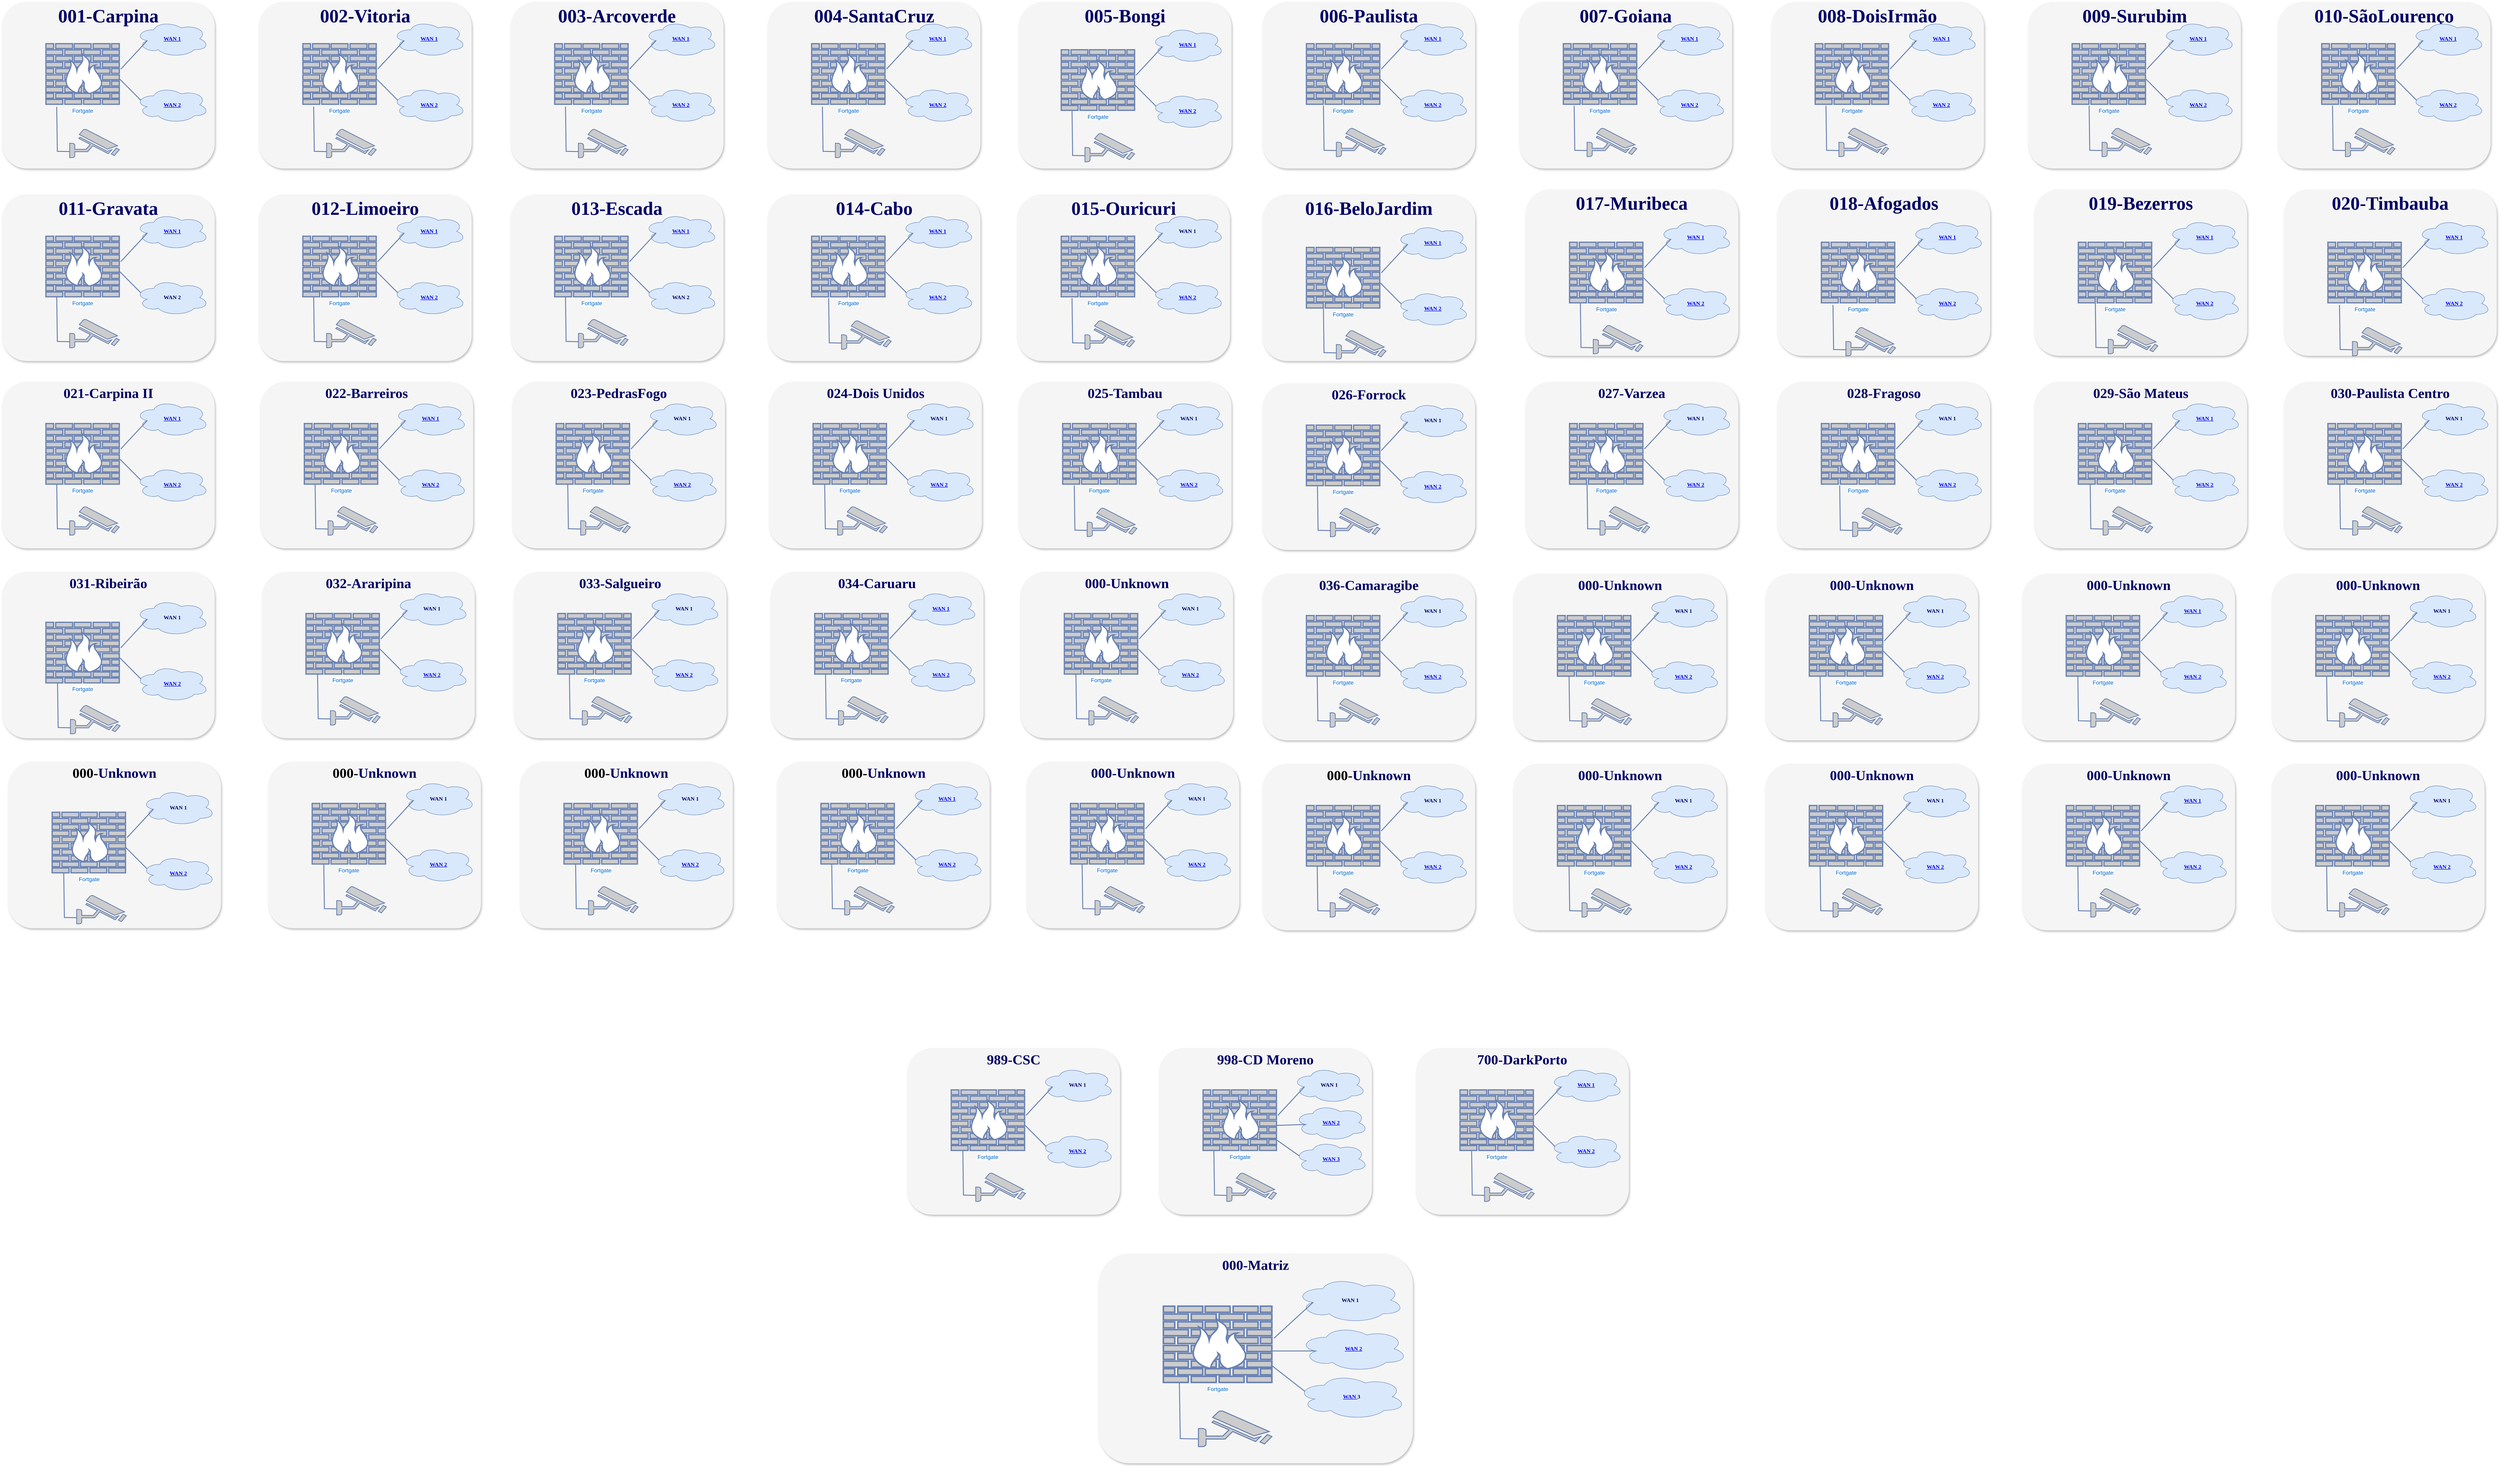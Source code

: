 <mxfile version="26.2.14">
  <diagram name="Página-1" id="IzzMiBcd-BLYrKG3FAKB">
    <mxGraphModel dx="5672" dy="3176" grid="0" gridSize="10" guides="1" tooltips="1" connect="1" arrows="1" fold="1" page="1" pageScale="1" pageWidth="900" pageHeight="1600" math="0" shadow="0">
      <root>
        <mxCell id="0" />
        <mxCell id="1" parent="0" />
        <mxCell id="u2Tt2Rr5ePJFwNYNA9hs-6" value="&lt;font color=&quot;#000066&quot; style=&quot;font-size: 40px;&quot;&gt;006-Paulista&lt;/font&gt;" style="whiteSpace=wrap;html=1;rounded=1;shadow=1;comic=0;strokeWidth=1;fontFamily=Verdana;fontSize=14;fillColor=#f5f5f5;strokeColor=none;verticalAlign=top;fontStyle=1;glass=0;" parent="1" vertex="1">
          <mxGeometry x="2719.995" y="19.002" width="456.684" height="357.577" as="geometry" />
        </mxCell>
        <mxCell id="u2Tt2Rr5ePJFwNYNA9hs-7" value="&lt;b style=&quot;border-color: var(--border-color); color: rgb(0, 0, 102);&quot;&gt;&lt;a href=&quot;https://187.103.74.249/&quot;&gt;WAN 1&lt;/a&gt;&lt;/b&gt;" style="ellipse;shape=cloud;whiteSpace=wrap;html=1;rounded=1;shadow=0;comic=0;strokeWidth=1;fontFamily=Verdana;fontSize=12;fillColor=#dae8fc;strokeColor=#6c8ebf;" parent="1" vertex="1">
          <mxGeometry x="3006.604" y="59.31" width="157.477" height="78.017" as="geometry" />
        </mxCell>
        <mxCell id="u2Tt2Rr5ePJFwNYNA9hs-8" value="Fortgate" style="fontColor=#0066CC;verticalAlign=top;verticalLabelPosition=bottom;labelPosition=center;align=center;html=1;fillColor=#CCCCCC;strokeColor=#6881B3;gradientColor=none;gradientDirection=north;strokeWidth=2;shape=mxgraph.networks.firewall;rounded=1;shadow=0;comic=0;labelBackgroundColor=#ffffff;" parent="1" vertex="1">
          <mxGeometry x="2814.482" y="108.721" width="157.477" height="130.028" as="geometry" />
        </mxCell>
        <mxCell id="u2Tt2Rr5ePJFwNYNA9hs-9" style="edgeStyle=none;html=1;labelBackgroundColor=none;endArrow=none;strokeWidth=2;fontFamily=Verdana;fontSize=28;fontColor=#0066CC;rounded=0;strokeColor=#6881B3;exitX=1.02;exitY=0.42;exitDx=0;exitDy=0;exitPerimeter=0;entryX=0.16;entryY=0.55;entryDx=0;entryDy=0;entryPerimeter=0;" parent="1" source="u2Tt2Rr5ePJFwNYNA9hs-8" target="u2Tt2Rr5ePJFwNYNA9hs-7" edge="1">
          <mxGeometry relative="1" as="geometry">
            <mxPoint x="3096.366" y="97.019" as="targetPoint" />
            <mxPoint x="2971.959" y="227.046" as="sourcePoint" />
          </mxGeometry>
        </mxCell>
        <mxCell id="u2Tt2Rr5ePJFwNYNA9hs-10" style="edgeStyle=none;html=1;labelBackgroundColor=none;endArrow=none;strokeWidth=2;fontFamily=Verdana;fontSize=28;fontColor=#0066CC;rounded=0;strokeColor=#6881B3;exitX=1.008;exitY=0.587;exitDx=0;exitDy=0;exitPerimeter=0;entryX=0.16;entryY=0.55;entryDx=0;entryDy=0;entryPerimeter=0;" parent="1" source="u2Tt2Rr5ePJFwNYNA9hs-8" target="u2Tt2Rr5ePJFwNYNA9hs-11" edge="1">
          <mxGeometry relative="1" as="geometry">
            <mxPoint x="3044.713" y="256.433" as="targetPoint" />
            <mxPoint x="2908.968" y="233.548" as="sourcePoint" />
          </mxGeometry>
        </mxCell>
        <mxCell id="u2Tt2Rr5ePJFwNYNA9hs-11" value="&lt;b style=&quot;border-color: var(--border-color); color: rgb(0, 0, 102);&quot;&gt;&lt;a href=&quot;https://177.74.111.102/&quot; style=&quot;border-color: var(--border-color);&quot;&gt;WAN 2&lt;/a&gt;&lt;/b&gt;" style="ellipse;shape=cloud;whiteSpace=wrap;html=1;rounded=1;shadow=0;comic=0;strokeWidth=1;fontFamily=Verdana;fontSize=12;fillColor=#dae8fc;strokeColor=#6c8ebf;" parent="1" vertex="1">
          <mxGeometry x="3006.604" y="201.041" width="157.477" height="78.017" as="geometry" />
        </mxCell>
        <mxCell id="u2Tt2Rr5ePJFwNYNA9hs-12" value="&lt;font color=&quot;#000066&quot; style=&quot;font-size: 40px;&quot;&gt;011-Gravata&lt;/font&gt;" style="whiteSpace=wrap;html=1;rounded=1;shadow=1;comic=0;strokeWidth=1;fontFamily=Verdana;fontSize=14;fillColor=#f5f5f5;strokeColor=none;verticalAlign=top;fontStyle=1;glass=0;" parent="1" vertex="1">
          <mxGeometry x="16" y="432.148" width="456.684" height="357.577" as="geometry" />
        </mxCell>
        <mxCell id="u2Tt2Rr5ePJFwNYNA9hs-13" value="&lt;b style=&quot;border-color: var(--border-color); color: rgb(0, 0, 102);&quot;&gt;&lt;a href=&quot;https://131.0.227.93/&quot;&gt;WAN 1&lt;/a&gt;&lt;/b&gt;" style="ellipse;shape=cloud;whiteSpace=wrap;html=1;rounded=1;shadow=0;comic=0;strokeWidth=1;fontFamily=Verdana;fontSize=12;fillColor=#dae8fc;strokeColor=#6c8ebf;" parent="1" vertex="1">
          <mxGeometry x="302.609" y="472.457" width="157.477" height="78.017" as="geometry" />
        </mxCell>
        <mxCell id="u2Tt2Rr5ePJFwNYNA9hs-14" value="Fortgate" style="fontColor=#0066CC;verticalAlign=top;verticalLabelPosition=bottom;labelPosition=center;align=center;html=1;fillColor=#CCCCCC;strokeColor=#6881B3;gradientColor=none;gradientDirection=north;strokeWidth=2;shape=mxgraph.networks.firewall;rounded=1;shadow=0;comic=0;labelBackgroundColor=#ffffff;" parent="1" vertex="1">
          <mxGeometry x="110.486" y="521.867" width="157.477" height="130.028" as="geometry" />
        </mxCell>
        <mxCell id="u2Tt2Rr5ePJFwNYNA9hs-15" style="edgeStyle=none;html=1;labelBackgroundColor=none;endArrow=none;strokeWidth=2;fontFamily=Verdana;fontSize=28;fontColor=#0066CC;rounded=0;strokeColor=#6881B3;exitX=1.02;exitY=0.42;exitDx=0;exitDy=0;exitPerimeter=0;entryX=0.16;entryY=0.55;entryDx=0;entryDy=0;entryPerimeter=0;" parent="1" source="u2Tt2Rr5ePJFwNYNA9hs-14" target="u2Tt2Rr5ePJFwNYNA9hs-13" edge="1">
          <mxGeometry relative="1" as="geometry">
            <mxPoint x="392.371" y="510.165" as="targetPoint" />
            <mxPoint x="267.964" y="640.193" as="sourcePoint" />
          </mxGeometry>
        </mxCell>
        <mxCell id="u2Tt2Rr5ePJFwNYNA9hs-16" style="edgeStyle=none;html=1;labelBackgroundColor=none;endArrow=none;strokeWidth=2;fontFamily=Verdana;fontSize=28;fontColor=#0066CC;rounded=0;strokeColor=#6881B3;exitX=1.008;exitY=0.587;exitDx=0;exitDy=0;exitPerimeter=0;entryX=0.16;entryY=0.55;entryDx=0;entryDy=0;entryPerimeter=0;" parent="1" source="u2Tt2Rr5ePJFwNYNA9hs-14" target="u2Tt2Rr5ePJFwNYNA9hs-17" edge="1">
          <mxGeometry relative="1" as="geometry">
            <mxPoint x="340.718" y="669.579" as="targetPoint" />
            <mxPoint x="204.973" y="646.694" as="sourcePoint" />
          </mxGeometry>
        </mxCell>
        <mxCell id="u2Tt2Rr5ePJFwNYNA9hs-17" value="&lt;b style=&quot;border-color: var(--border-color); color: rgb(0, 0, 102);&quot;&gt;WAN 2&lt;/b&gt;" style="ellipse;shape=cloud;whiteSpace=wrap;html=1;rounded=1;shadow=0;comic=0;strokeWidth=1;fontFamily=Verdana;fontSize=12;fillColor=#dae8fc;strokeColor=#6c8ebf;" parent="1" vertex="1">
          <mxGeometry x="302.609" y="614.187" width="157.477" height="78.017" as="geometry" />
        </mxCell>
        <mxCell id="u2Tt2Rr5ePJFwNYNA9hs-18" value="&lt;font color=&quot;#000066&quot; style=&quot;font-size: 40px;&quot;&gt;016-BeloJardim&lt;/font&gt;" style="whiteSpace=wrap;html=1;rounded=1;shadow=1;comic=0;strokeWidth=1;fontFamily=Verdana;fontSize=14;fillColor=#f5f5f5;strokeColor=none;verticalAlign=top;fontStyle=1;glass=0;" parent="1" vertex="1">
          <mxGeometry x="2719.995" y="432.147" width="456.684" height="357.577" as="geometry" />
        </mxCell>
        <mxCell id="u2Tt2Rr5ePJFwNYNA9hs-19" value="&lt;b style=&quot;border-color: var(--border-color); color: rgb(0, 0, 102);&quot;&gt;&lt;a href=&quot;https://177.36.13.69/&quot;&gt;WAN 1&lt;/a&gt;&lt;/b&gt;" style="ellipse;shape=cloud;whiteSpace=wrap;html=1;rounded=1;shadow=0;comic=0;strokeWidth=1;fontFamily=Verdana;fontSize=12;fillColor=#dae8fc;strokeColor=#6c8ebf;" parent="1" vertex="1">
          <mxGeometry x="3006.604" y="496.511" width="157.477" height="78.017" as="geometry" />
        </mxCell>
        <mxCell id="u2Tt2Rr5ePJFwNYNA9hs-20" value="Fortgate" style="fontColor=#0066CC;verticalAlign=top;verticalLabelPosition=bottom;labelPosition=center;align=center;html=1;fillColor=#CCCCCC;strokeColor=#6881B3;gradientColor=none;gradientDirection=north;strokeWidth=2;shape=mxgraph.networks.firewall;rounded=1;shadow=0;comic=0;labelBackgroundColor=#ffffff;" parent="1" vertex="1">
          <mxGeometry x="2814.482" y="545.922" width="157.477" height="130.028" as="geometry" />
        </mxCell>
        <mxCell id="u2Tt2Rr5ePJFwNYNA9hs-21" style="edgeStyle=none;html=1;labelBackgroundColor=none;endArrow=none;strokeWidth=2;fontFamily=Verdana;fontSize=28;fontColor=#0066CC;rounded=0;strokeColor=#6881B3;exitX=1.02;exitY=0.42;exitDx=0;exitDy=0;exitPerimeter=0;entryX=0.16;entryY=0.55;entryDx=0;entryDy=0;entryPerimeter=0;" parent="1" source="u2Tt2Rr5ePJFwNYNA9hs-20" target="u2Tt2Rr5ePJFwNYNA9hs-19" edge="1">
          <mxGeometry relative="1" as="geometry">
            <mxPoint x="3096.366" y="534.219" as="targetPoint" />
            <mxPoint x="2971.959" y="664.247" as="sourcePoint" />
          </mxGeometry>
        </mxCell>
        <mxCell id="u2Tt2Rr5ePJFwNYNA9hs-22" style="edgeStyle=none;html=1;labelBackgroundColor=none;endArrow=none;strokeWidth=2;fontFamily=Verdana;fontSize=28;fontColor=#0066CC;rounded=0;strokeColor=#6881B3;exitX=1.008;exitY=0.587;exitDx=0;exitDy=0;exitPerimeter=0;entryX=0.16;entryY=0.55;entryDx=0;entryDy=0;entryPerimeter=0;" parent="1" source="u2Tt2Rr5ePJFwNYNA9hs-20" target="u2Tt2Rr5ePJFwNYNA9hs-23" edge="1">
          <mxGeometry relative="1" as="geometry">
            <mxPoint x="3044.713" y="693.633" as="targetPoint" />
            <mxPoint x="2908.968" y="670.749" as="sourcePoint" />
          </mxGeometry>
        </mxCell>
        <mxCell id="u2Tt2Rr5ePJFwNYNA9hs-23" value="&lt;b style=&quot;border-color: var(--border-color); color: rgb(0, 0, 102);&quot;&gt;&lt;a href=&quot;https://179.127.33.44/&quot; style=&quot;border-color: var(--border-color);&quot;&gt;WAN 2&lt;/a&gt;&lt;/b&gt;" style="ellipse;shape=cloud;whiteSpace=wrap;html=1;rounded=1;shadow=0;comic=0;strokeWidth=1;fontFamily=Verdana;fontSize=12;fillColor=#dae8fc;strokeColor=#6c8ebf;" parent="1" vertex="1">
          <mxGeometry x="3006.604" y="638.242" width="157.477" height="78.017" as="geometry" />
        </mxCell>
        <mxCell id="u2Tt2Rr5ePJFwNYNA9hs-24" value="&lt;font color=&quot;#000066&quot; style=&quot;font-size: 30px;&quot;&gt;021-Carpina II&lt;/font&gt;" style="whiteSpace=wrap;html=1;rounded=1;shadow=1;comic=0;strokeWidth=1;fontFamily=Verdana;fontSize=14;fillColor=#f5f5f5;strokeColor=none;verticalAlign=top;fontStyle=1;glass=0;" parent="1" vertex="1">
          <mxGeometry x="16" y="834.157" width="456.684" height="357.577" as="geometry" />
        </mxCell>
        <mxCell id="u2Tt2Rr5ePJFwNYNA9hs-25" value="&lt;b style=&quot;border-color: var(--border-color); color: rgb(0, 0, 102);&quot;&gt;&lt;a href=&quot;https://177.221.36.45/&quot;&gt;WAN 1&lt;/a&gt;&lt;/b&gt;" style="ellipse;shape=cloud;whiteSpace=wrap;html=1;rounded=1;shadow=0;comic=0;strokeWidth=1;fontFamily=Verdana;fontSize=12;fillColor=#dae8fc;strokeColor=#6c8ebf;" parent="1" vertex="1">
          <mxGeometry x="302.609" y="874.465" width="157.477" height="78.017" as="geometry" />
        </mxCell>
        <mxCell id="u2Tt2Rr5ePJFwNYNA9hs-26" value="Fortgate" style="fontColor=#0066CC;verticalAlign=top;verticalLabelPosition=bottom;labelPosition=center;align=center;html=1;fillColor=#CCCCCC;strokeColor=#6881B3;gradientColor=none;gradientDirection=north;strokeWidth=2;shape=mxgraph.networks.firewall;rounded=1;shadow=0;comic=0;labelBackgroundColor=#ffffff;" parent="1" vertex="1">
          <mxGeometry x="110.486" y="923.876" width="157.477" height="130.028" as="geometry" />
        </mxCell>
        <mxCell id="u2Tt2Rr5ePJFwNYNA9hs-27" style="edgeStyle=none;html=1;labelBackgroundColor=none;endArrow=none;strokeWidth=2;fontFamily=Verdana;fontSize=28;fontColor=#0066CC;rounded=0;strokeColor=#6881B3;exitX=1.02;exitY=0.42;exitDx=0;exitDy=0;exitPerimeter=0;entryX=0.16;entryY=0.55;entryDx=0;entryDy=0;entryPerimeter=0;" parent="1" source="u2Tt2Rr5ePJFwNYNA9hs-26" target="u2Tt2Rr5ePJFwNYNA9hs-25" edge="1">
          <mxGeometry relative="1" as="geometry">
            <mxPoint x="392.371" y="912.174" as="targetPoint" />
            <mxPoint x="267.964" y="1042.202" as="sourcePoint" />
          </mxGeometry>
        </mxCell>
        <mxCell id="u2Tt2Rr5ePJFwNYNA9hs-28" style="edgeStyle=none;html=1;labelBackgroundColor=none;endArrow=none;strokeWidth=2;fontFamily=Verdana;fontSize=28;fontColor=#0066CC;rounded=0;strokeColor=#6881B3;exitX=1.008;exitY=0.587;exitDx=0;exitDy=0;exitPerimeter=0;entryX=0.16;entryY=0.55;entryDx=0;entryDy=0;entryPerimeter=0;" parent="1" source="u2Tt2Rr5ePJFwNYNA9hs-26" target="u2Tt2Rr5ePJFwNYNA9hs-29" edge="1">
          <mxGeometry relative="1" as="geometry">
            <mxPoint x="340.718" y="1071.588" as="targetPoint" />
            <mxPoint x="204.973" y="1048.703" as="sourcePoint" />
          </mxGeometry>
        </mxCell>
        <mxCell id="u2Tt2Rr5ePJFwNYNA9hs-29" value="&lt;b style=&quot;border-color: var(--border-color); color: rgb(0, 0, 102);&quot;&gt;&lt;a style=&quot;border-color: var(--border-color);&quot; href=&quot;https://201.71.61.167/&quot;&gt;WAN 2&lt;/a&gt;&lt;/b&gt;" style="ellipse;shape=cloud;whiteSpace=wrap;html=1;rounded=1;shadow=0;comic=0;strokeWidth=1;fontFamily=Verdana;fontSize=12;fillColor=#dae8fc;strokeColor=#6c8ebf;" parent="1" vertex="1">
          <mxGeometry x="302.609" y="1016.196" width="157.477" height="78.017" as="geometry" />
        </mxCell>
        <mxCell id="u2Tt2Rr5ePJFwNYNA9hs-30" value="&lt;font color=&quot;#000066&quot; style=&quot;font-size: 40px;&quot;&gt;007-Goiana&lt;/font&gt;" style="whiteSpace=wrap;html=1;rounded=1;shadow=1;comic=0;strokeWidth=1;fontFamily=Verdana;fontSize=14;fillColor=#f5f5f5;strokeColor=none;verticalAlign=top;fontStyle=1;glass=0;" parent="1" vertex="1">
          <mxGeometry x="3271.166" y="19.002" width="456.684" height="357.577" as="geometry" />
        </mxCell>
        <mxCell id="u2Tt2Rr5ePJFwNYNA9hs-31" value="&lt;b style=&quot;border-color: var(--border-color); color: rgb(0, 0, 102);&quot;&gt;&lt;a href=&quot;https://179.124.143.17/&quot;&gt;WAN 1&lt;/a&gt;&lt;/b&gt;" style="ellipse;shape=cloud;whiteSpace=wrap;html=1;rounded=1;shadow=0;comic=0;strokeWidth=1;fontFamily=Verdana;fontSize=12;fillColor=#dae8fc;strokeColor=#6c8ebf;" parent="1" vertex="1">
          <mxGeometry x="3557.774" y="59.31" width="157.477" height="78.017" as="geometry" />
        </mxCell>
        <mxCell id="u2Tt2Rr5ePJFwNYNA9hs-32" value="Fortgate" style="fontColor=#0066CC;verticalAlign=top;verticalLabelPosition=bottom;labelPosition=center;align=center;html=1;fillColor=#CCCCCC;strokeColor=#6881B3;gradientColor=none;gradientDirection=north;strokeWidth=2;shape=mxgraph.networks.firewall;rounded=1;shadow=0;comic=0;labelBackgroundColor=#ffffff;" parent="1" vertex="1">
          <mxGeometry x="3365.652" y="108.721" width="157.477" height="130.028" as="geometry" />
        </mxCell>
        <mxCell id="u2Tt2Rr5ePJFwNYNA9hs-33" style="edgeStyle=none;html=1;labelBackgroundColor=none;endArrow=none;strokeWidth=2;fontFamily=Verdana;fontSize=28;fontColor=#0066CC;rounded=0;strokeColor=#6881B3;exitX=1.02;exitY=0.42;exitDx=0;exitDy=0;exitPerimeter=0;entryX=0.16;entryY=0.55;entryDx=0;entryDy=0;entryPerimeter=0;" parent="1" source="u2Tt2Rr5ePJFwNYNA9hs-32" target="u2Tt2Rr5ePJFwNYNA9hs-31" edge="1">
          <mxGeometry relative="1" as="geometry">
            <mxPoint x="3647.536" y="97.019" as="targetPoint" />
            <mxPoint x="3523.129" y="227.046" as="sourcePoint" />
          </mxGeometry>
        </mxCell>
        <mxCell id="u2Tt2Rr5ePJFwNYNA9hs-34" style="edgeStyle=none;html=1;labelBackgroundColor=none;endArrow=none;strokeWidth=2;fontFamily=Verdana;fontSize=28;fontColor=#0066CC;rounded=0;strokeColor=#6881B3;exitX=1.008;exitY=0.587;exitDx=0;exitDy=0;exitPerimeter=0;entryX=0.16;entryY=0.55;entryDx=0;entryDy=0;entryPerimeter=0;" parent="1" source="u2Tt2Rr5ePJFwNYNA9hs-32" target="u2Tt2Rr5ePJFwNYNA9hs-35" edge="1">
          <mxGeometry relative="1" as="geometry">
            <mxPoint x="3595.884" y="256.433" as="targetPoint" />
            <mxPoint x="3460.138" y="233.548" as="sourcePoint" />
          </mxGeometry>
        </mxCell>
        <mxCell id="u2Tt2Rr5ePJFwNYNA9hs-35" value="&lt;b style=&quot;border-color: var(--border-color); color: rgb(0, 0, 102);&quot;&gt;&lt;a href=&quot;http://138.185.162.61/&quot; style=&quot;border-color: var(--border-color);&quot;&gt;WAN 2&lt;/a&gt;&lt;/b&gt;" style="ellipse;shape=cloud;whiteSpace=wrap;html=1;rounded=1;shadow=0;comic=0;strokeWidth=1;fontFamily=Verdana;fontSize=12;fillColor=#dae8fc;strokeColor=#6c8ebf;" parent="1" vertex="1">
          <mxGeometry x="3557.774" y="201.041" width="157.477" height="78.017" as="geometry" />
        </mxCell>
        <mxCell id="u2Tt2Rr5ePJFwNYNA9hs-36" value="&lt;font color=&quot;#000066&quot; style=&quot;font-size: 40px;&quot;&gt;012-Limoeiro&lt;/font&gt;" style="whiteSpace=wrap;html=1;rounded=1;shadow=1;comic=0;strokeWidth=1;fontFamily=Verdana;fontSize=14;fillColor=#f5f5f5;strokeColor=none;verticalAlign=top;fontStyle=1;glass=0;" parent="1" vertex="1">
          <mxGeometry x="567.17" y="432.148" width="456.684" height="357.577" as="geometry" />
        </mxCell>
        <mxCell id="u2Tt2Rr5ePJFwNYNA9hs-37" value="&lt;b style=&quot;border-color: var(--border-color); color: rgb(0, 0, 102);&quot;&gt;&lt;a href=&quot;https://179.124.141.129/&quot;&gt;WAN 1&lt;/a&gt;&lt;/b&gt;" style="ellipse;shape=cloud;whiteSpace=wrap;html=1;rounded=1;shadow=0;comic=0;strokeWidth=1;fontFamily=Verdana;fontSize=12;fillColor=#dae8fc;strokeColor=#6c8ebf;" parent="1" vertex="1">
          <mxGeometry x="853.779" y="472.457" width="157.477" height="78.017" as="geometry" />
        </mxCell>
        <mxCell id="u2Tt2Rr5ePJFwNYNA9hs-38" value="Fortgate" style="fontColor=#0066CC;verticalAlign=top;verticalLabelPosition=bottom;labelPosition=center;align=center;html=1;fillColor=#CCCCCC;strokeColor=#6881B3;gradientColor=none;gradientDirection=north;strokeWidth=2;shape=mxgraph.networks.firewall;rounded=1;shadow=0;comic=0;labelBackgroundColor=#ffffff;" parent="1" vertex="1">
          <mxGeometry x="661.657" y="521.867" width="157.477" height="130.028" as="geometry" />
        </mxCell>
        <mxCell id="u2Tt2Rr5ePJFwNYNA9hs-39" style="edgeStyle=none;html=1;labelBackgroundColor=none;endArrow=none;strokeWidth=2;fontFamily=Verdana;fontSize=28;fontColor=#0066CC;rounded=0;strokeColor=#6881B3;exitX=1.02;exitY=0.42;exitDx=0;exitDy=0;exitPerimeter=0;entryX=0.16;entryY=0.55;entryDx=0;entryDy=0;entryPerimeter=0;" parent="1" source="u2Tt2Rr5ePJFwNYNA9hs-38" target="u2Tt2Rr5ePJFwNYNA9hs-37" edge="1">
          <mxGeometry relative="1" as="geometry">
            <mxPoint x="943.541" y="510.165" as="targetPoint" />
            <mxPoint x="819.134" y="640.193" as="sourcePoint" />
          </mxGeometry>
        </mxCell>
        <mxCell id="u2Tt2Rr5ePJFwNYNA9hs-40" style="edgeStyle=none;html=1;labelBackgroundColor=none;endArrow=none;strokeWidth=2;fontFamily=Verdana;fontSize=28;fontColor=#0066CC;rounded=0;strokeColor=#6881B3;exitX=1.008;exitY=0.587;exitDx=0;exitDy=0;exitPerimeter=0;entryX=0.16;entryY=0.55;entryDx=0;entryDy=0;entryPerimeter=0;" parent="1" source="u2Tt2Rr5ePJFwNYNA9hs-38" target="u2Tt2Rr5ePJFwNYNA9hs-41" edge="1">
          <mxGeometry relative="1" as="geometry">
            <mxPoint x="891.888" y="669.579" as="targetPoint" />
            <mxPoint x="756.143" y="646.694" as="sourcePoint" />
          </mxGeometry>
        </mxCell>
        <mxCell id="u2Tt2Rr5ePJFwNYNA9hs-41" value="&lt;b style=&quot;border-color: var(--border-color); color: rgb(0, 0, 102);&quot;&gt;&lt;a href=&quot;https://186.208.231.52/&quot; style=&quot;border-color: var(--border-color);&quot;&gt;WAN 2&lt;/a&gt;&lt;/b&gt;" style="ellipse;shape=cloud;whiteSpace=wrap;html=1;rounded=1;shadow=0;comic=0;strokeWidth=1;fontFamily=Verdana;fontSize=12;fillColor=#dae8fc;strokeColor=#6c8ebf;" parent="1" vertex="1">
          <mxGeometry x="853.779" y="614.187" width="157.477" height="78.017" as="geometry" />
        </mxCell>
        <mxCell id="u2Tt2Rr5ePJFwNYNA9hs-42" value="&lt;font color=&quot;#000066&quot; style=&quot;font-size: 40px;&quot;&gt;017-Muribeca&lt;/font&gt;" style="whiteSpace=wrap;html=1;rounded=1;shadow=1;comic=0;strokeWidth=1;fontFamily=Verdana;fontSize=14;fillColor=#f5f5f5;strokeColor=none;verticalAlign=top;fontStyle=1;glass=0;" parent="1" vertex="1">
          <mxGeometry x="3284.486" y="421.011" width="456.684" height="357.577" as="geometry" />
        </mxCell>
        <mxCell id="u2Tt2Rr5ePJFwNYNA9hs-43" value="&lt;b style=&quot;border-color: var(--border-color); color: rgb(0, 0, 102);&quot;&gt;&lt;a href=&quot;https://187.103.66.89/&quot;&gt;WAN 1&lt;/a&gt;&lt;/b&gt;" style="ellipse;shape=cloud;whiteSpace=wrap;html=1;rounded=1;shadow=0;comic=0;strokeWidth=1;fontFamily=Verdana;fontSize=12;fillColor=#dae8fc;strokeColor=#6c8ebf;" parent="1" vertex="1">
          <mxGeometry x="3571.094" y="485.375" width="157.477" height="78.017" as="geometry" />
        </mxCell>
        <mxCell id="u2Tt2Rr5ePJFwNYNA9hs-44" value="Fortgate" style="fontColor=#0066CC;verticalAlign=top;verticalLabelPosition=bottom;labelPosition=center;align=center;html=1;fillColor=#CCCCCC;strokeColor=#6881B3;gradientColor=none;gradientDirection=north;strokeWidth=2;shape=mxgraph.networks.firewall;rounded=1;shadow=0;comic=0;labelBackgroundColor=#ffffff;" parent="1" vertex="1">
          <mxGeometry x="3378.972" y="534.786" width="157.477" height="130.028" as="geometry" />
        </mxCell>
        <mxCell id="u2Tt2Rr5ePJFwNYNA9hs-45" style="edgeStyle=none;html=1;labelBackgroundColor=none;endArrow=none;strokeWidth=2;fontFamily=Verdana;fontSize=28;fontColor=#0066CC;rounded=0;strokeColor=#6881B3;exitX=1.02;exitY=0.42;exitDx=0;exitDy=0;exitPerimeter=0;entryX=0.16;entryY=0.55;entryDx=0;entryDy=0;entryPerimeter=0;" parent="1" source="u2Tt2Rr5ePJFwNYNA9hs-44" target="u2Tt2Rr5ePJFwNYNA9hs-43" edge="1">
          <mxGeometry relative="1" as="geometry">
            <mxPoint x="3660.856" y="523.083" as="targetPoint" />
            <mxPoint x="3536.449" y="653.111" as="sourcePoint" />
          </mxGeometry>
        </mxCell>
        <mxCell id="u2Tt2Rr5ePJFwNYNA9hs-46" style="edgeStyle=none;html=1;labelBackgroundColor=none;endArrow=none;strokeWidth=2;fontFamily=Verdana;fontSize=28;fontColor=#0066CC;rounded=0;strokeColor=#6881B3;exitX=1.008;exitY=0.587;exitDx=0;exitDy=0;exitPerimeter=0;entryX=0.16;entryY=0.55;entryDx=0;entryDy=0;entryPerimeter=0;" parent="1" source="u2Tt2Rr5ePJFwNYNA9hs-44" target="u2Tt2Rr5ePJFwNYNA9hs-47" edge="1">
          <mxGeometry relative="1" as="geometry">
            <mxPoint x="3609.204" y="682.498" as="targetPoint" />
            <mxPoint x="3473.458" y="659.613" as="sourcePoint" />
          </mxGeometry>
        </mxCell>
        <mxCell id="u2Tt2Rr5ePJFwNYNA9hs-47" value="&lt;b style=&quot;border-color: var(--border-color); color: rgb(0, 0, 102);&quot;&gt;&lt;a href=&quot;https://201.182.174.226/&quot; style=&quot;border-color: var(--border-color);&quot;&gt;WAN 2&lt;/a&gt;&lt;/b&gt;" style="ellipse;shape=cloud;whiteSpace=wrap;html=1;rounded=1;shadow=0;comic=0;strokeWidth=1;fontFamily=Verdana;fontSize=12;fillColor=#dae8fc;strokeColor=#6c8ebf;" parent="1" vertex="1">
          <mxGeometry x="3571.094" y="627.106" width="157.477" height="78.017" as="geometry" />
        </mxCell>
        <mxCell id="u2Tt2Rr5ePJFwNYNA9hs-48" value="&lt;font style=&quot;font-size: 30px;&quot; color=&quot;#000066&quot;&gt;022-Barreiros&lt;/font&gt;" style="whiteSpace=wrap;html=1;rounded=1;shadow=1;comic=0;strokeWidth=1;fontFamily=Verdana;fontSize=14;fillColor=#f5f5f5;strokeColor=none;verticalAlign=top;fontStyle=1;glass=0;" parent="1" vertex="1">
          <mxGeometry x="570.314" y="834.157" width="456.684" height="357.577" as="geometry" />
        </mxCell>
        <mxCell id="u2Tt2Rr5ePJFwNYNA9hs-49" value="&lt;b style=&quot;border-color: var(--border-color); color: rgb(0, 0, 102);&quot;&gt;&lt;a href=&quot;https://179.124.139.37/&quot;&gt;WAN 1&lt;/a&gt;&lt;/b&gt;" style="ellipse;shape=cloud;whiteSpace=wrap;html=1;rounded=1;shadow=0;comic=0;strokeWidth=1;fontFamily=Verdana;fontSize=12;fillColor=#dae8fc;strokeColor=#6c8ebf;" parent="1" vertex="1">
          <mxGeometry x="856.922" y="874.465" width="157.477" height="78.017" as="geometry" />
        </mxCell>
        <mxCell id="u2Tt2Rr5ePJFwNYNA9hs-50" value="Fortgate" style="fontColor=#0066CC;verticalAlign=top;verticalLabelPosition=bottom;labelPosition=center;align=center;html=1;fillColor=#CCCCCC;strokeColor=#6881B3;gradientColor=none;gradientDirection=north;strokeWidth=2;shape=mxgraph.networks.firewall;rounded=1;shadow=0;comic=0;labelBackgroundColor=#ffffff;" parent="1" vertex="1">
          <mxGeometry x="664.8" y="923.876" width="157.477" height="130.028" as="geometry" />
        </mxCell>
        <mxCell id="u2Tt2Rr5ePJFwNYNA9hs-51" style="edgeStyle=none;html=1;labelBackgroundColor=none;endArrow=none;strokeWidth=2;fontFamily=Verdana;fontSize=28;fontColor=#0066CC;rounded=0;strokeColor=#6881B3;exitX=1.02;exitY=0.42;exitDx=0;exitDy=0;exitPerimeter=0;entryX=0.16;entryY=0.55;entryDx=0;entryDy=0;entryPerimeter=0;" parent="1" source="u2Tt2Rr5ePJFwNYNA9hs-50" target="u2Tt2Rr5ePJFwNYNA9hs-49" edge="1">
          <mxGeometry relative="1" as="geometry">
            <mxPoint x="946.684" y="912.174" as="targetPoint" />
            <mxPoint x="822.277" y="1042.202" as="sourcePoint" />
          </mxGeometry>
        </mxCell>
        <mxCell id="u2Tt2Rr5ePJFwNYNA9hs-52" style="edgeStyle=none;html=1;labelBackgroundColor=none;endArrow=none;strokeWidth=2;fontFamily=Verdana;fontSize=28;fontColor=#0066CC;rounded=0;strokeColor=#6881B3;exitX=1.008;exitY=0.587;exitDx=0;exitDy=0;exitPerimeter=0;entryX=0.16;entryY=0.55;entryDx=0;entryDy=0;entryPerimeter=0;" parent="1" source="u2Tt2Rr5ePJFwNYNA9hs-50" target="u2Tt2Rr5ePJFwNYNA9hs-53" edge="1">
          <mxGeometry relative="1" as="geometry">
            <mxPoint x="895.032" y="1071.588" as="targetPoint" />
            <mxPoint x="759.286" y="1048.703" as="sourcePoint" />
          </mxGeometry>
        </mxCell>
        <mxCell id="u2Tt2Rr5ePJFwNYNA9hs-53" value="&lt;b style=&quot;border-color: var(--border-color); color: rgb(0, 0, 102);&quot;&gt;&lt;a style=&quot;border-color: var(--border-color);&quot; href=&quot;https://190.109.80.10/&quot;&gt;WAN 2&lt;/a&gt;&lt;/b&gt;" style="ellipse;shape=cloud;whiteSpace=wrap;html=1;rounded=1;shadow=0;comic=0;strokeWidth=1;fontFamily=Verdana;fontSize=12;fillColor=#dae8fc;strokeColor=#6c8ebf;" parent="1" vertex="1">
          <mxGeometry x="856.922" y="1016.196" width="157.477" height="78.017" as="geometry" />
        </mxCell>
        <mxCell id="u2Tt2Rr5ePJFwNYNA9hs-54" value="&lt;font style=&quot;font-size: 40px;&quot; color=&quot;#000066&quot;&gt;008-DoisIrmão&lt;/font&gt;" style="whiteSpace=wrap;html=1;rounded=1;shadow=1;comic=0;strokeWidth=1;fontFamily=Verdana;fontSize=14;fillColor=#f5f5f5;strokeColor=none;verticalAlign=top;fontStyle=1;glass=0;" parent="1" vertex="1">
          <mxGeometry x="3811.403" y="19.002" width="456.684" height="357.577" as="geometry" />
        </mxCell>
        <mxCell id="u2Tt2Rr5ePJFwNYNA9hs-55" value="&lt;b style=&quot;border-color: var(--border-color); color: rgb(0, 0, 102);&quot;&gt;&lt;a href=&quot;https://187.103.74.41/&quot;&gt;WAN 1&lt;/a&gt;&lt;/b&gt;" style="ellipse;shape=cloud;whiteSpace=wrap;html=1;rounded=1;shadow=0;comic=0;strokeWidth=1;fontFamily=Verdana;fontSize=12;fillColor=#dae8fc;strokeColor=#6c8ebf;" parent="1" vertex="1">
          <mxGeometry x="4098.012" y="59.31" width="157.477" height="78.017" as="geometry" />
        </mxCell>
        <mxCell id="u2Tt2Rr5ePJFwNYNA9hs-56" value="Fortgate" style="fontColor=#0066CC;verticalAlign=top;verticalLabelPosition=bottom;labelPosition=center;align=center;html=1;fillColor=#CCCCCC;strokeColor=#6881B3;gradientColor=none;gradientDirection=north;strokeWidth=2;shape=mxgraph.networks.firewall;rounded=1;shadow=0;comic=0;labelBackgroundColor=#ffffff;" parent="1" vertex="1">
          <mxGeometry x="3905.89" y="108.721" width="157.477" height="130.028" as="geometry" />
        </mxCell>
        <mxCell id="u2Tt2Rr5ePJFwNYNA9hs-57" style="edgeStyle=none;html=1;labelBackgroundColor=none;endArrow=none;strokeWidth=2;fontFamily=Verdana;fontSize=28;fontColor=#0066CC;rounded=0;strokeColor=#6881B3;exitX=1.02;exitY=0.42;exitDx=0;exitDy=0;exitPerimeter=0;entryX=0.16;entryY=0.55;entryDx=0;entryDy=0;entryPerimeter=0;" parent="1" source="u2Tt2Rr5ePJFwNYNA9hs-56" target="u2Tt2Rr5ePJFwNYNA9hs-55" edge="1">
          <mxGeometry relative="1" as="geometry">
            <mxPoint x="4187.774" y="97.019" as="targetPoint" />
            <mxPoint x="4063.367" y="227.046" as="sourcePoint" />
          </mxGeometry>
        </mxCell>
        <mxCell id="u2Tt2Rr5ePJFwNYNA9hs-58" style="edgeStyle=none;html=1;labelBackgroundColor=none;endArrow=none;strokeWidth=2;fontFamily=Verdana;fontSize=28;fontColor=#0066CC;rounded=0;strokeColor=#6881B3;exitX=1.008;exitY=0.587;exitDx=0;exitDy=0;exitPerimeter=0;entryX=0.16;entryY=0.55;entryDx=0;entryDy=0;entryPerimeter=0;" parent="1" source="u2Tt2Rr5ePJFwNYNA9hs-56" target="u2Tt2Rr5ePJFwNYNA9hs-59" edge="1">
          <mxGeometry relative="1" as="geometry">
            <mxPoint x="4136.121" y="256.433" as="targetPoint" />
            <mxPoint x="4000.376" y="233.548" as="sourcePoint" />
          </mxGeometry>
        </mxCell>
        <mxCell id="u2Tt2Rr5ePJFwNYNA9hs-59" value="&lt;b style=&quot;border-color: var(--border-color); color: rgb(0, 0, 102);&quot;&gt;&lt;a href=&quot;https://179.189.245.234/&quot; style=&quot;border-color: var(--border-color);&quot;&gt;WAN 2&lt;/a&gt;&lt;/b&gt;" style="ellipse;shape=cloud;whiteSpace=wrap;html=1;rounded=1;shadow=0;comic=0;strokeWidth=1;fontFamily=Verdana;fontSize=12;fillColor=#dae8fc;strokeColor=#6c8ebf;" parent="1" vertex="1">
          <mxGeometry x="4098.012" y="201.041" width="157.477" height="78.017" as="geometry" />
        </mxCell>
        <mxCell id="u2Tt2Rr5ePJFwNYNA9hs-60" value="&lt;font color=&quot;#000066&quot; style=&quot;font-size: 40px;&quot;&gt;013-Escada&lt;/font&gt;" style="whiteSpace=wrap;html=1;rounded=1;shadow=1;comic=0;strokeWidth=1;fontFamily=Verdana;fontSize=14;fillColor=#f5f5f5;strokeColor=none;verticalAlign=top;fontStyle=1;glass=0;" parent="1" vertex="1">
          <mxGeometry x="1107.408" y="432.148" width="456.684" height="357.577" as="geometry" />
        </mxCell>
        <mxCell id="u2Tt2Rr5ePJFwNYNA9hs-61" value="&lt;b style=&quot;border-color: var(--border-color); color: rgb(0, 0, 102);&quot;&gt;&lt;a href=&quot;https://177.36.14.29/&quot;&gt;WAN 1&lt;/a&gt;&lt;/b&gt;" style="ellipse;shape=cloud;whiteSpace=wrap;html=1;rounded=1;shadow=0;comic=0;strokeWidth=1;fontFamily=Verdana;fontSize=12;fillColor=#dae8fc;strokeColor=#6c8ebf;" parent="1" vertex="1">
          <mxGeometry x="1394.016" y="472.457" width="157.477" height="78.017" as="geometry" />
        </mxCell>
        <mxCell id="u2Tt2Rr5ePJFwNYNA9hs-62" value="Fortgate" style="fontColor=#0066CC;verticalAlign=top;verticalLabelPosition=bottom;labelPosition=center;align=center;html=1;fillColor=#CCCCCC;strokeColor=#6881B3;gradientColor=none;gradientDirection=north;strokeWidth=2;shape=mxgraph.networks.firewall;rounded=1;shadow=0;comic=0;labelBackgroundColor=#ffffff;" parent="1" vertex="1">
          <mxGeometry x="1201.894" y="521.867" width="157.477" height="130.028" as="geometry" />
        </mxCell>
        <mxCell id="u2Tt2Rr5ePJFwNYNA9hs-63" style="edgeStyle=none;html=1;labelBackgroundColor=none;endArrow=none;strokeWidth=2;fontFamily=Verdana;fontSize=28;fontColor=#0066CC;rounded=0;strokeColor=#6881B3;exitX=1.02;exitY=0.42;exitDx=0;exitDy=0;exitPerimeter=0;entryX=0.16;entryY=0.55;entryDx=0;entryDy=0;entryPerimeter=0;" parent="1" source="u2Tt2Rr5ePJFwNYNA9hs-62" target="u2Tt2Rr5ePJFwNYNA9hs-61" edge="1">
          <mxGeometry relative="1" as="geometry">
            <mxPoint x="1483.778" y="510.165" as="targetPoint" />
            <mxPoint x="1359.371" y="640.193" as="sourcePoint" />
          </mxGeometry>
        </mxCell>
        <mxCell id="u2Tt2Rr5ePJFwNYNA9hs-64" style="edgeStyle=none;html=1;labelBackgroundColor=none;endArrow=none;strokeWidth=2;fontFamily=Verdana;fontSize=28;fontColor=#0066CC;rounded=0;strokeColor=#6881B3;exitX=1.008;exitY=0.587;exitDx=0;exitDy=0;exitPerimeter=0;entryX=0.16;entryY=0.55;entryDx=0;entryDy=0;entryPerimeter=0;" parent="1" source="u2Tt2Rr5ePJFwNYNA9hs-62" target="u2Tt2Rr5ePJFwNYNA9hs-65" edge="1">
          <mxGeometry relative="1" as="geometry">
            <mxPoint x="1432.126" y="669.579" as="targetPoint" />
            <mxPoint x="1296.38" y="646.694" as="sourcePoint" />
          </mxGeometry>
        </mxCell>
        <mxCell id="u2Tt2Rr5ePJFwNYNA9hs-65" value="&lt;b style=&quot;border-color: var(--border-color); color: rgb(0, 0, 102);&quot;&gt;WAN 2&lt;/b&gt;" style="ellipse;shape=cloud;whiteSpace=wrap;html=1;rounded=1;shadow=0;comic=0;strokeWidth=1;fontFamily=Verdana;fontSize=12;fillColor=#dae8fc;strokeColor=#6c8ebf;" parent="1" vertex="1">
          <mxGeometry x="1394.016" y="614.187" width="157.477" height="78.017" as="geometry" />
        </mxCell>
        <mxCell id="u2Tt2Rr5ePJFwNYNA9hs-66" value="&lt;font color=&quot;#000066&quot; style=&quot;font-size: 40px;&quot;&gt;018-Afogados&lt;/font&gt;" style="whiteSpace=wrap;html=1;rounded=1;shadow=1;comic=0;strokeWidth=1;fontFamily=Verdana;fontSize=14;fillColor=#f5f5f5;strokeColor=none;verticalAlign=top;fontStyle=1;glass=0;" parent="1" vertex="1">
          <mxGeometry x="3824.723" y="421.011" width="456.684" height="357.577" as="geometry" />
        </mxCell>
        <mxCell id="u2Tt2Rr5ePJFwNYNA9hs-67" value="&lt;b style=&quot;border-color: var(--border-color); color: rgb(0, 0, 102);&quot;&gt;&lt;a href=&quot;https://179.124.137.133/&quot;&gt;WAN 1&lt;/a&gt;&lt;/b&gt;" style="ellipse;shape=cloud;whiteSpace=wrap;html=1;rounded=1;shadow=0;comic=0;strokeWidth=1;fontFamily=Verdana;fontSize=12;fillColor=#dae8fc;strokeColor=#6c8ebf;" parent="1" vertex="1">
          <mxGeometry x="4111.332" y="485.375" width="157.477" height="78.017" as="geometry" />
        </mxCell>
        <mxCell id="u2Tt2Rr5ePJFwNYNA9hs-68" value="Fortgate" style="fontColor=#0066CC;verticalAlign=top;verticalLabelPosition=bottom;labelPosition=center;align=center;html=1;fillColor=#CCCCCC;strokeColor=#6881B3;gradientColor=none;gradientDirection=north;strokeWidth=2;shape=mxgraph.networks.firewall;rounded=1;shadow=0;comic=0;labelBackgroundColor=#ffffff;" parent="1" vertex="1">
          <mxGeometry x="3919.21" y="534.786" width="157.477" height="130.028" as="geometry" />
        </mxCell>
        <mxCell id="u2Tt2Rr5ePJFwNYNA9hs-69" style="edgeStyle=none;html=1;labelBackgroundColor=none;endArrow=none;strokeWidth=2;fontFamily=Verdana;fontSize=28;fontColor=#0066CC;rounded=0;strokeColor=#6881B3;exitX=1.02;exitY=0.42;exitDx=0;exitDy=0;exitPerimeter=0;entryX=0.16;entryY=0.55;entryDx=0;entryDy=0;entryPerimeter=0;" parent="1" source="u2Tt2Rr5ePJFwNYNA9hs-68" target="u2Tt2Rr5ePJFwNYNA9hs-67" edge="1">
          <mxGeometry relative="1" as="geometry">
            <mxPoint x="4201.094" y="523.083" as="targetPoint" />
            <mxPoint x="4076.687" y="653.111" as="sourcePoint" />
          </mxGeometry>
        </mxCell>
        <mxCell id="u2Tt2Rr5ePJFwNYNA9hs-70" style="edgeStyle=none;html=1;labelBackgroundColor=none;endArrow=none;strokeWidth=2;fontFamily=Verdana;fontSize=28;fontColor=#0066CC;rounded=0;strokeColor=#6881B3;exitX=1.008;exitY=0.587;exitDx=0;exitDy=0;exitPerimeter=0;entryX=0.16;entryY=0.55;entryDx=0;entryDy=0;entryPerimeter=0;" parent="1" source="u2Tt2Rr5ePJFwNYNA9hs-68" target="u2Tt2Rr5ePJFwNYNA9hs-71" edge="1">
          <mxGeometry relative="1" as="geometry">
            <mxPoint x="4149.441" y="682.498" as="targetPoint" />
            <mxPoint x="4013.696" y="659.613" as="sourcePoint" />
          </mxGeometry>
        </mxCell>
        <mxCell id="u2Tt2Rr5ePJFwNYNA9hs-71" value="&lt;b style=&quot;border-color: var(--border-color); color: rgb(0, 0, 102);&quot;&gt;&lt;a href=&quot;https://45.176.243.172/&quot; style=&quot;border-color: var(--border-color);&quot;&gt;WAN 2&lt;/a&gt;&lt;/b&gt;" style="ellipse;shape=cloud;whiteSpace=wrap;html=1;rounded=1;shadow=0;comic=0;strokeWidth=1;fontFamily=Verdana;fontSize=12;fillColor=#dae8fc;strokeColor=#6c8ebf;" parent="1" vertex="1">
          <mxGeometry x="4111.332" y="627.106" width="157.477" height="78.017" as="geometry" />
        </mxCell>
        <mxCell id="u2Tt2Rr5ePJFwNYNA9hs-72" value="&lt;font color=&quot;#000066&quot; style=&quot;font-size: 30px;&quot;&gt;023-PedrasFogo&lt;/font&gt;" style="whiteSpace=wrap;html=1;rounded=1;shadow=1;comic=0;strokeWidth=1;fontFamily=Verdana;fontSize=25;fillColor=#f5f5f5;strokeColor=none;verticalAlign=top;fontStyle=1;glass=0;" parent="1" vertex="1">
          <mxGeometry x="1110.551" y="834.157" width="456.684" height="357.577" as="geometry" />
        </mxCell>
        <mxCell id="u2Tt2Rr5ePJFwNYNA9hs-73" value="&lt;b style=&quot;border-color: var(--border-color); color: rgb(0, 0, 102);&quot;&gt;WAN 1&lt;/b&gt;" style="ellipse;shape=cloud;whiteSpace=wrap;html=1;rounded=1;shadow=0;comic=0;strokeWidth=1;fontFamily=Verdana;fontSize=12;fillColor=#dae8fc;strokeColor=#6c8ebf;" parent="1" vertex="1">
          <mxGeometry x="1397.16" y="874.465" width="157.477" height="78.017" as="geometry" />
        </mxCell>
        <mxCell id="u2Tt2Rr5ePJFwNYNA9hs-74" value="Fortgate" style="fontColor=#0066CC;verticalAlign=top;verticalLabelPosition=bottom;labelPosition=center;align=center;html=1;fillColor=#CCCCCC;strokeColor=#6881B3;gradientColor=none;gradientDirection=north;strokeWidth=2;shape=mxgraph.networks.firewall;rounded=1;shadow=0;comic=0;labelBackgroundColor=#ffffff;" parent="1" vertex="1">
          <mxGeometry x="1205.038" y="923.876" width="157.477" height="130.028" as="geometry" />
        </mxCell>
        <mxCell id="u2Tt2Rr5ePJFwNYNA9hs-75" style="edgeStyle=none;html=1;labelBackgroundColor=none;endArrow=none;strokeWidth=2;fontFamily=Verdana;fontSize=28;fontColor=#0066CC;rounded=0;strokeColor=#6881B3;exitX=1.02;exitY=0.42;exitDx=0;exitDy=0;exitPerimeter=0;entryX=0.16;entryY=0.55;entryDx=0;entryDy=0;entryPerimeter=0;" parent="1" source="u2Tt2Rr5ePJFwNYNA9hs-74" target="u2Tt2Rr5ePJFwNYNA9hs-73" edge="1">
          <mxGeometry relative="1" as="geometry">
            <mxPoint x="1486.922" y="912.174" as="targetPoint" />
            <mxPoint x="1362.515" y="1042.202" as="sourcePoint" />
          </mxGeometry>
        </mxCell>
        <mxCell id="u2Tt2Rr5ePJFwNYNA9hs-76" style="edgeStyle=none;html=1;labelBackgroundColor=none;endArrow=none;strokeWidth=2;fontFamily=Verdana;fontSize=28;fontColor=#0066CC;rounded=0;strokeColor=#6881B3;exitX=1.008;exitY=0.587;exitDx=0;exitDy=0;exitPerimeter=0;entryX=0.16;entryY=0.55;entryDx=0;entryDy=0;entryPerimeter=0;" parent="1" source="u2Tt2Rr5ePJFwNYNA9hs-74" target="u2Tt2Rr5ePJFwNYNA9hs-77" edge="1">
          <mxGeometry relative="1" as="geometry">
            <mxPoint x="1435.269" y="1071.588" as="targetPoint" />
            <mxPoint x="1299.524" y="1048.703" as="sourcePoint" />
          </mxGeometry>
        </mxCell>
        <mxCell id="u2Tt2Rr5ePJFwNYNA9hs-77" value="&lt;b style=&quot;border-color: var(--border-color); color: rgb(0, 0, 102);&quot;&gt;&lt;a style=&quot;border-color: var(--border-color);&quot; href=&quot;https://190.109.80.10/&quot;&gt;WAN 2&lt;/a&gt;&lt;/b&gt;" style="ellipse;shape=cloud;whiteSpace=wrap;html=1;rounded=1;shadow=0;comic=0;strokeWidth=1;fontFamily=Verdana;fontSize=12;fillColor=#dae8fc;strokeColor=#6c8ebf;" parent="1" vertex="1">
          <mxGeometry x="1397.16" y="1016.196" width="157.477" height="78.017" as="geometry" />
        </mxCell>
        <mxCell id="u2Tt2Rr5ePJFwNYNA9hs-78" value="&lt;font color=&quot;#000066&quot; style=&quot;font-size: 40px;&quot;&gt;009-Surubim&lt;/font&gt;" style="whiteSpace=wrap;html=1;rounded=1;shadow=1;comic=0;strokeWidth=1;fontFamily=Verdana;fontSize=14;fillColor=#f5f5f5;strokeColor=none;verticalAlign=top;fontStyle=1;glass=0;" parent="1" vertex="1">
          <mxGeometry x="4362.573" y="19.002" width="456.684" height="357.577" as="geometry" />
        </mxCell>
        <mxCell id="u2Tt2Rr5ePJFwNYNA9hs-79" value="&lt;b style=&quot;border-color: var(--border-color); color: rgb(0, 0, 102);&quot;&gt;&lt;a href=&quot;https://187.103.79.49/&quot;&gt;WAN 1&lt;/a&gt;&lt;/b&gt;" style="ellipse;shape=cloud;whiteSpace=wrap;html=1;rounded=1;shadow=0;comic=0;strokeWidth=1;fontFamily=Verdana;fontSize=12;fillColor=#dae8fc;strokeColor=#6c8ebf;" parent="1" vertex="1">
          <mxGeometry x="4649.182" y="59.31" width="157.477" height="78.017" as="geometry" />
        </mxCell>
        <mxCell id="u2Tt2Rr5ePJFwNYNA9hs-80" value="Fortgate" style="fontColor=#0066CC;verticalAlign=top;verticalLabelPosition=bottom;labelPosition=center;align=center;html=1;fillColor=#CCCCCC;strokeColor=#6881B3;gradientColor=none;gradientDirection=north;strokeWidth=2;shape=mxgraph.networks.firewall;rounded=1;shadow=0;comic=0;labelBackgroundColor=#ffffff;" parent="1" vertex="1">
          <mxGeometry x="4457.06" y="108.721" width="157.477" height="130.028" as="geometry" />
        </mxCell>
        <mxCell id="u2Tt2Rr5ePJFwNYNA9hs-81" style="edgeStyle=none;html=1;labelBackgroundColor=none;endArrow=none;strokeWidth=2;fontFamily=Verdana;fontSize=28;fontColor=#0066CC;rounded=0;strokeColor=#6881B3;exitX=1.02;exitY=0.42;exitDx=0;exitDy=0;exitPerimeter=0;entryX=0.16;entryY=0.55;entryDx=0;entryDy=0;entryPerimeter=0;" parent="1" source="u2Tt2Rr5ePJFwNYNA9hs-80" target="u2Tt2Rr5ePJFwNYNA9hs-79" edge="1">
          <mxGeometry relative="1" as="geometry">
            <mxPoint x="4738.944" y="97.019" as="targetPoint" />
            <mxPoint x="4614.537" y="227.046" as="sourcePoint" />
          </mxGeometry>
        </mxCell>
        <mxCell id="u2Tt2Rr5ePJFwNYNA9hs-82" style="edgeStyle=none;html=1;labelBackgroundColor=none;endArrow=none;strokeWidth=2;fontFamily=Verdana;fontSize=28;fontColor=#0066CC;rounded=0;strokeColor=#6881B3;exitX=1.008;exitY=0.587;exitDx=0;exitDy=0;exitPerimeter=0;entryX=0.16;entryY=0.55;entryDx=0;entryDy=0;entryPerimeter=0;" parent="1" source="u2Tt2Rr5ePJFwNYNA9hs-80" target="u2Tt2Rr5ePJFwNYNA9hs-83" edge="1">
          <mxGeometry relative="1" as="geometry">
            <mxPoint x="4687.291" y="256.433" as="targetPoint" />
            <mxPoint x="4551.546" y="233.548" as="sourcePoint" />
          </mxGeometry>
        </mxCell>
        <mxCell id="u2Tt2Rr5ePJFwNYNA9hs-83" value="&lt;b style=&quot;border-color: var(--border-color); color: rgb(0, 0, 102);&quot;&gt;&lt;a style=&quot;border-color: var(--border-color);&quot; href=&quot;https://190.109.80.10/&quot;&gt;WAN 2&lt;/a&gt;&lt;/b&gt;" style="ellipse;shape=cloud;whiteSpace=wrap;html=1;rounded=1;shadow=0;comic=0;strokeWidth=1;fontFamily=Verdana;fontSize=12;fillColor=#dae8fc;strokeColor=#6c8ebf;" parent="1" vertex="1">
          <mxGeometry x="4649.182" y="201.041" width="157.477" height="78.017" as="geometry" />
        </mxCell>
        <mxCell id="u2Tt2Rr5ePJFwNYNA9hs-84" value="&lt;font style=&quot;font-size: 40px;&quot; color=&quot;#000066&quot;&gt;014-Cabo&lt;/font&gt;" style="whiteSpace=wrap;html=1;rounded=1;shadow=1;comic=0;strokeWidth=1;fontFamily=Verdana;fontSize=14;fillColor=#f5f5f5;strokeColor=none;verticalAlign=top;fontStyle=1;glass=0;" parent="1" vertex="1">
          <mxGeometry x="1658.578" y="432.148" width="456.684" height="357.577" as="geometry" />
        </mxCell>
        <mxCell id="u2Tt2Rr5ePJFwNYNA9hs-85" value="&lt;b style=&quot;border-color: var(--border-color); color: rgb(0, 0, 102);&quot;&gt;&lt;a href=&quot;https://177.221.46.5/&quot;&gt;WAN 1&lt;/a&gt;&lt;/b&gt;" style="ellipse;shape=cloud;whiteSpace=wrap;html=1;rounded=1;shadow=0;comic=0;strokeWidth=1;fontFamily=Verdana;fontSize=12;fillColor=#dae8fc;strokeColor=#6c8ebf;" parent="1" vertex="1">
          <mxGeometry x="1945.186" y="472.457" width="157.477" height="78.017" as="geometry" />
        </mxCell>
        <mxCell id="u2Tt2Rr5ePJFwNYNA9hs-86" value="Fortgate" style="fontColor=#0066CC;verticalAlign=top;verticalLabelPosition=bottom;labelPosition=center;align=center;html=1;fillColor=#CCCCCC;strokeColor=#6881B3;gradientColor=none;gradientDirection=north;strokeWidth=2;shape=mxgraph.networks.firewall;rounded=1;shadow=0;comic=0;labelBackgroundColor=#ffffff;" parent="1" vertex="1">
          <mxGeometry x="1753.064" y="521.867" width="157.477" height="130.028" as="geometry" />
        </mxCell>
        <mxCell id="u2Tt2Rr5ePJFwNYNA9hs-87" style="edgeStyle=none;html=1;labelBackgroundColor=none;endArrow=none;strokeWidth=2;fontFamily=Verdana;fontSize=28;fontColor=#0066CC;rounded=0;strokeColor=#6881B3;exitX=1.02;exitY=0.42;exitDx=0;exitDy=0;exitPerimeter=0;entryX=0.16;entryY=0.55;entryDx=0;entryDy=0;entryPerimeter=0;" parent="1" source="u2Tt2Rr5ePJFwNYNA9hs-86" target="u2Tt2Rr5ePJFwNYNA9hs-85" edge="1">
          <mxGeometry relative="1" as="geometry">
            <mxPoint x="2034.948" y="510.165" as="targetPoint" />
            <mxPoint x="1910.542" y="640.193" as="sourcePoint" />
          </mxGeometry>
        </mxCell>
        <mxCell id="u2Tt2Rr5ePJFwNYNA9hs-88" style="edgeStyle=none;html=1;labelBackgroundColor=none;endArrow=none;strokeWidth=2;fontFamily=Verdana;fontSize=28;fontColor=#0066CC;rounded=0;strokeColor=#6881B3;exitX=1.008;exitY=0.587;exitDx=0;exitDy=0;exitPerimeter=0;entryX=0.16;entryY=0.55;entryDx=0;entryDy=0;entryPerimeter=0;" parent="1" source="u2Tt2Rr5ePJFwNYNA9hs-86" target="u2Tt2Rr5ePJFwNYNA9hs-89" edge="1">
          <mxGeometry relative="1" as="geometry">
            <mxPoint x="1983.296" y="669.579" as="targetPoint" />
            <mxPoint x="1847.551" y="646.694" as="sourcePoint" />
          </mxGeometry>
        </mxCell>
        <mxCell id="u2Tt2Rr5ePJFwNYNA9hs-89" value="&lt;b style=&quot;border-color: var(--border-color); color: rgb(0, 0, 102);&quot;&gt;&lt;a style=&quot;border-color: var(--border-color);&quot; href=&quot;https://190.109.80.10/&quot;&gt;WAN 2&lt;/a&gt;&lt;/b&gt;" style="ellipse;shape=cloud;whiteSpace=wrap;html=1;rounded=1;shadow=0;comic=0;strokeWidth=1;fontFamily=Verdana;fontSize=12;fillColor=#dae8fc;strokeColor=#6c8ebf;" parent="1" vertex="1">
          <mxGeometry x="1945.186" y="614.187" width="157.477" height="78.017" as="geometry" />
        </mxCell>
        <mxCell id="u2Tt2Rr5ePJFwNYNA9hs-90" value="&lt;font style=&quot;font-size: 40px;&quot; color=&quot;#000066&quot;&gt;019-Bezerros&lt;/font&gt;" style="whiteSpace=wrap;html=1;rounded=1;shadow=1;comic=0;strokeWidth=1;fontFamily=Verdana;fontSize=14;fillColor=#f5f5f5;strokeColor=none;verticalAlign=top;fontStyle=1;glass=0;" parent="1" vertex="1">
          <mxGeometry x="4375.894" y="421.011" width="456.684" height="357.577" as="geometry" />
        </mxCell>
        <mxCell id="u2Tt2Rr5ePJFwNYNA9hs-91" value="&lt;b style=&quot;border-color: var(--border-color); color: rgb(0, 0, 102);&quot;&gt;&lt;a href=&quot;https://177.221.46.89/&quot;&gt;WAN 1&lt;/a&gt;&lt;/b&gt;" style="ellipse;shape=cloud;whiteSpace=wrap;html=1;rounded=1;shadow=0;comic=0;strokeWidth=1;fontFamily=Verdana;fontSize=12;fillColor=#dae8fc;strokeColor=#6c8ebf;" parent="1" vertex="1">
          <mxGeometry x="4662.502" y="485.375" width="157.477" height="78.017" as="geometry" />
        </mxCell>
        <mxCell id="u2Tt2Rr5ePJFwNYNA9hs-92" value="Fortgate" style="fontColor=#0066CC;verticalAlign=top;verticalLabelPosition=bottom;labelPosition=center;align=center;html=1;fillColor=#CCCCCC;strokeColor=#6881B3;gradientColor=none;gradientDirection=north;strokeWidth=2;shape=mxgraph.networks.firewall;rounded=1;shadow=0;comic=0;labelBackgroundColor=#ffffff;" parent="1" vertex="1">
          <mxGeometry x="4470.38" y="534.786" width="157.477" height="130.028" as="geometry" />
        </mxCell>
        <mxCell id="u2Tt2Rr5ePJFwNYNA9hs-93" style="edgeStyle=none;html=1;labelBackgroundColor=none;endArrow=none;strokeWidth=2;fontFamily=Verdana;fontSize=28;fontColor=#0066CC;rounded=0;strokeColor=#6881B3;exitX=1.02;exitY=0.42;exitDx=0;exitDy=0;exitPerimeter=0;entryX=0.16;entryY=0.55;entryDx=0;entryDy=0;entryPerimeter=0;" parent="1" source="u2Tt2Rr5ePJFwNYNA9hs-92" target="u2Tt2Rr5ePJFwNYNA9hs-91" edge="1">
          <mxGeometry relative="1" as="geometry">
            <mxPoint x="4752.264" y="523.083" as="targetPoint" />
            <mxPoint x="4627.857" y="653.111" as="sourcePoint" />
          </mxGeometry>
        </mxCell>
        <mxCell id="u2Tt2Rr5ePJFwNYNA9hs-94" style="edgeStyle=none;html=1;labelBackgroundColor=none;endArrow=none;strokeWidth=2;fontFamily=Verdana;fontSize=28;fontColor=#0066CC;rounded=0;strokeColor=#6881B3;exitX=1.008;exitY=0.587;exitDx=0;exitDy=0;exitPerimeter=0;entryX=0.16;entryY=0.55;entryDx=0;entryDy=0;entryPerimeter=0;" parent="1" source="u2Tt2Rr5ePJFwNYNA9hs-92" target="u2Tt2Rr5ePJFwNYNA9hs-95" edge="1">
          <mxGeometry relative="1" as="geometry">
            <mxPoint x="4700.612" y="682.498" as="targetPoint" />
            <mxPoint x="4564.866" y="659.613" as="sourcePoint" />
          </mxGeometry>
        </mxCell>
        <mxCell id="u2Tt2Rr5ePJFwNYNA9hs-95" value="&lt;b style=&quot;border-color: var(--border-color); color: rgb(0, 0, 102);&quot;&gt;&lt;a href=&quot;https://186.208.231.86/&quot; style=&quot;border-color: var(--border-color);&quot;&gt;WAN 2&lt;/a&gt;&lt;/b&gt;" style="ellipse;shape=cloud;whiteSpace=wrap;html=1;rounded=1;shadow=0;comic=0;strokeWidth=1;fontFamily=Verdana;fontSize=12;fillColor=#dae8fc;strokeColor=#6c8ebf;" parent="1" vertex="1">
          <mxGeometry x="4662.502" y="627.106" width="157.477" height="78.017" as="geometry" />
        </mxCell>
        <mxCell id="u2Tt2Rr5ePJFwNYNA9hs-96" value="&lt;font style=&quot;font-size: 30px;&quot; color=&quot;#000066&quot;&gt;024-Dois Unidos&lt;/font&gt;" style="whiteSpace=wrap;html=1;rounded=1;shadow=1;comic=0;strokeWidth=1;fontFamily=Verdana;fontSize=14;fillColor=#f5f5f5;strokeColor=none;verticalAlign=top;fontStyle=1;glass=0;" parent="1" vertex="1">
          <mxGeometry x="1661.722" y="834.157" width="456.684" height="357.577" as="geometry" />
        </mxCell>
        <mxCell id="u2Tt2Rr5ePJFwNYNA9hs-97" value="&lt;b style=&quot;border-color: var(--border-color); color: rgb(0, 0, 102);&quot;&gt;WAN 1&lt;/b&gt;" style="ellipse;shape=cloud;whiteSpace=wrap;html=1;rounded=1;shadow=0;comic=0;strokeWidth=1;fontFamily=Verdana;fontSize=12;fillColor=#dae8fc;strokeColor=#6c8ebf;" parent="1" vertex="1">
          <mxGeometry x="1948.33" y="874.465" width="157.477" height="78.017" as="geometry" />
        </mxCell>
        <mxCell id="u2Tt2Rr5ePJFwNYNA9hs-98" value="Fortgate" style="fontColor=#0066CC;verticalAlign=top;verticalLabelPosition=bottom;labelPosition=center;align=center;html=1;fillColor=#CCCCCC;strokeColor=#6881B3;gradientColor=none;gradientDirection=north;strokeWidth=2;shape=mxgraph.networks.firewall;rounded=1;shadow=0;comic=0;labelBackgroundColor=#ffffff;" parent="1" vertex="1">
          <mxGeometry x="1756.208" y="923.876" width="157.477" height="130.028" as="geometry" />
        </mxCell>
        <mxCell id="u2Tt2Rr5ePJFwNYNA9hs-99" style="edgeStyle=none;html=1;labelBackgroundColor=none;endArrow=none;strokeWidth=2;fontFamily=Verdana;fontSize=28;fontColor=#0066CC;rounded=0;strokeColor=#6881B3;exitX=1.02;exitY=0.42;exitDx=0;exitDy=0;exitPerimeter=0;entryX=0.16;entryY=0.55;entryDx=0;entryDy=0;entryPerimeter=0;" parent="1" source="u2Tt2Rr5ePJFwNYNA9hs-98" target="u2Tt2Rr5ePJFwNYNA9hs-97" edge="1">
          <mxGeometry relative="1" as="geometry">
            <mxPoint x="2038.092" y="912.174" as="targetPoint" />
            <mxPoint x="1913.685" y="1042.202" as="sourcePoint" />
          </mxGeometry>
        </mxCell>
        <mxCell id="u2Tt2Rr5ePJFwNYNA9hs-100" style="edgeStyle=none;html=1;labelBackgroundColor=none;endArrow=none;strokeWidth=2;fontFamily=Verdana;fontSize=28;fontColor=#0066CC;rounded=0;strokeColor=#6881B3;exitX=1.008;exitY=0.587;exitDx=0;exitDy=0;exitPerimeter=0;entryX=0.16;entryY=0.55;entryDx=0;entryDy=0;entryPerimeter=0;" parent="1" source="u2Tt2Rr5ePJFwNYNA9hs-98" target="u2Tt2Rr5ePJFwNYNA9hs-101" edge="1">
          <mxGeometry relative="1" as="geometry">
            <mxPoint x="1986.44" y="1071.588" as="targetPoint" />
            <mxPoint x="1850.694" y="1048.703" as="sourcePoint" />
          </mxGeometry>
        </mxCell>
        <mxCell id="u2Tt2Rr5ePJFwNYNA9hs-101" value="&lt;b style=&quot;border-color: var(--border-color); color: rgb(0, 0, 102);&quot;&gt;&lt;a style=&quot;border-color: var(--border-color);&quot; href=&quot;https://190.109.80.10/&quot;&gt;WAN 2&lt;/a&gt;&lt;/b&gt;" style="ellipse;shape=cloud;whiteSpace=wrap;html=1;rounded=1;shadow=0;comic=0;strokeWidth=1;fontFamily=Verdana;fontSize=12;fillColor=#dae8fc;strokeColor=#6c8ebf;" parent="1" vertex="1">
          <mxGeometry x="1948.33" y="1016.196" width="157.477" height="78.017" as="geometry" />
        </mxCell>
        <mxCell id="u2Tt2Rr5ePJFwNYNA9hs-102" value="&lt;font style=&quot;font-size: 40px;&quot; color=&quot;#000066&quot;&gt;010-SãoLourenço&lt;/font&gt;" style="whiteSpace=wrap;html=1;rounded=1;shadow=1;comic=0;strokeWidth=1;fontFamily=Verdana;fontSize=14;fillColor=#f5f5f5;strokeColor=none;verticalAlign=top;fontStyle=1;glass=0;" parent="1" vertex="1">
          <mxGeometry x="4897.996" y="19.002" width="456.684" height="357.577" as="geometry" />
        </mxCell>
        <mxCell id="u2Tt2Rr5ePJFwNYNA9hs-103" value="&lt;b style=&quot;border-color: var(--border-color); color: rgb(0, 0, 102);&quot;&gt;&lt;a href=&quot;https://177.221.34.161/&quot;&gt;WAN 1&lt;/a&gt;&lt;/b&gt;" style="ellipse;shape=cloud;whiteSpace=wrap;html=1;rounded=1;shadow=0;comic=0;strokeWidth=1;fontFamily=Verdana;fontSize=12;fillColor=#dae8fc;strokeColor=#6c8ebf;" parent="1" vertex="1">
          <mxGeometry x="5184.604" y="59.31" width="157.477" height="78.017" as="geometry" />
        </mxCell>
        <mxCell id="u2Tt2Rr5ePJFwNYNA9hs-104" value="Fortgate" style="fontColor=#0066CC;verticalAlign=top;verticalLabelPosition=bottom;labelPosition=center;align=center;html=1;fillColor=#CCCCCC;strokeColor=#6881B3;gradientColor=none;gradientDirection=north;strokeWidth=2;shape=mxgraph.networks.firewall;rounded=1;shadow=0;comic=0;labelBackgroundColor=#ffffff;" parent="1" vertex="1">
          <mxGeometry x="4992.482" y="108.721" width="157.477" height="130.028" as="geometry" />
        </mxCell>
        <mxCell id="u2Tt2Rr5ePJFwNYNA9hs-105" style="edgeStyle=none;html=1;labelBackgroundColor=none;endArrow=none;strokeWidth=2;fontFamily=Verdana;fontSize=28;fontColor=#0066CC;rounded=0;strokeColor=#6881B3;exitX=1.02;exitY=0.42;exitDx=0;exitDy=0;exitPerimeter=0;entryX=0.16;entryY=0.55;entryDx=0;entryDy=0;entryPerimeter=0;" parent="1" source="u2Tt2Rr5ePJFwNYNA9hs-104" target="u2Tt2Rr5ePJFwNYNA9hs-103" edge="1">
          <mxGeometry relative="1" as="geometry">
            <mxPoint x="5274.366" y="97.019" as="targetPoint" />
            <mxPoint x="5149.959" y="227.046" as="sourcePoint" />
          </mxGeometry>
        </mxCell>
        <mxCell id="u2Tt2Rr5ePJFwNYNA9hs-106" style="edgeStyle=none;html=1;labelBackgroundColor=none;endArrow=none;strokeWidth=2;fontFamily=Verdana;fontSize=28;fontColor=#0066CC;rounded=0;strokeColor=#6881B3;exitX=1.008;exitY=0.587;exitDx=0;exitDy=0;exitPerimeter=0;entryX=0.16;entryY=0.55;entryDx=0;entryDy=0;entryPerimeter=0;" parent="1" source="u2Tt2Rr5ePJFwNYNA9hs-104" target="u2Tt2Rr5ePJFwNYNA9hs-107" edge="1">
          <mxGeometry relative="1" as="geometry">
            <mxPoint x="5222.714" y="256.433" as="targetPoint" />
            <mxPoint x="5086.969" y="233.548" as="sourcePoint" />
          </mxGeometry>
        </mxCell>
        <mxCell id="u2Tt2Rr5ePJFwNYNA9hs-107" value="&lt;b style=&quot;border-color: var(--border-color); color: rgb(0, 0, 102);&quot;&gt;&lt;span style=&quot;border-color: var(--border-color);&quot;&gt;&lt;a href=&quot;https://45.234.101.126/&quot;&gt;WAN 2&lt;/a&gt;&lt;/span&gt;&lt;/b&gt;" style="ellipse;shape=cloud;whiteSpace=wrap;html=1;rounded=1;shadow=0;comic=0;strokeWidth=1;fontFamily=Verdana;fontSize=12;fillColor=#dae8fc;strokeColor=#6c8ebf;" parent="1" vertex="1">
          <mxGeometry x="5184.604" y="201.041" width="157.477" height="78.017" as="geometry" />
        </mxCell>
        <mxCell id="u2Tt2Rr5ePJFwNYNA9hs-108" value="&lt;font style=&quot;font-size: 40px;&quot; color=&quot;#000066&quot;&gt;015-Ouricuri&lt;/font&gt;" style="whiteSpace=wrap;html=1;rounded=1;shadow=1;comic=0;strokeWidth=1;fontFamily=Verdana;fontSize=14;fillColor=#f5f5f5;strokeColor=none;verticalAlign=top;fontStyle=1;glass=0;" parent="1" vertex="1">
          <mxGeometry x="2194.0" y="432.148" width="456.684" height="357.577" as="geometry" />
        </mxCell>
        <mxCell id="u2Tt2Rr5ePJFwNYNA9hs-109" value="&lt;b style=&quot;border-color: var(--border-color); color: rgb(0, 0, 102);&quot;&gt;WAN 1&lt;/b&gt;" style="ellipse;shape=cloud;whiteSpace=wrap;html=1;rounded=1;shadow=0;comic=0;strokeWidth=1;fontFamily=Verdana;fontSize=12;fillColor=#dae8fc;strokeColor=#6c8ebf;" parent="1" vertex="1">
          <mxGeometry x="2480.609" y="472.457" width="157.477" height="78.017" as="geometry" />
        </mxCell>
        <mxCell id="u2Tt2Rr5ePJFwNYNA9hs-110" value="Fortgate" style="fontColor=#0066CC;verticalAlign=top;verticalLabelPosition=bottom;labelPosition=center;align=center;html=1;fillColor=#CCCCCC;strokeColor=#6881B3;gradientColor=none;gradientDirection=north;strokeWidth=2;shape=mxgraph.networks.firewall;rounded=1;shadow=0;comic=0;labelBackgroundColor=#ffffff;" parent="1" vertex="1">
          <mxGeometry x="2288.487" y="521.867" width="157.477" height="130.028" as="geometry" />
        </mxCell>
        <mxCell id="u2Tt2Rr5ePJFwNYNA9hs-111" style="edgeStyle=none;html=1;labelBackgroundColor=none;endArrow=none;strokeWidth=2;fontFamily=Verdana;fontSize=28;fontColor=#0066CC;rounded=0;strokeColor=#6881B3;exitX=1.02;exitY=0.42;exitDx=0;exitDy=0;exitPerimeter=0;entryX=0.16;entryY=0.55;entryDx=0;entryDy=0;entryPerimeter=0;" parent="1" source="u2Tt2Rr5ePJFwNYNA9hs-110" target="u2Tt2Rr5ePJFwNYNA9hs-109" edge="1">
          <mxGeometry relative="1" as="geometry">
            <mxPoint x="2570.371" y="510.165" as="targetPoint" />
            <mxPoint x="2445.964" y="640.193" as="sourcePoint" />
          </mxGeometry>
        </mxCell>
        <mxCell id="u2Tt2Rr5ePJFwNYNA9hs-112" style="edgeStyle=none;html=1;labelBackgroundColor=none;endArrow=none;strokeWidth=2;fontFamily=Verdana;fontSize=28;fontColor=#0066CC;rounded=0;strokeColor=#6881B3;exitX=1.008;exitY=0.587;exitDx=0;exitDy=0;exitPerimeter=0;entryX=0.16;entryY=0.55;entryDx=0;entryDy=0;entryPerimeter=0;" parent="1" source="u2Tt2Rr5ePJFwNYNA9hs-110" target="u2Tt2Rr5ePJFwNYNA9hs-113" edge="1">
          <mxGeometry relative="1" as="geometry">
            <mxPoint x="2518.718" y="669.579" as="targetPoint" />
            <mxPoint x="2382.973" y="646.694" as="sourcePoint" />
          </mxGeometry>
        </mxCell>
        <mxCell id="u2Tt2Rr5ePJFwNYNA9hs-113" value="&lt;b style=&quot;border-color: var(--border-color); color: rgb(0, 0, 102);&quot;&gt;&lt;a style=&quot;border-color: var(--border-color);&quot; href=&quot;https://190.109.80.10/&quot;&gt;WAN 2&lt;/a&gt;&lt;/b&gt;" style="ellipse;shape=cloud;whiteSpace=wrap;html=1;rounded=1;shadow=0;comic=0;strokeWidth=1;fontFamily=Verdana;fontSize=12;fillColor=#dae8fc;strokeColor=#6c8ebf;" parent="1" vertex="1">
          <mxGeometry x="2480.609" y="614.187" width="157.477" height="78.017" as="geometry" />
        </mxCell>
        <mxCell id="u2Tt2Rr5ePJFwNYNA9hs-114" value="&lt;font style=&quot;font-size: 40px;&quot; color=&quot;#000066&quot;&gt;020-Timbauba&lt;/font&gt;" style="whiteSpace=wrap;html=1;rounded=1;shadow=1;comic=0;strokeWidth=1;fontFamily=Verdana;fontSize=14;fillColor=#f5f5f5;strokeColor=none;verticalAlign=top;fontStyle=1;glass=0;" parent="1" vertex="1">
          <mxGeometry x="4911.316" y="421.011" width="456.684" height="357.577" as="geometry" />
        </mxCell>
        <mxCell id="u2Tt2Rr5ePJFwNYNA9hs-115" value="&lt;b style=&quot;border-color: var(--border-color); color: rgb(0, 0, 102);&quot;&gt;&lt;a href=&quot;https://177.36.8.177/&quot;&gt;WAN 1&lt;/a&gt;&lt;/b&gt;" style="ellipse;shape=cloud;whiteSpace=wrap;html=1;rounded=1;shadow=0;comic=0;strokeWidth=1;fontFamily=Verdana;fontSize=12;fillColor=#dae8fc;strokeColor=#6c8ebf;" parent="1" vertex="1">
          <mxGeometry x="5197.925" y="485.375" width="157.477" height="78.017" as="geometry" />
        </mxCell>
        <mxCell id="u2Tt2Rr5ePJFwNYNA9hs-116" value="Fortgate" style="fontColor=#0066CC;verticalAlign=top;verticalLabelPosition=bottom;labelPosition=center;align=center;html=1;fillColor=#CCCCCC;strokeColor=#6881B3;gradientColor=none;gradientDirection=north;strokeWidth=2;shape=mxgraph.networks.firewall;rounded=1;shadow=0;comic=0;labelBackgroundColor=#ffffff;" parent="1" vertex="1">
          <mxGeometry x="5005.802" y="534.786" width="157.477" height="130.028" as="geometry" />
        </mxCell>
        <mxCell id="u2Tt2Rr5ePJFwNYNA9hs-117" style="edgeStyle=none;html=1;labelBackgroundColor=none;endArrow=none;strokeWidth=2;fontFamily=Verdana;fontSize=28;fontColor=#0066CC;rounded=0;strokeColor=#6881B3;exitX=1.02;exitY=0.42;exitDx=0;exitDy=0;exitPerimeter=0;entryX=0.16;entryY=0.55;entryDx=0;entryDy=0;entryPerimeter=0;" parent="1" source="u2Tt2Rr5ePJFwNYNA9hs-116" target="u2Tt2Rr5ePJFwNYNA9hs-115" edge="1">
          <mxGeometry relative="1" as="geometry">
            <mxPoint x="5287.687" y="523.083" as="targetPoint" />
            <mxPoint x="5163.28" y="653.111" as="sourcePoint" />
          </mxGeometry>
        </mxCell>
        <mxCell id="u2Tt2Rr5ePJFwNYNA9hs-118" style="edgeStyle=none;html=1;labelBackgroundColor=none;endArrow=none;strokeWidth=2;fontFamily=Verdana;fontSize=28;fontColor=#0066CC;rounded=0;strokeColor=#6881B3;exitX=1.008;exitY=0.587;exitDx=0;exitDy=0;exitPerimeter=0;entryX=0.16;entryY=0.55;entryDx=0;entryDy=0;entryPerimeter=0;" parent="1" source="u2Tt2Rr5ePJFwNYNA9hs-116" target="u2Tt2Rr5ePJFwNYNA9hs-119" edge="1">
          <mxGeometry relative="1" as="geometry">
            <mxPoint x="5236.034" y="682.498" as="targetPoint" />
            <mxPoint x="5100.289" y="659.613" as="sourcePoint" />
          </mxGeometry>
        </mxCell>
        <mxCell id="u2Tt2Rr5ePJFwNYNA9hs-119" value="&lt;b style=&quot;border-color: var(--border-color); color: rgb(0, 0, 102);&quot;&gt;&lt;a href=&quot;https://177.101.2.77/&quot; style=&quot;border-color: var(--border-color);&quot;&gt;WAN 2&lt;/a&gt;&lt;/b&gt;" style="ellipse;shape=cloud;whiteSpace=wrap;html=1;rounded=1;shadow=0;comic=0;strokeWidth=1;fontFamily=Verdana;fontSize=12;fillColor=#dae8fc;strokeColor=#6c8ebf;" parent="1" vertex="1">
          <mxGeometry x="5197.925" y="627.106" width="157.477" height="78.017" as="geometry" />
        </mxCell>
        <mxCell id="u2Tt2Rr5ePJFwNYNA9hs-120" value="&lt;font color=&quot;#000066&quot; style=&quot;font-size: 30px;&quot;&gt;025-Tambau&lt;/font&gt;" style="whiteSpace=wrap;html=1;rounded=1;shadow=1;comic=0;strokeWidth=1;fontFamily=Verdana;fontSize=14;fillColor=#f5f5f5;strokeColor=none;verticalAlign=top;fontStyle=1;glass=0;" parent="1" vertex="1">
          <mxGeometry x="2197.144" y="834.157" width="456.684" height="357.577" as="geometry" />
        </mxCell>
        <mxCell id="u2Tt2Rr5ePJFwNYNA9hs-121" value="&lt;b style=&quot;border-color: var(--border-color); color: rgb(0, 0, 102);&quot;&gt;WAN 1&lt;/b&gt;" style="ellipse;shape=cloud;whiteSpace=wrap;html=1;rounded=1;shadow=0;comic=0;strokeWidth=1;fontFamily=Verdana;fontSize=12;fillColor=#dae8fc;strokeColor=#6c8ebf;" parent="1" vertex="1">
          <mxGeometry x="2483.753" y="874.465" width="157.477" height="78.017" as="geometry" />
        </mxCell>
        <mxCell id="u2Tt2Rr5ePJFwNYNA9hs-122" value="Fortgate" style="fontColor=#0066CC;verticalAlign=top;verticalLabelPosition=bottom;labelPosition=center;align=center;html=1;fillColor=#CCCCCC;strokeColor=#6881B3;gradientColor=none;gradientDirection=north;strokeWidth=2;shape=mxgraph.networks.firewall;rounded=1;shadow=0;comic=0;labelBackgroundColor=#ffffff;" parent="1" vertex="1">
          <mxGeometry x="2291.63" y="923.876" width="157.477" height="130.028" as="geometry" />
        </mxCell>
        <mxCell id="u2Tt2Rr5ePJFwNYNA9hs-123" style="edgeStyle=none;html=1;labelBackgroundColor=none;endArrow=none;strokeWidth=2;fontFamily=Verdana;fontSize=28;fontColor=#0066CC;rounded=0;strokeColor=#6881B3;exitX=1.02;exitY=0.42;exitDx=0;exitDy=0;exitPerimeter=0;entryX=0.16;entryY=0.55;entryDx=0;entryDy=0;entryPerimeter=0;" parent="1" source="u2Tt2Rr5ePJFwNYNA9hs-122" target="u2Tt2Rr5ePJFwNYNA9hs-121" edge="1">
          <mxGeometry relative="1" as="geometry">
            <mxPoint x="2573.515" y="912.174" as="targetPoint" />
            <mxPoint x="2449.108" y="1042.202" as="sourcePoint" />
          </mxGeometry>
        </mxCell>
        <mxCell id="u2Tt2Rr5ePJFwNYNA9hs-124" style="edgeStyle=none;html=1;labelBackgroundColor=none;endArrow=none;strokeWidth=2;fontFamily=Verdana;fontSize=28;fontColor=#0066CC;rounded=0;strokeColor=#6881B3;exitX=1.008;exitY=0.587;exitDx=0;exitDy=0;exitPerimeter=0;entryX=0.16;entryY=0.55;entryDx=0;entryDy=0;entryPerimeter=0;" parent="1" source="u2Tt2Rr5ePJFwNYNA9hs-122" target="u2Tt2Rr5ePJFwNYNA9hs-125" edge="1">
          <mxGeometry relative="1" as="geometry">
            <mxPoint x="2521.862" y="1071.588" as="targetPoint" />
            <mxPoint x="2386.117" y="1048.703" as="sourcePoint" />
          </mxGeometry>
        </mxCell>
        <mxCell id="u2Tt2Rr5ePJFwNYNA9hs-125" value="&lt;b style=&quot;border-color: var(--border-color); color: rgb(0, 0, 102);&quot;&gt;&lt;a style=&quot;border-color: var(--border-color);&quot; href=&quot;https://190.109.80.10/&quot;&gt;WAN 2&lt;/a&gt;&lt;/b&gt;" style="ellipse;shape=cloud;whiteSpace=wrap;html=1;rounded=1;shadow=0;comic=0;strokeWidth=1;fontFamily=Verdana;fontSize=12;fillColor=#dae8fc;strokeColor=#6c8ebf;" parent="1" vertex="1">
          <mxGeometry x="2483.753" y="1016.196" width="157.477" height="78.017" as="geometry" />
        </mxCell>
        <mxCell id="u2Tt2Rr5ePJFwNYNA9hs-127" value="&lt;b style=&quot;border-color: var(--border-color); color: rgb(0, 0, 102);&quot;&gt;WAN 1&lt;/b&gt;" style="ellipse;shape=cloud;whiteSpace=wrap;html=1;rounded=1;shadow=0;comic=0;strokeWidth=1;fontFamily=Verdana;fontSize=12;fillColor=#dae8fc;strokeColor=#6c8ebf;" parent="1" vertex="1">
          <mxGeometry x="2993.284" y="866.669" width="157.477" height="78.017" as="geometry" />
        </mxCell>
        <mxCell id="u2Tt2Rr5ePJFwNYNA9hs-128" value="Fortgate" style="fontColor=#0066CC;verticalAlign=top;verticalLabelPosition=bottom;labelPosition=center;align=center;html=1;fillColor=#CCCCCC;strokeColor=#6881B3;gradientColor=none;gradientDirection=north;strokeWidth=2;shape=mxgraph.networks.firewall;rounded=1;shadow=0;comic=0;labelBackgroundColor=#ffffff;" parent="1" vertex="1">
          <mxGeometry x="2801.162" y="916.079" width="157.477" height="130.028" as="geometry" />
        </mxCell>
        <mxCell id="u2Tt2Rr5ePJFwNYNA9hs-129" style="edgeStyle=none;html=1;labelBackgroundColor=none;endArrow=none;strokeWidth=2;fontFamily=Verdana;fontSize=28;fontColor=#0066CC;rounded=0;strokeColor=#6881B3;exitX=1.02;exitY=0.42;exitDx=0;exitDy=0;exitPerimeter=0;entryX=0.16;entryY=0.55;entryDx=0;entryDy=0;entryPerimeter=0;" parent="1" source="u2Tt2Rr5ePJFwNYNA9hs-128" target="u2Tt2Rr5ePJFwNYNA9hs-127" edge="1">
          <mxGeometry relative="1" as="geometry">
            <mxPoint x="3083.046" y="904.377" as="targetPoint" />
            <mxPoint x="2958.639" y="1034.405" as="sourcePoint" />
          </mxGeometry>
        </mxCell>
        <mxCell id="u2Tt2Rr5ePJFwNYNA9hs-130" style="edgeStyle=none;html=1;labelBackgroundColor=none;endArrow=none;strokeWidth=2;fontFamily=Verdana;fontSize=28;fontColor=#0066CC;rounded=0;strokeColor=#6881B3;exitX=1.008;exitY=0.587;exitDx=0;exitDy=0;exitPerimeter=0;entryX=0.16;entryY=0.55;entryDx=0;entryDy=0;entryPerimeter=0;" parent="1" source="u2Tt2Rr5ePJFwNYNA9hs-128" target="u2Tt2Rr5ePJFwNYNA9hs-131" edge="1">
          <mxGeometry relative="1" as="geometry">
            <mxPoint x="3031.393" y="1063.791" as="targetPoint" />
            <mxPoint x="2895.648" y="1040.906" as="sourcePoint" />
          </mxGeometry>
        </mxCell>
        <mxCell id="u2Tt2Rr5ePJFwNYNA9hs-131" value="&lt;b style=&quot;border-color: var(--border-color); color: rgb(0, 0, 102);&quot;&gt;&lt;a style=&quot;border-color: var(--border-color);&quot; href=&quot;https://190.109.80.10/&quot;&gt;WAN 2&lt;/a&gt;&lt;/b&gt;" style="ellipse;shape=cloud;whiteSpace=wrap;html=1;rounded=1;shadow=0;comic=0;strokeWidth=1;fontFamily=Verdana;fontSize=12;fillColor=#dae8fc;strokeColor=#6c8ebf;" parent="1" vertex="1">
          <mxGeometry x="2993.284" y="1008.399" width="157.477" height="78.017" as="geometry" />
        </mxCell>
        <mxCell id="u2Tt2Rr5ePJFwNYNA9hs-133" value="&lt;b style=&quot;border-color: var(--border-color); color: rgb(0, 0, 102);&quot;&gt;WAN 1&lt;/b&gt;" style="ellipse;shape=cloud;whiteSpace=wrap;html=1;rounded=1;shadow=0;comic=0;strokeWidth=1;fontFamily=Verdana;fontSize=12;fillColor=#dae8fc;strokeColor=#6c8ebf;" parent="1" vertex="1">
          <mxGeometry x="3557.774" y="863.328" width="157.477" height="78.017" as="geometry" />
        </mxCell>
        <mxCell id="u2Tt2Rr5ePJFwNYNA9hs-134" value="Fortgate" style="fontColor=#0066CC;verticalAlign=top;verticalLabelPosition=bottom;labelPosition=center;align=center;html=1;fillColor=#CCCCCC;strokeColor=#6881B3;gradientColor=none;gradientDirection=north;strokeWidth=2;shape=mxgraph.networks.firewall;rounded=1;shadow=0;comic=0;labelBackgroundColor=#ffffff;" parent="1" vertex="1">
          <mxGeometry x="3365.652" y="912.738" width="157.477" height="130.028" as="geometry" />
        </mxCell>
        <mxCell id="u2Tt2Rr5ePJFwNYNA9hs-135" style="edgeStyle=none;html=1;labelBackgroundColor=none;endArrow=none;strokeWidth=2;fontFamily=Verdana;fontSize=28;fontColor=#0066CC;rounded=0;strokeColor=#6881B3;exitX=1.02;exitY=0.42;exitDx=0;exitDy=0;exitPerimeter=0;entryX=0.16;entryY=0.55;entryDx=0;entryDy=0;entryPerimeter=0;" parent="1" source="u2Tt2Rr5ePJFwNYNA9hs-134" target="u2Tt2Rr5ePJFwNYNA9hs-133" edge="1">
          <mxGeometry relative="1" as="geometry">
            <mxPoint x="3647.536" y="901.036" as="targetPoint" />
            <mxPoint x="3523.129" y="1031.064" as="sourcePoint" />
          </mxGeometry>
        </mxCell>
        <mxCell id="u2Tt2Rr5ePJFwNYNA9hs-136" style="edgeStyle=none;html=1;labelBackgroundColor=none;endArrow=none;strokeWidth=2;fontFamily=Verdana;fontSize=28;fontColor=#0066CC;rounded=0;strokeColor=#6881B3;exitX=1.008;exitY=0.587;exitDx=0;exitDy=0;exitPerimeter=0;entryX=0.16;entryY=0.55;entryDx=0;entryDy=0;entryPerimeter=0;" parent="1" source="u2Tt2Rr5ePJFwNYNA9hs-134" target="u2Tt2Rr5ePJFwNYNA9hs-137" edge="1">
          <mxGeometry relative="1" as="geometry">
            <mxPoint x="3595.884" y="1060.45" as="targetPoint" />
            <mxPoint x="3460.138" y="1037.565" as="sourcePoint" />
          </mxGeometry>
        </mxCell>
        <mxCell id="u2Tt2Rr5ePJFwNYNA9hs-137" value="&lt;b style=&quot;border-color: var(--border-color); color: rgb(0, 0, 102);&quot;&gt;&lt;a style=&quot;border-color: var(--border-color);&quot; href=&quot;https://190.109.80.10/&quot;&gt;WAN 2&lt;/a&gt;&lt;/b&gt;" style="ellipse;shape=cloud;whiteSpace=wrap;html=1;rounded=1;shadow=0;comic=0;strokeWidth=1;fontFamily=Verdana;fontSize=12;fillColor=#dae8fc;strokeColor=#6c8ebf;" parent="1" vertex="1">
          <mxGeometry x="3557.774" y="1005.058" width="157.477" height="78.017" as="geometry" />
        </mxCell>
        <mxCell id="u2Tt2Rr5ePJFwNYNA9hs-139" value="&lt;b style=&quot;border-color: var(--border-color); color: rgb(0, 0, 102);&quot;&gt;WAN 1&lt;/b&gt;" style="ellipse;shape=cloud;whiteSpace=wrap;html=1;rounded=1;shadow=0;comic=0;strokeWidth=1;fontFamily=Verdana;fontSize=12;fillColor=#dae8fc;strokeColor=#6c8ebf;" parent="1" vertex="1">
          <mxGeometry x="4098.012" y="863.328" width="157.477" height="78.017" as="geometry" />
        </mxCell>
        <mxCell id="u2Tt2Rr5ePJFwNYNA9hs-140" value="Fortgate" style="fontColor=#0066CC;verticalAlign=top;verticalLabelPosition=bottom;labelPosition=center;align=center;html=1;fillColor=#CCCCCC;strokeColor=#6881B3;gradientColor=none;gradientDirection=north;strokeWidth=2;shape=mxgraph.networks.firewall;rounded=1;shadow=0;comic=0;labelBackgroundColor=#ffffff;" parent="1" vertex="1">
          <mxGeometry x="3905.89" y="912.738" width="157.477" height="130.028" as="geometry" />
        </mxCell>
        <mxCell id="u2Tt2Rr5ePJFwNYNA9hs-141" style="edgeStyle=none;html=1;labelBackgroundColor=none;endArrow=none;strokeWidth=2;fontFamily=Verdana;fontSize=28;fontColor=#0066CC;rounded=0;strokeColor=#6881B3;exitX=1.02;exitY=0.42;exitDx=0;exitDy=0;exitPerimeter=0;entryX=0.16;entryY=0.55;entryDx=0;entryDy=0;entryPerimeter=0;" parent="1" source="u2Tt2Rr5ePJFwNYNA9hs-140" target="u2Tt2Rr5ePJFwNYNA9hs-139" edge="1">
          <mxGeometry relative="1" as="geometry">
            <mxPoint x="4187.774" y="901.036" as="targetPoint" />
            <mxPoint x="4063.367" y="1031.064" as="sourcePoint" />
          </mxGeometry>
        </mxCell>
        <mxCell id="u2Tt2Rr5ePJFwNYNA9hs-142" style="edgeStyle=none;html=1;labelBackgroundColor=none;endArrow=none;strokeWidth=2;fontFamily=Verdana;fontSize=28;fontColor=#0066CC;rounded=0;strokeColor=#6881B3;exitX=1.008;exitY=0.587;exitDx=0;exitDy=0;exitPerimeter=0;entryX=0.16;entryY=0.55;entryDx=0;entryDy=0;entryPerimeter=0;" parent="1" source="u2Tt2Rr5ePJFwNYNA9hs-140" target="u2Tt2Rr5ePJFwNYNA9hs-143" edge="1">
          <mxGeometry relative="1" as="geometry">
            <mxPoint x="4136.121" y="1060.45" as="targetPoint" />
            <mxPoint x="4000.376" y="1037.565" as="sourcePoint" />
          </mxGeometry>
        </mxCell>
        <mxCell id="u2Tt2Rr5ePJFwNYNA9hs-143" value="&lt;b style=&quot;border-color: var(--border-color); color: rgb(0, 0, 102);&quot;&gt;&lt;a style=&quot;border-color: var(--border-color);&quot; href=&quot;https://190.109.80.10/&quot;&gt;WAN 2&lt;/a&gt;&lt;/b&gt;" style="ellipse;shape=cloud;whiteSpace=wrap;html=1;rounded=1;shadow=0;comic=0;strokeWidth=1;fontFamily=Verdana;fontSize=12;fillColor=#dae8fc;strokeColor=#6c8ebf;" parent="1" vertex="1">
          <mxGeometry x="4098.012" y="1005.058" width="157.477" height="78.017" as="geometry" />
        </mxCell>
        <mxCell id="u2Tt2Rr5ePJFwNYNA9hs-145" value="&lt;b style=&quot;border-color: var(--border-color); color: rgb(0, 0, 102);&quot;&gt;&lt;a href=&quot;https://177.221.37.161/&quot;&gt;WAN 1&lt;/a&gt;&lt;/b&gt;" style="ellipse;shape=cloud;whiteSpace=wrap;html=1;rounded=1;shadow=0;comic=0;strokeWidth=1;fontFamily=Verdana;fontSize=12;fillColor=#dae8fc;strokeColor=#6c8ebf;" parent="1" vertex="1">
          <mxGeometry x="4649.182" y="863.328" width="157.477" height="78.017" as="geometry" />
        </mxCell>
        <mxCell id="u2Tt2Rr5ePJFwNYNA9hs-146" value="Fortgate" style="fontColor=#0066CC;verticalAlign=top;verticalLabelPosition=bottom;labelPosition=center;align=center;html=1;fillColor=#CCCCCC;strokeColor=#6881B3;gradientColor=none;gradientDirection=north;strokeWidth=2;shape=mxgraph.networks.firewall;rounded=1;shadow=0;comic=0;labelBackgroundColor=#ffffff;" parent="1" vertex="1">
          <mxGeometry x="4457.06" y="912.738" width="157.477" height="130.028" as="geometry" />
        </mxCell>
        <mxCell id="u2Tt2Rr5ePJFwNYNA9hs-147" style="edgeStyle=none;html=1;labelBackgroundColor=none;endArrow=none;strokeWidth=2;fontFamily=Verdana;fontSize=28;fontColor=#0066CC;rounded=0;strokeColor=#6881B3;exitX=1.02;exitY=0.42;exitDx=0;exitDy=0;exitPerimeter=0;entryX=0.16;entryY=0.55;entryDx=0;entryDy=0;entryPerimeter=0;" parent="1" source="u2Tt2Rr5ePJFwNYNA9hs-146" target="u2Tt2Rr5ePJFwNYNA9hs-145" edge="1">
          <mxGeometry relative="1" as="geometry">
            <mxPoint x="4738.944" y="901.036" as="targetPoint" />
            <mxPoint x="4614.537" y="1031.064" as="sourcePoint" />
          </mxGeometry>
        </mxCell>
        <mxCell id="u2Tt2Rr5ePJFwNYNA9hs-148" style="edgeStyle=none;html=1;labelBackgroundColor=none;endArrow=none;strokeWidth=2;fontFamily=Verdana;fontSize=28;fontColor=#0066CC;rounded=0;strokeColor=#6881B3;exitX=1.008;exitY=0.587;exitDx=0;exitDy=0;exitPerimeter=0;entryX=0.16;entryY=0.55;entryDx=0;entryDy=0;entryPerimeter=0;" parent="1" source="u2Tt2Rr5ePJFwNYNA9hs-146" target="u2Tt2Rr5ePJFwNYNA9hs-149" edge="1">
          <mxGeometry relative="1" as="geometry">
            <mxPoint x="4687.291" y="1060.45" as="targetPoint" />
            <mxPoint x="4551.546" y="1037.565" as="sourcePoint" />
          </mxGeometry>
        </mxCell>
        <mxCell id="u2Tt2Rr5ePJFwNYNA9hs-149" value="&lt;b style=&quot;border-color: var(--border-color); color: rgb(0, 0, 102);&quot;&gt;&lt;a href=&quot;https://200.39.158.59/&quot; style=&quot;border-color: var(--border-color);&quot;&gt;WAN 2&lt;/a&gt;&lt;/b&gt;" style="ellipse;shape=cloud;whiteSpace=wrap;html=1;rounded=1;shadow=0;comic=0;strokeWidth=1;fontFamily=Verdana;fontSize=12;fillColor=#dae8fc;strokeColor=#6c8ebf;" parent="1" vertex="1">
          <mxGeometry x="4649.182" y="1005.058" width="157.477" height="78.017" as="geometry" />
        </mxCell>
        <mxCell id="u2Tt2Rr5ePJFwNYNA9hs-151" value="&lt;b style=&quot;border-color: var(--border-color); color: rgb(0, 0, 102);&quot;&gt;WAN 1&lt;/b&gt;" style="ellipse;shape=cloud;whiteSpace=wrap;html=1;rounded=1;shadow=0;comic=0;strokeWidth=1;fontFamily=Verdana;fontSize=12;fillColor=#dae8fc;strokeColor=#6c8ebf;" parent="1" vertex="1">
          <mxGeometry x="5184.604" y="863.328" width="157.477" height="78.017" as="geometry" />
        </mxCell>
        <mxCell id="u2Tt2Rr5ePJFwNYNA9hs-152" value="Fortgate" style="fontColor=#0066CC;verticalAlign=top;verticalLabelPosition=bottom;labelPosition=center;align=center;html=1;fillColor=#CCCCCC;strokeColor=#6881B3;gradientColor=none;gradientDirection=north;strokeWidth=2;shape=mxgraph.networks.firewall;rounded=1;shadow=0;comic=0;labelBackgroundColor=#ffffff;" parent="1" vertex="1">
          <mxGeometry x="4992.482" y="912.738" width="157.477" height="130.028" as="geometry" />
        </mxCell>
        <mxCell id="u2Tt2Rr5ePJFwNYNA9hs-153" style="edgeStyle=none;html=1;labelBackgroundColor=none;endArrow=none;strokeWidth=2;fontFamily=Verdana;fontSize=28;fontColor=#0066CC;rounded=0;strokeColor=#6881B3;exitX=1.02;exitY=0.42;exitDx=0;exitDy=0;exitPerimeter=0;entryX=0.16;entryY=0.55;entryDx=0;entryDy=0;entryPerimeter=0;" parent="1" source="u2Tt2Rr5ePJFwNYNA9hs-152" target="u2Tt2Rr5ePJFwNYNA9hs-151" edge="1">
          <mxGeometry relative="1" as="geometry">
            <mxPoint x="5274.366" y="901.036" as="targetPoint" />
            <mxPoint x="5149.959" y="1031.064" as="sourcePoint" />
          </mxGeometry>
        </mxCell>
        <mxCell id="u2Tt2Rr5ePJFwNYNA9hs-154" style="edgeStyle=none;html=1;labelBackgroundColor=none;endArrow=none;strokeWidth=2;fontFamily=Verdana;fontSize=28;fontColor=#0066CC;rounded=0;strokeColor=#6881B3;exitX=1.008;exitY=0.587;exitDx=0;exitDy=0;exitPerimeter=0;entryX=0.16;entryY=0.55;entryDx=0;entryDy=0;entryPerimeter=0;" parent="1" source="u2Tt2Rr5ePJFwNYNA9hs-152" target="u2Tt2Rr5ePJFwNYNA9hs-156" edge="1">
          <mxGeometry relative="1" as="geometry">
            <mxPoint x="5222.714" y="1060.45" as="targetPoint" />
            <mxPoint x="5086.969" y="1037.565" as="sourcePoint" />
          </mxGeometry>
        </mxCell>
        <mxCell id="u2Tt2Rr5ePJFwNYNA9hs-155" value="&lt;font color=&quot;#000066&quot; style=&quot;font-size: 40px;&quot;&gt;001-Carpina&lt;/font&gt;" style="whiteSpace=wrap;html=1;rounded=1;shadow=1;comic=0;strokeWidth=1;fontFamily=Verdana;fontSize=14;fillColor=#f5f5f5;strokeColor=none;verticalAlign=top;fontStyle=1;glass=0;" parent="1" vertex="1">
          <mxGeometry x="16.0" y="19" width="456.684" height="357.577" as="geometry" />
        </mxCell>
        <mxCell id="u2Tt2Rr5ePJFwNYNA9hs-156" value="&lt;b style=&quot;border-color: var(--border-color); color: rgb(0, 0, 102);&quot;&gt;&lt;a style=&quot;border-color: var(--border-color);&quot; href=&quot;https://190.109.80.10/&quot;&gt;WAN 2&lt;/a&gt;&lt;/b&gt;" style="ellipse;shape=cloud;whiteSpace=wrap;html=1;rounded=1;shadow=0;comic=0;strokeWidth=1;fontFamily=Verdana;fontSize=12;fillColor=#dae8fc;strokeColor=#6c8ebf;" parent="1" vertex="1">
          <mxGeometry x="5184.604" y="1005.058" width="157.477" height="78.017" as="geometry" />
        </mxCell>
        <mxCell id="u2Tt2Rr5ePJFwNYNA9hs-157" value="&lt;font size=&quot;1&quot; color=&quot;#000066&quot;&gt;&lt;b style=&quot;font-size: 12px;&quot;&gt;&lt;a href=&quot;https://179.124.141.65/&quot;&gt;WAN 1&lt;/a&gt;&lt;/b&gt;&lt;/font&gt;" style="ellipse;shape=cloud;whiteSpace=wrap;html=1;rounded=1;shadow=0;comic=0;strokeWidth=1;fontFamily=Verdana;fontSize=12;fillColor=#dae8fc;strokeColor=#6c8ebf;" parent="1" vertex="1">
          <mxGeometry x="302.609" y="59.309" width="157.477" height="78.017" as="geometry" />
        </mxCell>
        <mxCell id="u2Tt2Rr5ePJFwNYNA9hs-158" value="Fortgate" style="fontColor=#0066CC;verticalAlign=top;verticalLabelPosition=bottom;labelPosition=center;align=center;html=1;fillColor=#CCCCCC;strokeColor=#6881B3;gradientColor=none;gradientDirection=north;strokeWidth=2;shape=mxgraph.networks.firewall;rounded=1;shadow=0;comic=0;labelBackgroundColor=#ffffff;" parent="1" vertex="1">
          <mxGeometry x="110.487" y="108.719" width="157.477" height="130.028" as="geometry" />
        </mxCell>
        <mxCell id="u2Tt2Rr5ePJFwNYNA9hs-159" style="edgeStyle=none;html=1;labelBackgroundColor=none;endArrow=none;strokeWidth=2;fontFamily=Verdana;fontSize=28;fontColor=#0066CC;rounded=0;strokeColor=#6881B3;exitX=1.02;exitY=0.42;exitDx=0;exitDy=0;exitPerimeter=0;entryX=0.16;entryY=0.55;entryDx=0;entryDy=0;entryPerimeter=0;" parent="1" source="u2Tt2Rr5ePJFwNYNA9hs-158" target="u2Tt2Rr5ePJFwNYNA9hs-157" edge="1">
          <mxGeometry relative="1" as="geometry">
            <mxPoint x="392.371" y="97.017" as="targetPoint" />
            <mxPoint x="267.964" y="227.045" as="sourcePoint" />
          </mxGeometry>
        </mxCell>
        <mxCell id="u2Tt2Rr5ePJFwNYNA9hs-160" style="edgeStyle=none;html=1;labelBackgroundColor=none;endArrow=none;strokeWidth=2;fontFamily=Verdana;fontSize=28;fontColor=#0066CC;rounded=0;strokeColor=#6881B3;exitX=1.008;exitY=0.587;exitDx=0;exitDy=0;exitPerimeter=0;entryX=0.16;entryY=0.55;entryDx=0;entryDy=0;entryPerimeter=0;" parent="1" source="u2Tt2Rr5ePJFwNYNA9hs-158" target="u2Tt2Rr5ePJFwNYNA9hs-161" edge="1">
          <mxGeometry relative="1" as="geometry">
            <mxPoint x="340.718" y="256.431" as="targetPoint" />
            <mxPoint x="204.973" y="233.546" as="sourcePoint" />
          </mxGeometry>
        </mxCell>
        <mxCell id="u2Tt2Rr5ePJFwNYNA9hs-161" value="&lt;font color=&quot;#000066&quot; size=&quot;1&quot;&gt;&lt;b style=&quot;font-size: 12px;&quot;&gt;&lt;a href=&quot;https://201.71.61.168/&quot;&gt;WAN 2&lt;/a&gt;&lt;/b&gt;&lt;/font&gt;" style="ellipse;shape=cloud;whiteSpace=wrap;html=1;rounded=1;shadow=0;comic=0;strokeWidth=1;fontFamily=Verdana;fontSize=12;fillColor=#dae8fc;strokeColor=#6c8ebf;" parent="1" vertex="1">
          <mxGeometry x="302.609" y="201.039" width="157.477" height="78.017" as="geometry" />
        </mxCell>
        <mxCell id="u2Tt2Rr5ePJFwNYNA9hs-162" value="&lt;font color=&quot;#000066&quot; style=&quot;font-size: 40px;&quot;&gt;002-Vitoria&lt;/font&gt;" style="whiteSpace=wrap;html=1;rounded=1;shadow=1;comic=0;strokeWidth=1;fontFamily=Verdana;fontSize=14;fillColor=#f5f5f5;strokeColor=none;verticalAlign=top;fontStyle=1;glass=0;" parent="1" vertex="1">
          <mxGeometry x="567.17" y="19" width="456.684" height="357.577" as="geometry" />
        </mxCell>
        <mxCell id="u2Tt2Rr5ePJFwNYNA9hs-163" value="&lt;b style=&quot;border-color: var(--border-color); color: rgb(0, 0, 102);&quot;&gt;&lt;a href=&quot;https://177.221.46.17/&quot;&gt;WAN 1&lt;/a&gt;&lt;/b&gt;" style="ellipse;shape=cloud;whiteSpace=wrap;html=1;rounded=1;shadow=0;comic=0;strokeWidth=1;fontFamily=Verdana;fontSize=12;fillColor=#dae8fc;strokeColor=#6c8ebf;" parent="1" vertex="1">
          <mxGeometry x="853.779" y="59.309" width="157.477" height="78.017" as="geometry" />
        </mxCell>
        <mxCell id="u2Tt2Rr5ePJFwNYNA9hs-164" value="Fortgate" style="fontColor=#0066CC;verticalAlign=top;verticalLabelPosition=bottom;labelPosition=center;align=center;html=1;fillColor=#CCCCCC;strokeColor=#6881B3;gradientColor=none;gradientDirection=north;strokeWidth=2;shape=mxgraph.networks.firewall;rounded=1;shadow=0;comic=0;labelBackgroundColor=#ffffff;" parent="1" vertex="1">
          <mxGeometry x="661.657" y="108.719" width="157.477" height="130.028" as="geometry" />
        </mxCell>
        <mxCell id="u2Tt2Rr5ePJFwNYNA9hs-165" style="edgeStyle=none;html=1;labelBackgroundColor=none;endArrow=none;strokeWidth=2;fontFamily=Verdana;fontSize=28;fontColor=#0066CC;rounded=0;strokeColor=#6881B3;exitX=1.02;exitY=0.42;exitDx=0;exitDy=0;exitPerimeter=0;entryX=0.16;entryY=0.55;entryDx=0;entryDy=0;entryPerimeter=0;" parent="1" source="u2Tt2Rr5ePJFwNYNA9hs-164" target="u2Tt2Rr5ePJFwNYNA9hs-163" edge="1">
          <mxGeometry relative="1" as="geometry">
            <mxPoint x="943.541" y="97.017" as="targetPoint" />
            <mxPoint x="819.134" y="227.045" as="sourcePoint" />
          </mxGeometry>
        </mxCell>
        <mxCell id="u2Tt2Rr5ePJFwNYNA9hs-166" style="edgeStyle=none;html=1;labelBackgroundColor=none;endArrow=none;strokeWidth=2;fontFamily=Verdana;fontSize=28;fontColor=#0066CC;rounded=0;strokeColor=#6881B3;exitX=1.008;exitY=0.587;exitDx=0;exitDy=0;exitPerimeter=0;entryX=0.16;entryY=0.55;entryDx=0;entryDy=0;entryPerimeter=0;" parent="1" source="u2Tt2Rr5ePJFwNYNA9hs-164" target="u2Tt2Rr5ePJFwNYNA9hs-167" edge="1">
          <mxGeometry relative="1" as="geometry">
            <mxPoint x="891.888" y="256.431" as="targetPoint" />
            <mxPoint x="756.143" y="233.546" as="sourcePoint" />
          </mxGeometry>
        </mxCell>
        <mxCell id="u2Tt2Rr5ePJFwNYNA9hs-167" value="&lt;b style=&quot;border-color: var(--border-color); color: rgb(0, 0, 102);&quot;&gt;&lt;a href=&quot;https://190.89.90.64/&quot; style=&quot;border-color: var(--border-color);&quot;&gt;WAN 2&lt;/a&gt;&lt;/b&gt;" style="ellipse;shape=cloud;whiteSpace=wrap;html=1;rounded=1;shadow=0;comic=0;strokeWidth=1;fontFamily=Verdana;fontSize=12;fillColor=#dae8fc;strokeColor=#6c8ebf;" parent="1" vertex="1">
          <mxGeometry x="853.779" y="201.039" width="157.477" height="78.017" as="geometry" />
        </mxCell>
        <mxCell id="u2Tt2Rr5ePJFwNYNA9hs-168" value="&lt;font color=&quot;#000066&quot; style=&quot;font-size: 40px;&quot;&gt;003-Arcoverde&lt;/font&gt;" style="whiteSpace=wrap;html=1;rounded=1;shadow=1;comic=0;strokeWidth=1;fontFamily=Verdana;fontSize=14;fillColor=#f5f5f5;strokeColor=none;verticalAlign=top;fontStyle=1;glass=0;" parent="1" vertex="1">
          <mxGeometry x="1107.408" y="19" width="456.684" height="357.577" as="geometry" />
        </mxCell>
        <mxCell id="u2Tt2Rr5ePJFwNYNA9hs-169" value="&lt;b style=&quot;border-color: var(--border-color); color: rgb(0, 0, 102);&quot;&gt;&lt;a href=&quot;https://187.103.66.205/&quot;&gt;WAN 1&lt;/a&gt;&lt;/b&gt;" style="ellipse;shape=cloud;whiteSpace=wrap;html=1;rounded=1;shadow=0;comic=0;strokeWidth=1;fontFamily=Verdana;fontSize=12;fillColor=#dae8fc;strokeColor=#6c8ebf;" parent="1" vertex="1">
          <mxGeometry x="1394.017" y="59.309" width="157.477" height="78.017" as="geometry" />
        </mxCell>
        <mxCell id="u2Tt2Rr5ePJFwNYNA9hs-170" value="Fortgate" style="fontColor=#0066CC;verticalAlign=top;verticalLabelPosition=bottom;labelPosition=center;align=center;html=1;fillColor=#CCCCCC;strokeColor=#6881B3;gradientColor=none;gradientDirection=north;strokeWidth=2;shape=mxgraph.networks.firewall;rounded=1;shadow=0;comic=0;labelBackgroundColor=#ffffff;" parent="1" vertex="1">
          <mxGeometry x="1201.894" y="108.719" width="157.477" height="130.028" as="geometry" />
        </mxCell>
        <mxCell id="u2Tt2Rr5ePJFwNYNA9hs-171" style="edgeStyle=none;html=1;labelBackgroundColor=none;endArrow=none;strokeWidth=2;fontFamily=Verdana;fontSize=28;fontColor=#0066CC;rounded=0;strokeColor=#6881B3;exitX=1.02;exitY=0.42;exitDx=0;exitDy=0;exitPerimeter=0;entryX=0.16;entryY=0.55;entryDx=0;entryDy=0;entryPerimeter=0;" parent="1" source="u2Tt2Rr5ePJFwNYNA9hs-170" target="u2Tt2Rr5ePJFwNYNA9hs-169" edge="1">
          <mxGeometry relative="1" as="geometry">
            <mxPoint x="1483.779" y="97.017" as="targetPoint" />
            <mxPoint x="1359.372" y="227.045" as="sourcePoint" />
          </mxGeometry>
        </mxCell>
        <mxCell id="u2Tt2Rr5ePJFwNYNA9hs-172" style="edgeStyle=none;html=1;labelBackgroundColor=none;endArrow=none;strokeWidth=2;fontFamily=Verdana;fontSize=28;fontColor=#0066CC;rounded=0;strokeColor=#6881B3;exitX=1.008;exitY=0.587;exitDx=0;exitDy=0;exitPerimeter=0;entryX=0.16;entryY=0.55;entryDx=0;entryDy=0;entryPerimeter=0;" parent="1" source="u2Tt2Rr5ePJFwNYNA9hs-170" target="u2Tt2Rr5ePJFwNYNA9hs-173" edge="1">
          <mxGeometry relative="1" as="geometry">
            <mxPoint x="1432.126" y="256.431" as="targetPoint" />
            <mxPoint x="1296.381" y="233.546" as="sourcePoint" />
          </mxGeometry>
        </mxCell>
        <mxCell id="u2Tt2Rr5ePJFwNYNA9hs-173" value="&lt;b style=&quot;border-color: var(--border-color); color: rgb(0, 0, 102);&quot;&gt;&lt;a href=&quot;https://177.37.163.196/&quot; style=&quot;border-color: var(--border-color);&quot;&gt;WAN 2&lt;/a&gt;&lt;/b&gt;" style="ellipse;shape=cloud;whiteSpace=wrap;html=1;rounded=1;shadow=0;comic=0;strokeWidth=1;fontFamily=Verdana;fontSize=12;fillColor=#dae8fc;strokeColor=#6c8ebf;" parent="1" vertex="1">
          <mxGeometry x="1394.017" y="201.039" width="157.477" height="78.017" as="geometry" />
        </mxCell>
        <mxCell id="u2Tt2Rr5ePJFwNYNA9hs-174" value="&lt;font color=&quot;#000066&quot; style=&quot;font-size: 40px;&quot;&gt;004-SantaCruz&lt;/font&gt;" style="whiteSpace=wrap;html=1;rounded=1;shadow=1;comic=0;strokeWidth=1;fontFamily=Verdana;fontSize=14;fillColor=#f5f5f5;strokeColor=none;verticalAlign=top;fontStyle=1;glass=0;" parent="1" vertex="1">
          <mxGeometry x="1658.578" y="19" width="456.684" height="357.577" as="geometry" />
        </mxCell>
        <mxCell id="u2Tt2Rr5ePJFwNYNA9hs-175" value="&lt;b style=&quot;border-color: var(--border-color); color: rgb(0, 0, 102);&quot;&gt;&lt;a href=&quot;https://177.221.36.237/&quot;&gt;WAN 1&lt;/a&gt;&lt;/b&gt;" style="ellipse;shape=cloud;whiteSpace=wrap;html=1;rounded=1;shadow=0;comic=0;strokeWidth=1;fontFamily=Verdana;fontSize=12;fillColor=#dae8fc;strokeColor=#6c8ebf;" parent="1" vertex="1">
          <mxGeometry x="1945.187" y="59.309" width="157.477" height="78.017" as="geometry" />
        </mxCell>
        <mxCell id="u2Tt2Rr5ePJFwNYNA9hs-176" value="Fortgate" style="fontColor=#0066CC;verticalAlign=top;verticalLabelPosition=bottom;labelPosition=center;align=center;html=1;fillColor=#CCCCCC;strokeColor=#6881B3;gradientColor=none;gradientDirection=north;strokeWidth=2;shape=mxgraph.networks.firewall;rounded=1;shadow=0;comic=0;labelBackgroundColor=#ffffff;" parent="1" vertex="1">
          <mxGeometry x="1753.065" y="108.719" width="157.477" height="130.028" as="geometry" />
        </mxCell>
        <mxCell id="u2Tt2Rr5ePJFwNYNA9hs-177" style="edgeStyle=none;html=1;labelBackgroundColor=none;endArrow=none;strokeWidth=2;fontFamily=Verdana;fontSize=28;fontColor=#0066CC;rounded=0;strokeColor=#6881B3;exitX=1.02;exitY=0.42;exitDx=0;exitDy=0;exitPerimeter=0;entryX=0.16;entryY=0.55;entryDx=0;entryDy=0;entryPerimeter=0;" parent="1" source="u2Tt2Rr5ePJFwNYNA9hs-176" target="u2Tt2Rr5ePJFwNYNA9hs-175" edge="1">
          <mxGeometry relative="1" as="geometry">
            <mxPoint x="2034.949" y="97.017" as="targetPoint" />
            <mxPoint x="1910.542" y="227.045" as="sourcePoint" />
          </mxGeometry>
        </mxCell>
        <mxCell id="u2Tt2Rr5ePJFwNYNA9hs-178" style="edgeStyle=none;html=1;labelBackgroundColor=none;endArrow=none;strokeWidth=2;fontFamily=Verdana;fontSize=28;fontColor=#0066CC;rounded=0;strokeColor=#6881B3;exitX=1.008;exitY=0.587;exitDx=0;exitDy=0;exitPerimeter=0;entryX=0.16;entryY=0.55;entryDx=0;entryDy=0;entryPerimeter=0;" parent="1" source="u2Tt2Rr5ePJFwNYNA9hs-176" target="u2Tt2Rr5ePJFwNYNA9hs-179" edge="1">
          <mxGeometry relative="1" as="geometry">
            <mxPoint x="1983.296" y="256.431" as="targetPoint" />
            <mxPoint x="1847.551" y="233.546" as="sourcePoint" />
          </mxGeometry>
        </mxCell>
        <mxCell id="u2Tt2Rr5ePJFwNYNA9hs-179" value="&lt;b style=&quot;border-color: var(--border-color); color: rgb(0, 0, 102);&quot;&gt;&lt;a href=&quot;https://170.244.232.32/&quot; style=&quot;border-color: var(--border-color);&quot;&gt;WAN 2&lt;/a&gt;&lt;/b&gt;" style="ellipse;shape=cloud;whiteSpace=wrap;html=1;rounded=1;shadow=0;comic=0;strokeWidth=1;fontFamily=Verdana;fontSize=12;fillColor=#dae8fc;strokeColor=#6c8ebf;" parent="1" vertex="1">
          <mxGeometry x="1945.187" y="201.039" width="157.477" height="78.017" as="geometry" />
        </mxCell>
        <mxCell id="u2Tt2Rr5ePJFwNYNA9hs-180" value="&lt;font color=&quot;#000066&quot; style=&quot;font-size: 40px;&quot;&gt;005-Bongi&lt;/font&gt;" style="whiteSpace=wrap;html=1;rounded=1;shadow=1;comic=0;strokeWidth=1;fontFamily=Verdana;fontSize=14;fillColor=#f5f5f5;strokeColor=none;verticalAlign=top;fontStyle=1;glass=0;" parent="1" vertex="1">
          <mxGeometry x="2197.15" y="19" width="456.684" height="357.577" as="geometry" />
        </mxCell>
        <mxCell id="u2Tt2Rr5ePJFwNYNA9hs-181" value="&lt;b style=&quot;border-color: var(--border-color); color: rgb(0, 0, 102);&quot;&gt;&lt;a href=&quot;https://131.0.227.1/&quot;&gt;WAN 1&lt;/a&gt;&lt;/b&gt;" style="ellipse;shape=cloud;whiteSpace=wrap;html=1;rounded=1;shadow=0;comic=0;strokeWidth=1;fontFamily=Verdana;fontSize=12;fillColor=#dae8fc;strokeColor=#6c8ebf;" parent="1" vertex="1">
          <mxGeometry x="2480.609" y="72.311" width="157.477" height="78.017" as="geometry" />
        </mxCell>
        <mxCell id="u2Tt2Rr5ePJFwNYNA9hs-182" value="Fortgate" style="fontColor=#0066CC;verticalAlign=top;verticalLabelPosition=bottom;labelPosition=center;align=center;html=1;fillColor=#CCCCCC;strokeColor=#6881B3;gradientColor=none;gradientDirection=north;strokeWidth=2;shape=mxgraph.networks.firewall;rounded=1;shadow=0;comic=0;labelBackgroundColor=#ffffff;" parent="1" vertex="1">
          <mxGeometry x="2288.487" y="121.722" width="157.477" height="130.028" as="geometry" />
        </mxCell>
        <mxCell id="u2Tt2Rr5ePJFwNYNA9hs-183" style="edgeStyle=none;html=1;labelBackgroundColor=none;endArrow=none;strokeWidth=2;fontFamily=Verdana;fontSize=28;fontColor=#0066CC;rounded=0;strokeColor=#6881B3;exitX=1.02;exitY=0.42;exitDx=0;exitDy=0;exitPerimeter=0;entryX=0.16;entryY=0.55;entryDx=0;entryDy=0;entryPerimeter=0;" parent="1" source="u2Tt2Rr5ePJFwNYNA9hs-182" target="u2Tt2Rr5ePJFwNYNA9hs-181" edge="1">
          <mxGeometry relative="1" as="geometry">
            <mxPoint x="2570.371" y="110.02" as="targetPoint" />
            <mxPoint x="2445.964" y="240.048" as="sourcePoint" />
          </mxGeometry>
        </mxCell>
        <mxCell id="u2Tt2Rr5ePJFwNYNA9hs-184" style="edgeStyle=none;html=1;labelBackgroundColor=none;endArrow=none;strokeWidth=2;fontFamily=Verdana;fontSize=28;fontColor=#0066CC;rounded=0;strokeColor=#6881B3;exitX=1.008;exitY=0.587;exitDx=0;exitDy=0;exitPerimeter=0;entryX=0.16;entryY=0.55;entryDx=0;entryDy=0;entryPerimeter=0;" parent="1" source="u2Tt2Rr5ePJFwNYNA9hs-182" target="u2Tt2Rr5ePJFwNYNA9hs-185" edge="1">
          <mxGeometry relative="1" as="geometry">
            <mxPoint x="2518.719" y="269.434" as="targetPoint" />
            <mxPoint x="2382.973" y="246.549" as="sourcePoint" />
          </mxGeometry>
        </mxCell>
        <mxCell id="u2Tt2Rr5ePJFwNYNA9hs-185" value="&lt;b style=&quot;border-color: var(--border-color); color: rgb(0, 0, 102);&quot;&gt;&lt;a style=&quot;border-color: var(--border-color);&quot; href=&quot;https://187.87.139.239/&quot;&gt;WAN 2&lt;/a&gt;&lt;/b&gt;" style="ellipse;shape=cloud;whiteSpace=wrap;html=1;rounded=1;shadow=0;comic=0;strokeWidth=1;fontFamily=Verdana;fontSize=12;fillColor=#dae8fc;strokeColor=#6c8ebf;" parent="1" vertex="1">
          <mxGeometry x="2480.609" y="214.042" width="157.477" height="78.017" as="geometry" />
        </mxCell>
        <mxCell id="u2Tt2Rr5ePJFwNYNA9hs-186" value="&lt;font color=&quot;#000066&quot; style=&quot;font-size: 30px;&quot;&gt;026-Forrock&lt;/font&gt;" style="whiteSpace=wrap;html=1;rounded=1;shadow=1;comic=0;strokeWidth=1;fontFamily=Verdana;fontSize=14;fillColor=#f5f5f5;strokeColor=none;verticalAlign=top;fontStyle=1;glass=0;" parent="1" vertex="1">
          <mxGeometry x="2719.995" y="837.496" width="456.684" height="357.577" as="geometry" />
        </mxCell>
        <mxCell id="u2Tt2Rr5ePJFwNYNA9hs-187" value="&lt;b style=&quot;border-color: var(--border-color); color: rgb(0, 0, 102);&quot;&gt;WAN 1&lt;/b&gt;" style="ellipse;shape=cloud;whiteSpace=wrap;html=1;rounded=1;shadow=0;comic=0;strokeWidth=1;fontFamily=Verdana;fontSize=12;fillColor=#dae8fc;strokeColor=#6c8ebf;" parent="1" vertex="1">
          <mxGeometry x="3006.604" y="877.805" width="157.477" height="78.017" as="geometry" />
        </mxCell>
        <mxCell id="u2Tt2Rr5ePJFwNYNA9hs-188" value="Fortgate" style="fontColor=#0066CC;verticalAlign=top;verticalLabelPosition=bottom;labelPosition=center;align=center;html=1;fillColor=#CCCCCC;strokeColor=#6881B3;gradientColor=none;gradientDirection=north;strokeWidth=2;shape=mxgraph.networks.firewall;rounded=1;shadow=0;comic=0;labelBackgroundColor=#ffffff;" parent="1" vertex="1">
          <mxGeometry x="2814.482" y="927.215" width="157.477" height="130.028" as="geometry" />
        </mxCell>
        <mxCell id="u2Tt2Rr5ePJFwNYNA9hs-189" style="edgeStyle=none;html=1;labelBackgroundColor=none;endArrow=none;strokeWidth=2;fontFamily=Verdana;fontSize=28;fontColor=#0066CC;rounded=0;strokeColor=#6881B3;exitX=1.02;exitY=0.42;exitDx=0;exitDy=0;exitPerimeter=0;entryX=0.16;entryY=0.55;entryDx=0;entryDy=0;entryPerimeter=0;" parent="1" source="u2Tt2Rr5ePJFwNYNA9hs-188" target="u2Tt2Rr5ePJFwNYNA9hs-187" edge="1">
          <mxGeometry relative="1" as="geometry">
            <mxPoint x="3096.366" y="915.513" as="targetPoint" />
            <mxPoint x="2971.959" y="1045.541" as="sourcePoint" />
          </mxGeometry>
        </mxCell>
        <mxCell id="u2Tt2Rr5ePJFwNYNA9hs-190" style="edgeStyle=none;html=1;labelBackgroundColor=none;endArrow=none;strokeWidth=2;fontFamily=Verdana;fontSize=28;fontColor=#0066CC;rounded=0;strokeColor=#6881B3;exitX=1.008;exitY=0.587;exitDx=0;exitDy=0;exitPerimeter=0;entryX=0.16;entryY=0.55;entryDx=0;entryDy=0;entryPerimeter=0;" parent="1" source="u2Tt2Rr5ePJFwNYNA9hs-188" target="u2Tt2Rr5ePJFwNYNA9hs-191" edge="1">
          <mxGeometry relative="1" as="geometry">
            <mxPoint x="3044.713" y="1074.927" as="targetPoint" />
            <mxPoint x="2908.968" y="1052.042" as="sourcePoint" />
          </mxGeometry>
        </mxCell>
        <mxCell id="u2Tt2Rr5ePJFwNYNA9hs-191" value="&lt;b style=&quot;border-color: var(--border-color); color: rgb(0, 0, 102);&quot;&gt;&lt;a href=&quot;https://190.109.80.10/&quot; style=&quot;border-color: var(--border-color);&quot;&gt;WAN 2&lt;/a&gt;&lt;/b&gt;" style="ellipse;shape=cloud;whiteSpace=wrap;html=1;rounded=1;shadow=0;comic=0;strokeWidth=1;fontFamily=Verdana;fontSize=12;fillColor=#dae8fc;strokeColor=#6c8ebf;" parent="1" vertex="1">
          <mxGeometry x="3006.604" y="1019.535" width="157.477" height="78.017" as="geometry" />
        </mxCell>
        <mxCell id="u2Tt2Rr5ePJFwNYNA9hs-192" value="&lt;font style=&quot;font-size: 30px;&quot;&gt;&lt;font color=&quot;#000066&quot; style=&quot;font-size: 30px;&quot;&gt;027-&lt;/font&gt;&lt;font style=&quot;font-size: 30px;&quot; color=&quot;#000066&quot;&gt;Varzea&lt;/font&gt;&lt;/font&gt;" style="whiteSpace=wrap;html=1;rounded=1;shadow=1;comic=0;strokeWidth=1;fontFamily=Verdana;fontSize=14;fillColor=#f5f5f5;strokeColor=none;verticalAlign=top;fontStyle=1;glass=0;" parent="1" vertex="1">
          <mxGeometry x="3284.486" y="834.155" width="456.684" height="357.577" as="geometry" />
        </mxCell>
        <mxCell id="u2Tt2Rr5ePJFwNYNA9hs-193" value="&lt;b style=&quot;border-color: var(--border-color); color: rgb(0, 0, 102);&quot;&gt;WAN 1&lt;/b&gt;" style="ellipse;shape=cloud;whiteSpace=wrap;html=1;rounded=1;shadow=0;comic=0;strokeWidth=1;fontFamily=Verdana;fontSize=12;fillColor=#dae8fc;strokeColor=#6c8ebf;" parent="1" vertex="1">
          <mxGeometry x="3571.094" y="874.464" width="157.477" height="78.017" as="geometry" />
        </mxCell>
        <mxCell id="u2Tt2Rr5ePJFwNYNA9hs-194" value="Fortgate" style="fontColor=#0066CC;verticalAlign=top;verticalLabelPosition=bottom;labelPosition=center;align=center;html=1;fillColor=#CCCCCC;strokeColor=#6881B3;gradientColor=none;gradientDirection=north;strokeWidth=2;shape=mxgraph.networks.firewall;rounded=1;shadow=0;comic=0;labelBackgroundColor=#ffffff;" parent="1" vertex="1">
          <mxGeometry x="3378.972" y="923.874" width="157.477" height="130.028" as="geometry" />
        </mxCell>
        <mxCell id="u2Tt2Rr5ePJFwNYNA9hs-195" style="edgeStyle=none;html=1;labelBackgroundColor=none;endArrow=none;strokeWidth=2;fontFamily=Verdana;fontSize=28;fontColor=#0066CC;rounded=0;strokeColor=#6881B3;exitX=1.02;exitY=0.42;exitDx=0;exitDy=0;exitPerimeter=0;entryX=0.16;entryY=0.55;entryDx=0;entryDy=0;entryPerimeter=0;" parent="1" source="u2Tt2Rr5ePJFwNYNA9hs-194" target="u2Tt2Rr5ePJFwNYNA9hs-193" edge="1">
          <mxGeometry relative="1" as="geometry">
            <mxPoint x="3660.856" y="912.172" as="targetPoint" />
            <mxPoint x="3536.449" y="1042.2" as="sourcePoint" />
          </mxGeometry>
        </mxCell>
        <mxCell id="u2Tt2Rr5ePJFwNYNA9hs-196" style="edgeStyle=none;html=1;labelBackgroundColor=none;endArrow=none;strokeWidth=2;fontFamily=Verdana;fontSize=28;fontColor=#0066CC;rounded=0;strokeColor=#6881B3;exitX=1.008;exitY=0.587;exitDx=0;exitDy=0;exitPerimeter=0;entryX=0.16;entryY=0.55;entryDx=0;entryDy=0;entryPerimeter=0;" parent="1" source="u2Tt2Rr5ePJFwNYNA9hs-194" target="u2Tt2Rr5ePJFwNYNA9hs-197" edge="1">
          <mxGeometry relative="1" as="geometry">
            <mxPoint x="3609.204" y="1071.586" as="targetPoint" />
            <mxPoint x="3473.458" y="1048.701" as="sourcePoint" />
          </mxGeometry>
        </mxCell>
        <mxCell id="u2Tt2Rr5ePJFwNYNA9hs-197" value="&lt;b style=&quot;border-color: var(--border-color); color: rgb(0, 0, 102);&quot;&gt;&lt;a href=&quot;https://190.109.80.10/&quot; style=&quot;border-color: var(--border-color);&quot;&gt;WAN 2&lt;/a&gt;&lt;/b&gt;" style="ellipse;shape=cloud;whiteSpace=wrap;html=1;rounded=1;shadow=0;comic=0;strokeWidth=1;fontFamily=Verdana;fontSize=12;fillColor=#dae8fc;strokeColor=#6c8ebf;" parent="1" vertex="1">
          <mxGeometry x="3571.094" y="1016.194" width="157.477" height="78.017" as="geometry" />
        </mxCell>
        <mxCell id="u2Tt2Rr5ePJFwNYNA9hs-198" value="&lt;font style=&quot;font-size: 30px;&quot; color=&quot;#000066&quot;&gt;028-Fragoso&lt;/font&gt;" style="whiteSpace=wrap;html=1;rounded=1;shadow=1;comic=0;strokeWidth=1;fontFamily=Verdana;fontSize=14;fillColor=#f5f5f5;strokeColor=none;verticalAlign=top;fontStyle=1;glass=0;" parent="1" vertex="1">
          <mxGeometry x="3824.723" y="834.155" width="456.684" height="357.577" as="geometry" />
        </mxCell>
        <mxCell id="u2Tt2Rr5ePJFwNYNA9hs-199" value="&lt;b style=&quot;border-color: var(--border-color); color: rgb(0, 0, 102);&quot;&gt;WAN 1&lt;/b&gt;" style="ellipse;shape=cloud;whiteSpace=wrap;html=1;rounded=1;shadow=0;comic=0;strokeWidth=1;fontFamily=Verdana;fontSize=12;fillColor=#dae8fc;strokeColor=#6c8ebf;" parent="1" vertex="1">
          <mxGeometry x="4111.332" y="874.464" width="157.477" height="78.017" as="geometry" />
        </mxCell>
        <mxCell id="u2Tt2Rr5ePJFwNYNA9hs-200" value="Fortgate" style="fontColor=#0066CC;verticalAlign=top;verticalLabelPosition=bottom;labelPosition=center;align=center;html=1;fillColor=#CCCCCC;strokeColor=#6881B3;gradientColor=none;gradientDirection=north;strokeWidth=2;shape=mxgraph.networks.firewall;rounded=1;shadow=0;comic=0;labelBackgroundColor=#ffffff;" parent="1" vertex="1">
          <mxGeometry x="3919.21" y="923.874" width="157.477" height="130.028" as="geometry" />
        </mxCell>
        <mxCell id="u2Tt2Rr5ePJFwNYNA9hs-201" style="edgeStyle=none;html=1;labelBackgroundColor=none;endArrow=none;strokeWidth=2;fontFamily=Verdana;fontSize=28;fontColor=#0066CC;rounded=0;strokeColor=#6881B3;exitX=1.02;exitY=0.42;exitDx=0;exitDy=0;exitPerimeter=0;entryX=0.16;entryY=0.55;entryDx=0;entryDy=0;entryPerimeter=0;" parent="1" source="u2Tt2Rr5ePJFwNYNA9hs-200" target="u2Tt2Rr5ePJFwNYNA9hs-199" edge="1">
          <mxGeometry relative="1" as="geometry">
            <mxPoint x="4201.094" y="912.172" as="targetPoint" />
            <mxPoint x="4076.687" y="1042.2" as="sourcePoint" />
          </mxGeometry>
        </mxCell>
        <mxCell id="u2Tt2Rr5ePJFwNYNA9hs-202" style="edgeStyle=none;html=1;labelBackgroundColor=none;endArrow=none;strokeWidth=2;fontFamily=Verdana;fontSize=28;fontColor=#0066CC;rounded=0;strokeColor=#6881B3;exitX=1.008;exitY=0.587;exitDx=0;exitDy=0;exitPerimeter=0;entryX=0.16;entryY=0.55;entryDx=0;entryDy=0;entryPerimeter=0;" parent="1" source="u2Tt2Rr5ePJFwNYNA9hs-200" target="u2Tt2Rr5ePJFwNYNA9hs-203" edge="1">
          <mxGeometry relative="1" as="geometry">
            <mxPoint x="4149.441" y="1071.586" as="targetPoint" />
            <mxPoint x="4013.696" y="1048.701" as="sourcePoint" />
          </mxGeometry>
        </mxCell>
        <mxCell id="u2Tt2Rr5ePJFwNYNA9hs-203" value="&lt;b style=&quot;border-color: var(--border-color); color: rgb(0, 0, 102);&quot;&gt;&lt;a href=&quot;https://190.109.80.10/&quot; style=&quot;border-color: var(--border-color);&quot;&gt;WAN 2&lt;/a&gt;&lt;/b&gt;" style="ellipse;shape=cloud;whiteSpace=wrap;html=1;rounded=1;shadow=0;comic=0;strokeWidth=1;fontFamily=Verdana;fontSize=12;fillColor=#dae8fc;strokeColor=#6c8ebf;" parent="1" vertex="1">
          <mxGeometry x="4111.332" y="1016.194" width="157.477" height="78.017" as="geometry" />
        </mxCell>
        <mxCell id="u2Tt2Rr5ePJFwNYNA9hs-204" value="&lt;font color=&quot;#000066&quot; style=&quot;font-size: 30px;&quot;&gt;029-São Mateus&lt;/font&gt;" style="whiteSpace=wrap;html=1;rounded=1;shadow=1;comic=0;strokeWidth=1;fontFamily=Verdana;fontSize=14;fillColor=#f5f5f5;strokeColor=none;verticalAlign=top;fontStyle=1;glass=0;" parent="1" vertex="1">
          <mxGeometry x="4375.894" y="834.155" width="456.684" height="357.577" as="geometry" />
        </mxCell>
        <mxCell id="u2Tt2Rr5ePJFwNYNA9hs-205" value="&lt;b style=&quot;border-color: var(--border-color); color: rgb(0, 0, 102);&quot;&gt;&lt;a href=&quot;https://177.221.37.161/&quot;&gt;WAN 1&lt;/a&gt;&lt;/b&gt;" style="ellipse;shape=cloud;whiteSpace=wrap;html=1;rounded=1;shadow=0;comic=0;strokeWidth=1;fontFamily=Verdana;fontSize=12;fillColor=#dae8fc;strokeColor=#6c8ebf;" parent="1" vertex="1">
          <mxGeometry x="4662.502" y="874.464" width="157.477" height="78.017" as="geometry" />
        </mxCell>
        <mxCell id="u2Tt2Rr5ePJFwNYNA9hs-206" value="Fortgate" style="fontColor=#0066CC;verticalAlign=top;verticalLabelPosition=bottom;labelPosition=center;align=center;html=1;fillColor=#CCCCCC;strokeColor=#6881B3;gradientColor=none;gradientDirection=north;strokeWidth=2;shape=mxgraph.networks.firewall;rounded=1;shadow=0;comic=0;labelBackgroundColor=#ffffff;" parent="1" vertex="1">
          <mxGeometry x="4470.38" y="923.874" width="157.477" height="130.028" as="geometry" />
        </mxCell>
        <mxCell id="u2Tt2Rr5ePJFwNYNA9hs-207" style="edgeStyle=none;html=1;labelBackgroundColor=none;endArrow=none;strokeWidth=2;fontFamily=Verdana;fontSize=28;fontColor=#0066CC;rounded=0;strokeColor=#6881B3;exitX=1.02;exitY=0.42;exitDx=0;exitDy=0;exitPerimeter=0;entryX=0.16;entryY=0.55;entryDx=0;entryDy=0;entryPerimeter=0;" parent="1" source="u2Tt2Rr5ePJFwNYNA9hs-206" target="u2Tt2Rr5ePJFwNYNA9hs-205" edge="1">
          <mxGeometry relative="1" as="geometry">
            <mxPoint x="4752.264" y="912.172" as="targetPoint" />
            <mxPoint x="4627.857" y="1042.2" as="sourcePoint" />
          </mxGeometry>
        </mxCell>
        <mxCell id="u2Tt2Rr5ePJFwNYNA9hs-208" style="edgeStyle=none;html=1;labelBackgroundColor=none;endArrow=none;strokeWidth=2;fontFamily=Verdana;fontSize=28;fontColor=#0066CC;rounded=0;strokeColor=#6881B3;exitX=1.008;exitY=0.587;exitDx=0;exitDy=0;exitPerimeter=0;entryX=0.16;entryY=0.55;entryDx=0;entryDy=0;entryPerimeter=0;" parent="1" source="u2Tt2Rr5ePJFwNYNA9hs-206" target="u2Tt2Rr5ePJFwNYNA9hs-209" edge="1">
          <mxGeometry relative="1" as="geometry">
            <mxPoint x="4700.612" y="1071.586" as="targetPoint" />
            <mxPoint x="4564.866" y="1048.701" as="sourcePoint" />
          </mxGeometry>
        </mxCell>
        <mxCell id="u2Tt2Rr5ePJFwNYNA9hs-209" value="&lt;b style=&quot;border-color: var(--border-color); color: rgb(0, 0, 102);&quot;&gt;&lt;a style=&quot;border-color: var(--border-color);&quot; href=&quot;https://200.39.158.59/&quot;&gt;WAN 2&lt;/a&gt;&lt;/b&gt;" style="ellipse;shape=cloud;whiteSpace=wrap;html=1;rounded=1;shadow=0;comic=0;strokeWidth=1;fontFamily=Verdana;fontSize=12;fillColor=#dae8fc;strokeColor=#6c8ebf;" parent="1" vertex="1">
          <mxGeometry x="4662.502" y="1016.194" width="157.477" height="78.017" as="geometry" />
        </mxCell>
        <mxCell id="u2Tt2Rr5ePJFwNYNA9hs-210" value="&lt;font color=&quot;#000066&quot; style=&quot;font-size: 30px;&quot;&gt;030-Paulista Centro&lt;/font&gt;" style="whiteSpace=wrap;html=1;rounded=1;shadow=1;comic=0;strokeWidth=1;fontFamily=Verdana;fontSize=14;fillColor=#f5f5f5;strokeColor=none;verticalAlign=top;fontStyle=1;glass=0;" parent="1" vertex="1">
          <mxGeometry x="4911.316" y="834.155" width="456.684" height="357.577" as="geometry" />
        </mxCell>
        <mxCell id="u2Tt2Rr5ePJFwNYNA9hs-211" value="&lt;b style=&quot;border-color: var(--border-color); color: rgb(0, 0, 102);&quot;&gt;WAN 1&lt;/b&gt;" style="ellipse;shape=cloud;whiteSpace=wrap;html=1;rounded=1;shadow=0;comic=0;strokeWidth=1;fontFamily=Verdana;fontSize=12;fillColor=#dae8fc;strokeColor=#6c8ebf;" parent="1" vertex="1">
          <mxGeometry x="5197.925" y="874.464" width="157.477" height="78.017" as="geometry" />
        </mxCell>
        <mxCell id="u2Tt2Rr5ePJFwNYNA9hs-212" value="Fortgate" style="fontColor=#0066CC;verticalAlign=top;verticalLabelPosition=bottom;labelPosition=center;align=center;html=1;fillColor=#CCCCCC;strokeColor=#6881B3;gradientColor=none;gradientDirection=north;strokeWidth=2;shape=mxgraph.networks.firewall;rounded=1;shadow=0;comic=0;labelBackgroundColor=#ffffff;" parent="1" vertex="1">
          <mxGeometry x="5005.802" y="923.874" width="157.477" height="130.028" as="geometry" />
        </mxCell>
        <mxCell id="u2Tt2Rr5ePJFwNYNA9hs-213" style="edgeStyle=none;html=1;labelBackgroundColor=none;endArrow=none;strokeWidth=2;fontFamily=Verdana;fontSize=28;fontColor=#0066CC;rounded=0;strokeColor=#6881B3;exitX=1.02;exitY=0.42;exitDx=0;exitDy=0;exitPerimeter=0;entryX=0.16;entryY=0.55;entryDx=0;entryDy=0;entryPerimeter=0;" parent="1" source="u2Tt2Rr5ePJFwNYNA9hs-212" target="u2Tt2Rr5ePJFwNYNA9hs-211" edge="1">
          <mxGeometry relative="1" as="geometry">
            <mxPoint x="5287.687" y="912.172" as="targetPoint" />
            <mxPoint x="5163.28" y="1042.2" as="sourcePoint" />
          </mxGeometry>
        </mxCell>
        <mxCell id="u2Tt2Rr5ePJFwNYNA9hs-214" style="edgeStyle=none;html=1;labelBackgroundColor=none;endArrow=none;strokeWidth=2;fontFamily=Verdana;fontSize=28;fontColor=#0066CC;rounded=0;strokeColor=#6881B3;exitX=1.008;exitY=0.587;exitDx=0;exitDy=0;exitPerimeter=0;entryX=0.16;entryY=0.55;entryDx=0;entryDy=0;entryPerimeter=0;" parent="1" source="u2Tt2Rr5ePJFwNYNA9hs-212" target="u2Tt2Rr5ePJFwNYNA9hs-215" edge="1">
          <mxGeometry relative="1" as="geometry">
            <mxPoint x="5236.034" y="1071.586" as="targetPoint" />
            <mxPoint x="5100.289" y="1048.701" as="sourcePoint" />
          </mxGeometry>
        </mxCell>
        <mxCell id="u2Tt2Rr5ePJFwNYNA9hs-215" value="&lt;b style=&quot;border-color: var(--border-color); color: rgb(0, 0, 102);&quot;&gt;&lt;a href=&quot;https://190.109.80.10/&quot; style=&quot;border-color: var(--border-color);&quot;&gt;WAN 2&lt;/a&gt;&lt;/b&gt;" style="ellipse;shape=cloud;whiteSpace=wrap;html=1;rounded=1;shadow=0;comic=0;strokeWidth=1;fontFamily=Verdana;fontSize=12;fillColor=#dae8fc;strokeColor=#6c8ebf;" parent="1" vertex="1">
          <mxGeometry x="5197.925" y="1016.194" width="157.477" height="78.017" as="geometry" />
        </mxCell>
        <mxCell id="u2Tt2Rr5ePJFwNYNA9hs-216" value="&lt;font color=&quot;#000066&quot; style=&quot;font-size: 30px;&quot;&gt;031-Ribeirão&lt;/font&gt;" style="whiteSpace=wrap;html=1;rounded=1;shadow=1;comic=0;strokeWidth=1;fontFamily=Verdana;fontSize=14;fillColor=#f5f5f5;strokeColor=none;verticalAlign=top;fontStyle=1;glass=0;" parent="1" vertex="1">
          <mxGeometry x="16" y="1241.731" width="456.684" height="357.577" as="geometry" />
        </mxCell>
        <mxCell id="u2Tt2Rr5ePJFwNYNA9hs-217" value="&lt;b style=&quot;border-color: var(--border-color); color: rgb(0, 0, 102);&quot;&gt;WAN 1&lt;/b&gt;" style="ellipse;shape=cloud;whiteSpace=wrap;html=1;rounded=1;shadow=0;comic=0;strokeWidth=1;fontFamily=Verdana;fontSize=12;fillColor=#dae8fc;strokeColor=#6c8ebf;" parent="1" vertex="1">
          <mxGeometry x="302.609" y="1300.971" width="157.477" height="78.017" as="geometry" />
        </mxCell>
        <mxCell id="u2Tt2Rr5ePJFwNYNA9hs-218" value="Fortgate" style="fontColor=#0066CC;verticalAlign=top;verticalLabelPosition=bottom;labelPosition=center;align=center;html=1;fillColor=#CCCCCC;strokeColor=#6881B3;gradientColor=none;gradientDirection=north;strokeWidth=2;shape=mxgraph.networks.firewall;rounded=1;shadow=0;comic=0;labelBackgroundColor=#ffffff;" parent="1" vertex="1">
          <mxGeometry x="110.486" y="1350.381" width="157.477" height="130.028" as="geometry" />
        </mxCell>
        <mxCell id="u2Tt2Rr5ePJFwNYNA9hs-219" style="edgeStyle=none;html=1;labelBackgroundColor=none;endArrow=none;strokeWidth=2;fontFamily=Verdana;fontSize=28;fontColor=#0066CC;rounded=0;strokeColor=#6881B3;exitX=1.02;exitY=0.42;exitDx=0;exitDy=0;exitPerimeter=0;entryX=0.16;entryY=0.55;entryDx=0;entryDy=0;entryPerimeter=0;" parent="1" source="u2Tt2Rr5ePJFwNYNA9hs-218" target="u2Tt2Rr5ePJFwNYNA9hs-217" edge="1">
          <mxGeometry relative="1" as="geometry">
            <mxPoint x="392.371" y="1338.679" as="targetPoint" />
            <mxPoint x="267.964" y="1468.707" as="sourcePoint" />
          </mxGeometry>
        </mxCell>
        <mxCell id="u2Tt2Rr5ePJFwNYNA9hs-220" style="edgeStyle=none;html=1;labelBackgroundColor=none;endArrow=none;strokeWidth=2;fontFamily=Verdana;fontSize=28;fontColor=#0066CC;rounded=0;strokeColor=#6881B3;exitX=1.008;exitY=0.587;exitDx=0;exitDy=0;exitPerimeter=0;entryX=0.16;entryY=0.55;entryDx=0;entryDy=0;entryPerimeter=0;" parent="1" source="u2Tt2Rr5ePJFwNYNA9hs-218" target="u2Tt2Rr5ePJFwNYNA9hs-221" edge="1">
          <mxGeometry relative="1" as="geometry">
            <mxPoint x="340.718" y="1498.093" as="targetPoint" />
            <mxPoint x="204.973" y="1475.208" as="sourcePoint" />
          </mxGeometry>
        </mxCell>
        <mxCell id="u2Tt2Rr5ePJFwNYNA9hs-221" value="&lt;b style=&quot;border-color: var(--border-color); color: rgb(0, 0, 102);&quot;&gt;&lt;a href=&quot;https://190.109.80.10/&quot; style=&quot;border-color: var(--border-color);&quot;&gt;WAN 2&lt;/a&gt;&lt;/b&gt;" style="ellipse;shape=cloud;whiteSpace=wrap;html=1;rounded=1;shadow=0;comic=0;strokeWidth=1;fontFamily=Verdana;fontSize=12;fillColor=#dae8fc;strokeColor=#6c8ebf;" parent="1" vertex="1">
          <mxGeometry x="302.609" y="1442.701" width="157.477" height="78.017" as="geometry" />
        </mxCell>
        <mxCell id="u2Tt2Rr5ePJFwNYNA9hs-222" value="&lt;font color=&quot;#000066&quot; style=&quot;font-size: 30px;&quot;&gt;032-Araripina&lt;/font&gt;" style="whiteSpace=wrap;html=1;rounded=1;shadow=1;comic=0;strokeWidth=1;fontFamily=Verdana;fontSize=14;fillColor=#f5f5f5;strokeColor=none;verticalAlign=top;fontStyle=1;glass=0;" parent="1" vertex="1">
          <mxGeometry x="573.83" y="1241.731" width="456.684" height="357.577" as="geometry" />
        </mxCell>
        <mxCell id="u2Tt2Rr5ePJFwNYNA9hs-223" value="&lt;b style=&quot;border-color: var(--border-color); color: rgb(0, 0, 102);&quot;&gt;WAN 1&lt;/b&gt;" style="ellipse;shape=cloud;whiteSpace=wrap;html=1;rounded=1;shadow=0;comic=0;strokeWidth=1;fontFamily=Verdana;fontSize=12;fillColor=#dae8fc;strokeColor=#6c8ebf;" parent="1" vertex="1">
          <mxGeometry x="860.439" y="1282.04" width="157.477" height="78.017" as="geometry" />
        </mxCell>
        <mxCell id="u2Tt2Rr5ePJFwNYNA9hs-224" value="Fortgate" style="fontColor=#0066CC;verticalAlign=top;verticalLabelPosition=bottom;labelPosition=center;align=center;html=1;fillColor=#CCCCCC;strokeColor=#6881B3;gradientColor=none;gradientDirection=north;strokeWidth=2;shape=mxgraph.networks.firewall;rounded=1;shadow=0;comic=0;labelBackgroundColor=#ffffff;" parent="1" vertex="1">
          <mxGeometry x="668.317" y="1331.45" width="157.477" height="130.028" as="geometry" />
        </mxCell>
        <mxCell id="u2Tt2Rr5ePJFwNYNA9hs-225" style="edgeStyle=none;html=1;labelBackgroundColor=none;endArrow=none;strokeWidth=2;fontFamily=Verdana;fontSize=28;fontColor=#0066CC;rounded=0;strokeColor=#6881B3;exitX=1.02;exitY=0.42;exitDx=0;exitDy=0;exitPerimeter=0;entryX=0.16;entryY=0.55;entryDx=0;entryDy=0;entryPerimeter=0;" parent="1" source="u2Tt2Rr5ePJFwNYNA9hs-224" target="u2Tt2Rr5ePJFwNYNA9hs-223" edge="1">
          <mxGeometry relative="1" as="geometry">
            <mxPoint x="950.201" y="1319.748" as="targetPoint" />
            <mxPoint x="825.794" y="1449.776" as="sourcePoint" />
          </mxGeometry>
        </mxCell>
        <mxCell id="u2Tt2Rr5ePJFwNYNA9hs-226" style="edgeStyle=none;html=1;labelBackgroundColor=none;endArrow=none;strokeWidth=2;fontFamily=Verdana;fontSize=28;fontColor=#0066CC;rounded=0;strokeColor=#6881B3;exitX=1.008;exitY=0.587;exitDx=0;exitDy=0;exitPerimeter=0;entryX=0.16;entryY=0.55;entryDx=0;entryDy=0;entryPerimeter=0;" parent="1" source="u2Tt2Rr5ePJFwNYNA9hs-224" target="u2Tt2Rr5ePJFwNYNA9hs-227" edge="1">
          <mxGeometry relative="1" as="geometry">
            <mxPoint x="898.548" y="1479.162" as="targetPoint" />
            <mxPoint x="762.803" y="1456.277" as="sourcePoint" />
          </mxGeometry>
        </mxCell>
        <mxCell id="u2Tt2Rr5ePJFwNYNA9hs-227" value="&lt;b style=&quot;border-color: var(--border-color); color: rgb(0, 0, 102);&quot;&gt;&lt;a href=&quot;https://190.109.80.10/&quot; style=&quot;border-color: var(--border-color);&quot;&gt;WAN 2&lt;/a&gt;&lt;/b&gt;" style="ellipse;shape=cloud;whiteSpace=wrap;html=1;rounded=1;shadow=0;comic=0;strokeWidth=1;fontFamily=Verdana;fontSize=12;fillColor=#dae8fc;strokeColor=#6c8ebf;" parent="1" vertex="1">
          <mxGeometry x="860.439" y="1423.77" width="157.477" height="78.017" as="geometry" />
        </mxCell>
        <mxCell id="u2Tt2Rr5ePJFwNYNA9hs-228" value="&lt;font style=&quot;font-size: 30px;&quot; color=&quot;#000066&quot;&gt;033-Salgueiro&lt;/font&gt;" style="whiteSpace=wrap;html=1;rounded=1;shadow=1;comic=0;strokeWidth=1;fontFamily=Verdana;fontSize=14;fillColor=#f5f5f5;strokeColor=none;verticalAlign=top;fontStyle=1;glass=0;" parent="1" vertex="1">
          <mxGeometry x="1114.068" y="1241.731" width="456.684" height="357.577" as="geometry" />
        </mxCell>
        <mxCell id="u2Tt2Rr5ePJFwNYNA9hs-229" value="&lt;b style=&quot;border-color: var(--border-color); color: rgb(0, 0, 102);&quot;&gt;WAN 1&lt;/b&gt;" style="ellipse;shape=cloud;whiteSpace=wrap;html=1;rounded=1;shadow=0;comic=0;strokeWidth=1;fontFamily=Verdana;fontSize=12;fillColor=#dae8fc;strokeColor=#6c8ebf;" parent="1" vertex="1">
          <mxGeometry x="1400.676" y="1282.04" width="157.477" height="78.017" as="geometry" />
        </mxCell>
        <mxCell id="u2Tt2Rr5ePJFwNYNA9hs-230" value="Fortgate" style="fontColor=#0066CC;verticalAlign=top;verticalLabelPosition=bottom;labelPosition=center;align=center;html=1;fillColor=#CCCCCC;strokeColor=#6881B3;gradientColor=none;gradientDirection=north;strokeWidth=2;shape=mxgraph.networks.firewall;rounded=1;shadow=0;comic=0;labelBackgroundColor=#ffffff;" parent="1" vertex="1">
          <mxGeometry x="1208.554" y="1331.45" width="157.477" height="130.028" as="geometry" />
        </mxCell>
        <mxCell id="u2Tt2Rr5ePJFwNYNA9hs-231" style="edgeStyle=none;html=1;labelBackgroundColor=none;endArrow=none;strokeWidth=2;fontFamily=Verdana;fontSize=28;fontColor=#0066CC;rounded=0;strokeColor=#6881B3;exitX=1.02;exitY=0.42;exitDx=0;exitDy=0;exitPerimeter=0;entryX=0.16;entryY=0.55;entryDx=0;entryDy=0;entryPerimeter=0;" parent="1" source="u2Tt2Rr5ePJFwNYNA9hs-230" target="u2Tt2Rr5ePJFwNYNA9hs-229" edge="1">
          <mxGeometry relative="1" as="geometry">
            <mxPoint x="1490.438" y="1319.748" as="targetPoint" />
            <mxPoint x="1366.031" y="1449.776" as="sourcePoint" />
          </mxGeometry>
        </mxCell>
        <mxCell id="u2Tt2Rr5ePJFwNYNA9hs-232" style="edgeStyle=none;html=1;labelBackgroundColor=none;endArrow=none;strokeWidth=2;fontFamily=Verdana;fontSize=28;fontColor=#0066CC;rounded=0;strokeColor=#6881B3;exitX=1.008;exitY=0.587;exitDx=0;exitDy=0;exitPerimeter=0;entryX=0.16;entryY=0.55;entryDx=0;entryDy=0;entryPerimeter=0;" parent="1" source="u2Tt2Rr5ePJFwNYNA9hs-230" target="u2Tt2Rr5ePJFwNYNA9hs-233" edge="1">
          <mxGeometry relative="1" as="geometry">
            <mxPoint x="1438.786" y="1479.162" as="targetPoint" />
            <mxPoint x="1303.041" y="1456.277" as="sourcePoint" />
          </mxGeometry>
        </mxCell>
        <mxCell id="u2Tt2Rr5ePJFwNYNA9hs-233" value="&lt;b style=&quot;border-color: var(--border-color); color: rgb(0, 0, 102);&quot;&gt;&lt;a href=&quot;https://190.109.80.10/&quot; style=&quot;border-color: var(--border-color);&quot;&gt;WAN 2&lt;/a&gt;&lt;/b&gt;" style="ellipse;shape=cloud;whiteSpace=wrap;html=1;rounded=1;shadow=0;comic=0;strokeWidth=1;fontFamily=Verdana;fontSize=12;fillColor=#dae8fc;strokeColor=#6c8ebf;" parent="1" vertex="1">
          <mxGeometry x="1400.676" y="1423.77" width="157.477" height="78.017" as="geometry" />
        </mxCell>
        <mxCell id="u2Tt2Rr5ePJFwNYNA9hs-234" value="&lt;font color=&quot;#000066&quot; style=&quot;font-size: 30px;&quot;&gt;034-Caruaru&lt;/font&gt;" style="whiteSpace=wrap;html=1;rounded=1;shadow=1;comic=0;strokeWidth=1;fontFamily=Verdana;fontSize=14;fillColor=#f5f5f5;strokeColor=none;verticalAlign=top;fontStyle=1;glass=0;" parent="1" vertex="1">
          <mxGeometry x="1665.238" y="1241.731" width="456.684" height="357.577" as="geometry" />
        </mxCell>
        <mxCell id="u2Tt2Rr5ePJFwNYNA9hs-235" value="&lt;b style=&quot;border-color: var(--border-color); color: rgb(0, 0, 102);&quot;&gt;&lt;a href=&quot;https://177.221.37.161/&quot;&gt;WAN 1&lt;/a&gt;&lt;/b&gt;" style="ellipse;shape=cloud;whiteSpace=wrap;html=1;rounded=1;shadow=0;comic=0;strokeWidth=1;fontFamily=Verdana;fontSize=12;fillColor=#dae8fc;strokeColor=#6c8ebf;" parent="1" vertex="1">
          <mxGeometry x="1951.847" y="1282.04" width="157.477" height="78.017" as="geometry" />
        </mxCell>
        <mxCell id="u2Tt2Rr5ePJFwNYNA9hs-236" value="Fortgate" style="fontColor=#0066CC;verticalAlign=top;verticalLabelPosition=bottom;labelPosition=center;align=center;html=1;fillColor=#CCCCCC;strokeColor=#6881B3;gradientColor=none;gradientDirection=north;strokeWidth=2;shape=mxgraph.networks.firewall;rounded=1;shadow=0;comic=0;labelBackgroundColor=#ffffff;" parent="1" vertex="1">
          <mxGeometry x="1759.724" y="1331.45" width="157.477" height="130.028" as="geometry" />
        </mxCell>
        <mxCell id="u2Tt2Rr5ePJFwNYNA9hs-237" style="edgeStyle=none;html=1;labelBackgroundColor=none;endArrow=none;strokeWidth=2;fontFamily=Verdana;fontSize=28;fontColor=#0066CC;rounded=0;strokeColor=#6881B3;exitX=1.02;exitY=0.42;exitDx=0;exitDy=0;exitPerimeter=0;entryX=0.16;entryY=0.55;entryDx=0;entryDy=0;entryPerimeter=0;" parent="1" source="u2Tt2Rr5ePJFwNYNA9hs-236" target="u2Tt2Rr5ePJFwNYNA9hs-235" edge="1">
          <mxGeometry relative="1" as="geometry">
            <mxPoint x="2041.609" y="1319.748" as="targetPoint" />
            <mxPoint x="1917.202" y="1449.776" as="sourcePoint" />
          </mxGeometry>
        </mxCell>
        <mxCell id="u2Tt2Rr5ePJFwNYNA9hs-238" style="edgeStyle=none;html=1;labelBackgroundColor=none;endArrow=none;strokeWidth=2;fontFamily=Verdana;fontSize=28;fontColor=#0066CC;rounded=0;strokeColor=#6881B3;exitX=1.008;exitY=0.587;exitDx=0;exitDy=0;exitPerimeter=0;entryX=0.16;entryY=0.55;entryDx=0;entryDy=0;entryPerimeter=0;" parent="1" source="u2Tt2Rr5ePJFwNYNA9hs-236" target="u2Tt2Rr5ePJFwNYNA9hs-239" edge="1">
          <mxGeometry relative="1" as="geometry">
            <mxPoint x="1989.956" y="1479.162" as="targetPoint" />
            <mxPoint x="1854.211" y="1456.277" as="sourcePoint" />
          </mxGeometry>
        </mxCell>
        <mxCell id="u2Tt2Rr5ePJFwNYNA9hs-239" value="&lt;b style=&quot;border-color: var(--border-color); color: rgb(0, 0, 102);&quot;&gt;&lt;a style=&quot;border-color: var(--border-color);&quot; href=&quot;https://200.39.158.59/&quot;&gt;WAN 2&lt;/a&gt;&lt;/b&gt;" style="ellipse;shape=cloud;whiteSpace=wrap;html=1;rounded=1;shadow=0;comic=0;strokeWidth=1;fontFamily=Verdana;fontSize=12;fillColor=#dae8fc;strokeColor=#6c8ebf;" parent="1" vertex="1">
          <mxGeometry x="1951.847" y="1423.77" width="157.477" height="78.017" as="geometry" />
        </mxCell>
        <mxCell id="u2Tt2Rr5ePJFwNYNA9hs-240" value="&lt;font style=&quot;font-size: 30px;&quot;&gt;&lt;font style=&quot;font-size: 30px;&quot; color=&quot;#000066&quot;&gt;000-&lt;/font&gt;&lt;span style=&quot;color: rgb(0, 0, 102);&quot;&gt;Unknown&lt;/span&gt;&lt;/font&gt;" style="whiteSpace=wrap;html=1;rounded=1;shadow=1;comic=0;strokeWidth=1;fontFamily=Verdana;fontSize=14;fillColor=#f5f5f5;strokeColor=none;verticalAlign=top;fontStyle=1;glass=0;" parent="1" vertex="1">
          <mxGeometry x="2200.661" y="1241.731" width="456.684" height="357.577" as="geometry" />
        </mxCell>
        <mxCell id="u2Tt2Rr5ePJFwNYNA9hs-241" value="&lt;b style=&quot;border-color: var(--border-color); color: rgb(0, 0, 102);&quot;&gt;WAN 1&lt;/b&gt;" style="ellipse;shape=cloud;whiteSpace=wrap;html=1;rounded=1;shadow=0;comic=0;strokeWidth=1;fontFamily=Verdana;fontSize=12;fillColor=#dae8fc;strokeColor=#6c8ebf;" parent="1" vertex="1">
          <mxGeometry x="2487.269" y="1282.04" width="157.477" height="78.017" as="geometry" />
        </mxCell>
        <mxCell id="u2Tt2Rr5ePJFwNYNA9hs-242" value="Fortgate" style="fontColor=#0066CC;verticalAlign=top;verticalLabelPosition=bottom;labelPosition=center;align=center;html=1;fillColor=#CCCCCC;strokeColor=#6881B3;gradientColor=none;gradientDirection=north;strokeWidth=2;shape=mxgraph.networks.firewall;rounded=1;shadow=0;comic=0;labelBackgroundColor=#ffffff;" parent="1" vertex="1">
          <mxGeometry x="2295.147" y="1331.45" width="157.477" height="130.028" as="geometry" />
        </mxCell>
        <mxCell id="u2Tt2Rr5ePJFwNYNA9hs-243" style="edgeStyle=none;html=1;labelBackgroundColor=none;endArrow=none;strokeWidth=2;fontFamily=Verdana;fontSize=28;fontColor=#0066CC;rounded=0;strokeColor=#6881B3;exitX=1.02;exitY=0.42;exitDx=0;exitDy=0;exitPerimeter=0;entryX=0.16;entryY=0.55;entryDx=0;entryDy=0;entryPerimeter=0;" parent="1" source="u2Tt2Rr5ePJFwNYNA9hs-242" target="u2Tt2Rr5ePJFwNYNA9hs-241" edge="1">
          <mxGeometry relative="1" as="geometry">
            <mxPoint x="2577.031" y="1319.748" as="targetPoint" />
            <mxPoint x="2452.624" y="1449.776" as="sourcePoint" />
          </mxGeometry>
        </mxCell>
        <mxCell id="u2Tt2Rr5ePJFwNYNA9hs-244" style="edgeStyle=none;html=1;labelBackgroundColor=none;endArrow=none;strokeWidth=2;fontFamily=Verdana;fontSize=28;fontColor=#0066CC;rounded=0;strokeColor=#6881B3;exitX=1.008;exitY=0.587;exitDx=0;exitDy=0;exitPerimeter=0;entryX=0.16;entryY=0.55;entryDx=0;entryDy=0;entryPerimeter=0;" parent="1" source="u2Tt2Rr5ePJFwNYNA9hs-242" target="u2Tt2Rr5ePJFwNYNA9hs-245" edge="1">
          <mxGeometry relative="1" as="geometry">
            <mxPoint x="2525.379" y="1479.162" as="targetPoint" />
            <mxPoint x="2389.633" y="1456.277" as="sourcePoint" />
          </mxGeometry>
        </mxCell>
        <mxCell id="u2Tt2Rr5ePJFwNYNA9hs-245" value="&lt;b style=&quot;border-color: var(--border-color); color: rgb(0, 0, 102);&quot;&gt;&lt;a href=&quot;https://190.109.80.10/&quot; style=&quot;border-color: var(--border-color);&quot;&gt;WAN 2&lt;/a&gt;&lt;/b&gt;" style="ellipse;shape=cloud;whiteSpace=wrap;html=1;rounded=1;shadow=0;comic=0;strokeWidth=1;fontFamily=Verdana;fontSize=12;fillColor=#dae8fc;strokeColor=#6c8ebf;" parent="1" vertex="1">
          <mxGeometry x="2487.269" y="1423.77" width="157.477" height="78.017" as="geometry" />
        </mxCell>
        <mxCell id="u2Tt2Rr5ePJFwNYNA9hs-246" value="&lt;font style=&quot;font-size: 30px;&quot;&gt;&lt;font color=&quot;#000066&quot; style=&quot;font-size: 30px;&quot;&gt;036-Camaragibe&lt;/font&gt;&lt;/font&gt;" style="whiteSpace=wrap;html=1;rounded=1;shadow=1;comic=0;strokeWidth=1;fontFamily=Verdana;fontSize=14;fillColor=#f5f5f5;strokeColor=none;verticalAlign=top;fontStyle=1;glass=0;" parent="1" vertex="1">
          <mxGeometry x="2719.995" y="1246.185" width="456.684" height="357.577" as="geometry" />
        </mxCell>
        <mxCell id="u2Tt2Rr5ePJFwNYNA9hs-247" value="&lt;b style=&quot;border-color: var(--border-color); color: rgb(0, 0, 102);&quot;&gt;WAN 1&lt;/b&gt;" style="ellipse;shape=cloud;whiteSpace=wrap;html=1;rounded=1;shadow=0;comic=0;strokeWidth=1;fontFamily=Verdana;fontSize=12;fillColor=#dae8fc;strokeColor=#6c8ebf;" parent="1" vertex="1">
          <mxGeometry x="3006.604" y="1286.494" width="157.477" height="78.017" as="geometry" />
        </mxCell>
        <mxCell id="u2Tt2Rr5ePJFwNYNA9hs-248" value="Fortgate" style="fontColor=#0066CC;verticalAlign=top;verticalLabelPosition=bottom;labelPosition=center;align=center;html=1;fillColor=#CCCCCC;strokeColor=#6881B3;gradientColor=none;gradientDirection=north;strokeWidth=2;shape=mxgraph.networks.firewall;rounded=1;shadow=0;comic=0;labelBackgroundColor=#ffffff;" parent="1" vertex="1">
          <mxGeometry x="2814.482" y="1335.905" width="157.477" height="130.028" as="geometry" />
        </mxCell>
        <mxCell id="u2Tt2Rr5ePJFwNYNA9hs-249" style="edgeStyle=none;html=1;labelBackgroundColor=none;endArrow=none;strokeWidth=2;fontFamily=Verdana;fontSize=28;fontColor=#0066CC;rounded=0;strokeColor=#6881B3;exitX=1.02;exitY=0.42;exitDx=0;exitDy=0;exitPerimeter=0;entryX=0.16;entryY=0.55;entryDx=0;entryDy=0;entryPerimeter=0;" parent="1" source="u2Tt2Rr5ePJFwNYNA9hs-248" target="u2Tt2Rr5ePJFwNYNA9hs-247" edge="1">
          <mxGeometry relative="1" as="geometry">
            <mxPoint x="3096.366" y="1324.202" as="targetPoint" />
            <mxPoint x="2971.959" y="1454.23" as="sourcePoint" />
          </mxGeometry>
        </mxCell>
        <mxCell id="u2Tt2Rr5ePJFwNYNA9hs-250" style="edgeStyle=none;html=1;labelBackgroundColor=none;endArrow=none;strokeWidth=2;fontFamily=Verdana;fontSize=28;fontColor=#0066CC;rounded=0;strokeColor=#6881B3;exitX=1.008;exitY=0.587;exitDx=0;exitDy=0;exitPerimeter=0;entryX=0.16;entryY=0.55;entryDx=0;entryDy=0;entryPerimeter=0;" parent="1" source="u2Tt2Rr5ePJFwNYNA9hs-248" target="u2Tt2Rr5ePJFwNYNA9hs-251" edge="1">
          <mxGeometry relative="1" as="geometry">
            <mxPoint x="3044.713" y="1483.616" as="targetPoint" />
            <mxPoint x="2908.968" y="1460.731" as="sourcePoint" />
          </mxGeometry>
        </mxCell>
        <mxCell id="u2Tt2Rr5ePJFwNYNA9hs-251" value="&lt;b style=&quot;border-color: var(--border-color); color: rgb(0, 0, 102);&quot;&gt;&lt;a href=&quot;https://190.109.80.10/&quot; style=&quot;border-color: var(--border-color);&quot;&gt;WAN 2&lt;/a&gt;&lt;/b&gt;" style="ellipse;shape=cloud;whiteSpace=wrap;html=1;rounded=1;shadow=0;comic=0;strokeWidth=1;fontFamily=Verdana;fontSize=12;fillColor=#dae8fc;strokeColor=#6c8ebf;" parent="1" vertex="1">
          <mxGeometry x="3006.604" y="1428.224" width="157.477" height="78.017" as="geometry" />
        </mxCell>
        <mxCell id="u2Tt2Rr5ePJFwNYNA9hs-252" value="&lt;font style=&quot;font-size: 30px;&quot;&gt;&lt;font style=&quot;font-size: 30px;&quot; color=&quot;#000066&quot;&gt;000-&lt;/font&gt;&lt;span style=&quot;color: rgb(0, 0, 102);&quot;&gt;Unknown&lt;/span&gt;&lt;/font&gt;" style="whiteSpace=wrap;html=1;rounded=1;shadow=1;comic=0;strokeWidth=1;fontFamily=Verdana;fontSize=14;fillColor=#f5f5f5;strokeColor=none;verticalAlign=top;fontStyle=1;glass=0;" parent="1" vertex="1">
          <mxGeometry x="3258.565" y="1246.185" width="456.684" height="357.577" as="geometry" />
        </mxCell>
        <mxCell id="u2Tt2Rr5ePJFwNYNA9hs-253" value="&lt;b style=&quot;border-color: var(--border-color); color: rgb(0, 0, 102);&quot;&gt;WAN 1&lt;/b&gt;" style="ellipse;shape=cloud;whiteSpace=wrap;html=1;rounded=1;shadow=0;comic=0;strokeWidth=1;fontFamily=Verdana;fontSize=12;fillColor=#dae8fc;strokeColor=#6c8ebf;" parent="1" vertex="1">
          <mxGeometry x="3545.173" y="1286.494" width="157.477" height="78.017" as="geometry" />
        </mxCell>
        <mxCell id="u2Tt2Rr5ePJFwNYNA9hs-254" value="Fortgate" style="fontColor=#0066CC;verticalAlign=top;verticalLabelPosition=bottom;labelPosition=center;align=center;html=1;fillColor=#CCCCCC;strokeColor=#6881B3;gradientColor=none;gradientDirection=north;strokeWidth=2;shape=mxgraph.networks.firewall;rounded=1;shadow=0;comic=0;labelBackgroundColor=#ffffff;" parent="1" vertex="1">
          <mxGeometry x="3353.051" y="1335.905" width="157.477" height="130.028" as="geometry" />
        </mxCell>
        <mxCell id="u2Tt2Rr5ePJFwNYNA9hs-255" style="edgeStyle=none;html=1;labelBackgroundColor=none;endArrow=none;strokeWidth=2;fontFamily=Verdana;fontSize=28;fontColor=#0066CC;rounded=0;strokeColor=#6881B3;exitX=1.02;exitY=0.42;exitDx=0;exitDy=0;exitPerimeter=0;entryX=0.16;entryY=0.55;entryDx=0;entryDy=0;entryPerimeter=0;" parent="1" source="u2Tt2Rr5ePJFwNYNA9hs-254" target="u2Tt2Rr5ePJFwNYNA9hs-253" edge="1">
          <mxGeometry relative="1" as="geometry">
            <mxPoint x="3634.935" y="1324.202" as="targetPoint" />
            <mxPoint x="3510.528" y="1454.23" as="sourcePoint" />
          </mxGeometry>
        </mxCell>
        <mxCell id="u2Tt2Rr5ePJFwNYNA9hs-256" style="edgeStyle=none;html=1;labelBackgroundColor=none;endArrow=none;strokeWidth=2;fontFamily=Verdana;fontSize=28;fontColor=#0066CC;rounded=0;strokeColor=#6881B3;exitX=1.008;exitY=0.587;exitDx=0;exitDy=0;exitPerimeter=0;entryX=0.16;entryY=0.55;entryDx=0;entryDy=0;entryPerimeter=0;" parent="1" source="u2Tt2Rr5ePJFwNYNA9hs-254" target="u2Tt2Rr5ePJFwNYNA9hs-257" edge="1">
          <mxGeometry relative="1" as="geometry">
            <mxPoint x="3583.283" y="1483.616" as="targetPoint" />
            <mxPoint x="3447.537" y="1460.731" as="sourcePoint" />
          </mxGeometry>
        </mxCell>
        <mxCell id="u2Tt2Rr5ePJFwNYNA9hs-257" value="&lt;b style=&quot;border-color: var(--border-color); color: rgb(0, 0, 102);&quot;&gt;&lt;a href=&quot;https://190.109.80.10/&quot; style=&quot;border-color: var(--border-color);&quot;&gt;WAN 2&lt;/a&gt;&lt;/b&gt;" style="ellipse;shape=cloud;whiteSpace=wrap;html=1;rounded=1;shadow=0;comic=0;strokeWidth=1;fontFamily=Verdana;fontSize=12;fillColor=#dae8fc;strokeColor=#6c8ebf;" parent="1" vertex="1">
          <mxGeometry x="3545.173" y="1428.224" width="157.477" height="78.017" as="geometry" />
        </mxCell>
        <mxCell id="u2Tt2Rr5ePJFwNYNA9hs-258" value="&lt;font style=&quot;font-size: 30px;&quot;&gt;&lt;font style=&quot;font-size: 30px;&quot; color=&quot;#000066&quot;&gt;000-&lt;/font&gt;&lt;span style=&quot;color: rgb(0, 0, 102);&quot;&gt;Unknown&lt;/span&gt;&lt;/font&gt;" style="whiteSpace=wrap;html=1;rounded=1;shadow=1;comic=0;strokeWidth=1;fontFamily=Verdana;fontSize=14;fillColor=#f5f5f5;strokeColor=none;verticalAlign=top;fontStyle=1;glass=0;" parent="1" vertex="1">
          <mxGeometry x="3798.802" y="1246.185" width="456.684" height="357.577" as="geometry" />
        </mxCell>
        <mxCell id="u2Tt2Rr5ePJFwNYNA9hs-259" value="&lt;b style=&quot;border-color: var(--border-color); color: rgb(0, 0, 102);&quot;&gt;WAN 1&lt;/b&gt;" style="ellipse;shape=cloud;whiteSpace=wrap;html=1;rounded=1;shadow=0;comic=0;strokeWidth=1;fontFamily=Verdana;fontSize=12;fillColor=#dae8fc;strokeColor=#6c8ebf;" parent="1" vertex="1">
          <mxGeometry x="4085.411" y="1286.494" width="157.477" height="78.017" as="geometry" />
        </mxCell>
        <mxCell id="u2Tt2Rr5ePJFwNYNA9hs-260" value="Fortgate" style="fontColor=#0066CC;verticalAlign=top;verticalLabelPosition=bottom;labelPosition=center;align=center;html=1;fillColor=#CCCCCC;strokeColor=#6881B3;gradientColor=none;gradientDirection=north;strokeWidth=2;shape=mxgraph.networks.firewall;rounded=1;shadow=0;comic=0;labelBackgroundColor=#ffffff;" parent="1" vertex="1">
          <mxGeometry x="3893.289" y="1335.905" width="157.477" height="130.028" as="geometry" />
        </mxCell>
        <mxCell id="u2Tt2Rr5ePJFwNYNA9hs-261" style="edgeStyle=none;html=1;labelBackgroundColor=none;endArrow=none;strokeWidth=2;fontFamily=Verdana;fontSize=28;fontColor=#0066CC;rounded=0;strokeColor=#6881B3;exitX=1.02;exitY=0.42;exitDx=0;exitDy=0;exitPerimeter=0;entryX=0.16;entryY=0.55;entryDx=0;entryDy=0;entryPerimeter=0;" parent="1" source="u2Tt2Rr5ePJFwNYNA9hs-260" target="u2Tt2Rr5ePJFwNYNA9hs-259" edge="1">
          <mxGeometry relative="1" as="geometry">
            <mxPoint x="4175.173" y="1324.202" as="targetPoint" />
            <mxPoint x="4050.766" y="1454.23" as="sourcePoint" />
          </mxGeometry>
        </mxCell>
        <mxCell id="u2Tt2Rr5ePJFwNYNA9hs-262" style="edgeStyle=none;html=1;labelBackgroundColor=none;endArrow=none;strokeWidth=2;fontFamily=Verdana;fontSize=28;fontColor=#0066CC;rounded=0;strokeColor=#6881B3;exitX=1.008;exitY=0.587;exitDx=0;exitDy=0;exitPerimeter=0;entryX=0.16;entryY=0.55;entryDx=0;entryDy=0;entryPerimeter=0;" parent="1" source="u2Tt2Rr5ePJFwNYNA9hs-260" target="u2Tt2Rr5ePJFwNYNA9hs-263" edge="1">
          <mxGeometry relative="1" as="geometry">
            <mxPoint x="4123.52" y="1483.616" as="targetPoint" />
            <mxPoint x="3987.775" y="1460.731" as="sourcePoint" />
          </mxGeometry>
        </mxCell>
        <mxCell id="u2Tt2Rr5ePJFwNYNA9hs-263" value="&lt;b style=&quot;border-color: var(--border-color); color: rgb(0, 0, 102);&quot;&gt;&lt;a href=&quot;https://190.109.80.10/&quot; style=&quot;border-color: var(--border-color);&quot;&gt;WAN 2&lt;/a&gt;&lt;/b&gt;" style="ellipse;shape=cloud;whiteSpace=wrap;html=1;rounded=1;shadow=0;comic=0;strokeWidth=1;fontFamily=Verdana;fontSize=12;fillColor=#dae8fc;strokeColor=#6c8ebf;" parent="1" vertex="1">
          <mxGeometry x="4085.411" y="1428.224" width="157.477" height="78.017" as="geometry" />
        </mxCell>
        <mxCell id="u2Tt2Rr5ePJFwNYNA9hs-264" value="&lt;font style=&quot;font-size: 30px;&quot;&gt;&lt;font style=&quot;font-size: 30px;&quot; color=&quot;#000066&quot;&gt;000-&lt;/font&gt;&lt;span style=&quot;color: rgb(0, 0, 102);&quot;&gt;Unknown&lt;/span&gt;&lt;/font&gt;" style="whiteSpace=wrap;html=1;rounded=1;shadow=1;comic=0;strokeWidth=1;fontFamily=Verdana;fontSize=14;fillColor=#f5f5f5;strokeColor=none;verticalAlign=top;fontStyle=1;glass=0;" parent="1" vertex="1">
          <mxGeometry x="4349.973" y="1246.185" width="456.684" height="357.577" as="geometry" />
        </mxCell>
        <mxCell id="u2Tt2Rr5ePJFwNYNA9hs-265" value="&lt;b style=&quot;border-color: var(--border-color); color: rgb(0, 0, 102);&quot;&gt;&lt;a href=&quot;https://177.221.37.161/&quot;&gt;WAN 1&lt;/a&gt;&lt;/b&gt;" style="ellipse;shape=cloud;whiteSpace=wrap;html=1;rounded=1;shadow=0;comic=0;strokeWidth=1;fontFamily=Verdana;fontSize=12;fillColor=#dae8fc;strokeColor=#6c8ebf;" parent="1" vertex="1">
          <mxGeometry x="4636.581" y="1286.494" width="157.477" height="78.017" as="geometry" />
        </mxCell>
        <mxCell id="u2Tt2Rr5ePJFwNYNA9hs-266" value="Fortgate" style="fontColor=#0066CC;verticalAlign=top;verticalLabelPosition=bottom;labelPosition=center;align=center;html=1;fillColor=#CCCCCC;strokeColor=#6881B3;gradientColor=none;gradientDirection=north;strokeWidth=2;shape=mxgraph.networks.firewall;rounded=1;shadow=0;comic=0;labelBackgroundColor=#ffffff;" parent="1" vertex="1">
          <mxGeometry x="4444.459" y="1335.905" width="157.477" height="130.028" as="geometry" />
        </mxCell>
        <mxCell id="u2Tt2Rr5ePJFwNYNA9hs-267" style="edgeStyle=none;html=1;labelBackgroundColor=none;endArrow=none;strokeWidth=2;fontFamily=Verdana;fontSize=28;fontColor=#0066CC;rounded=0;strokeColor=#6881B3;exitX=1.02;exitY=0.42;exitDx=0;exitDy=0;exitPerimeter=0;entryX=0.16;entryY=0.55;entryDx=0;entryDy=0;entryPerimeter=0;" parent="1" source="u2Tt2Rr5ePJFwNYNA9hs-266" target="u2Tt2Rr5ePJFwNYNA9hs-265" edge="1">
          <mxGeometry relative="1" as="geometry">
            <mxPoint x="4726.343" y="1324.202" as="targetPoint" />
            <mxPoint x="4601.936" y="1454.23" as="sourcePoint" />
          </mxGeometry>
        </mxCell>
        <mxCell id="u2Tt2Rr5ePJFwNYNA9hs-268" style="edgeStyle=none;html=1;labelBackgroundColor=none;endArrow=none;strokeWidth=2;fontFamily=Verdana;fontSize=28;fontColor=#0066CC;rounded=0;strokeColor=#6881B3;exitX=1.008;exitY=0.587;exitDx=0;exitDy=0;exitPerimeter=0;entryX=0.16;entryY=0.55;entryDx=0;entryDy=0;entryPerimeter=0;" parent="1" source="u2Tt2Rr5ePJFwNYNA9hs-266" target="u2Tt2Rr5ePJFwNYNA9hs-269" edge="1">
          <mxGeometry relative="1" as="geometry">
            <mxPoint x="4674.691" y="1483.616" as="targetPoint" />
            <mxPoint x="4538.945" y="1460.731" as="sourcePoint" />
          </mxGeometry>
        </mxCell>
        <mxCell id="u2Tt2Rr5ePJFwNYNA9hs-269" value="&lt;b style=&quot;border-color: var(--border-color); color: rgb(0, 0, 102);&quot;&gt;&lt;a style=&quot;border-color: var(--border-color);&quot; href=&quot;https://200.39.158.59/&quot;&gt;WAN 2&lt;/a&gt;&lt;/b&gt;" style="ellipse;shape=cloud;whiteSpace=wrap;html=1;rounded=1;shadow=0;comic=0;strokeWidth=1;fontFamily=Verdana;fontSize=12;fillColor=#dae8fc;strokeColor=#6c8ebf;" parent="1" vertex="1">
          <mxGeometry x="4636.581" y="1428.224" width="157.477" height="78.017" as="geometry" />
        </mxCell>
        <mxCell id="u2Tt2Rr5ePJFwNYNA9hs-270" value="&lt;font style=&quot;font-size: 30px;&quot;&gt;&lt;font style=&quot;font-size: 30px;&quot; color=&quot;#000066&quot;&gt;000-&lt;/font&gt;&lt;span style=&quot;color: rgb(0, 0, 102);&quot;&gt;Unknown&lt;/span&gt;&lt;/font&gt;" style="whiteSpace=wrap;html=1;rounded=1;shadow=1;comic=0;strokeWidth=1;fontFamily=Verdana;fontSize=14;fillColor=#f5f5f5;strokeColor=none;verticalAlign=top;fontStyle=1;glass=0;" parent="1" vertex="1">
          <mxGeometry x="4885.395" y="1246.185" width="456.684" height="357.577" as="geometry" />
        </mxCell>
        <mxCell id="u2Tt2Rr5ePJFwNYNA9hs-271" value="&lt;b style=&quot;border-color: var(--border-color); color: rgb(0, 0, 102);&quot;&gt;WAN 1&lt;/b&gt;" style="ellipse;shape=cloud;whiteSpace=wrap;html=1;rounded=1;shadow=0;comic=0;strokeWidth=1;fontFamily=Verdana;fontSize=12;fillColor=#dae8fc;strokeColor=#6c8ebf;" parent="1" vertex="1">
          <mxGeometry x="5172.004" y="1286.494" width="157.477" height="78.017" as="geometry" />
        </mxCell>
        <mxCell id="u2Tt2Rr5ePJFwNYNA9hs-272" value="Fortgate" style="fontColor=#0066CC;verticalAlign=top;verticalLabelPosition=bottom;labelPosition=center;align=center;html=1;fillColor=#CCCCCC;strokeColor=#6881B3;gradientColor=none;gradientDirection=north;strokeWidth=2;shape=mxgraph.networks.firewall;rounded=1;shadow=0;comic=0;labelBackgroundColor=#ffffff;" parent="1" vertex="1">
          <mxGeometry x="4979.881" y="1335.905" width="157.477" height="130.028" as="geometry" />
        </mxCell>
        <mxCell id="u2Tt2Rr5ePJFwNYNA9hs-273" style="edgeStyle=none;html=1;labelBackgroundColor=none;endArrow=none;strokeWidth=2;fontFamily=Verdana;fontSize=28;fontColor=#0066CC;rounded=0;strokeColor=#6881B3;exitX=1.02;exitY=0.42;exitDx=0;exitDy=0;exitPerimeter=0;entryX=0.16;entryY=0.55;entryDx=0;entryDy=0;entryPerimeter=0;" parent="1" source="u2Tt2Rr5ePJFwNYNA9hs-272" target="u2Tt2Rr5ePJFwNYNA9hs-271" edge="1">
          <mxGeometry relative="1" as="geometry">
            <mxPoint x="5261.766" y="1324.202" as="targetPoint" />
            <mxPoint x="5137.359" y="1454.23" as="sourcePoint" />
          </mxGeometry>
        </mxCell>
        <mxCell id="u2Tt2Rr5ePJFwNYNA9hs-274" style="edgeStyle=none;html=1;labelBackgroundColor=none;endArrow=none;strokeWidth=2;fontFamily=Verdana;fontSize=28;fontColor=#0066CC;rounded=0;strokeColor=#6881B3;exitX=1.008;exitY=0.587;exitDx=0;exitDy=0;exitPerimeter=0;entryX=0.16;entryY=0.55;entryDx=0;entryDy=0;entryPerimeter=0;" parent="1" source="u2Tt2Rr5ePJFwNYNA9hs-272" target="u2Tt2Rr5ePJFwNYNA9hs-275" edge="1">
          <mxGeometry relative="1" as="geometry">
            <mxPoint x="5210.113" y="1483.616" as="targetPoint" />
            <mxPoint x="5074.368" y="1460.731" as="sourcePoint" />
          </mxGeometry>
        </mxCell>
        <mxCell id="u2Tt2Rr5ePJFwNYNA9hs-275" value="&lt;b style=&quot;border-color: var(--border-color); color: rgb(0, 0, 102);&quot;&gt;&lt;a href=&quot;https://190.109.80.10/&quot; style=&quot;border-color: var(--border-color);&quot;&gt;WAN 2&lt;/a&gt;&lt;/b&gt;" style="ellipse;shape=cloud;whiteSpace=wrap;html=1;rounded=1;shadow=0;comic=0;strokeWidth=1;fontFamily=Verdana;fontSize=12;fillColor=#dae8fc;strokeColor=#6c8ebf;" parent="1" vertex="1">
          <mxGeometry x="5172.004" y="1428.224" width="157.477" height="78.017" as="geometry" />
        </mxCell>
        <mxCell id="u2Tt2Rr5ePJFwNYNA9hs-276" value="" style="fontColor=#0066CC;verticalAlign=top;verticalLabelPosition=bottom;labelPosition=center;align=center;html=1;outlineConnect=0;fillColor=#CCCCCC;strokeColor=#6881B3;gradientColor=none;gradientDirection=north;strokeWidth=2;shape=mxgraph.networks.security_camera;" parent="1" vertex="1">
          <mxGeometry x="161.403" y="292.054" width="106.561" height="61.248" as="geometry" />
        </mxCell>
        <mxCell id="u2Tt2Rr5ePJFwNYNA9hs-277" style="edgeStyle=none;html=1;labelBackgroundColor=none;endArrow=none;strokeWidth=2;fontFamily=Verdana;fontSize=28;fontColor=#0066CC;rounded=0;strokeColor=#6881B3;exitX=0.147;exitY=1.043;exitDx=0;exitDy=0;exitPerimeter=0;" parent="1" source="u2Tt2Rr5ePJFwNYNA9hs-158" edge="1">
          <mxGeometry relative="1" as="geometry">
            <mxPoint x="161.403" y="340.259" as="targetPoint" />
            <mxPoint x="81.748" y="305.094" as="sourcePoint" />
            <Array as="points">
              <mxPoint x="135.029" y="339.715" />
            </Array>
          </mxGeometry>
        </mxCell>
        <mxCell id="u2Tt2Rr5ePJFwNYNA9hs-278" value="" style="fontColor=#0066CC;verticalAlign=top;verticalLabelPosition=bottom;labelPosition=center;align=center;html=1;outlineConnect=0;fillColor=#CCCCCC;strokeColor=#6881B3;gradientColor=none;gradientDirection=north;strokeWidth=2;shape=mxgraph.networks.security_camera;" parent="1" vertex="1">
          <mxGeometry x="712.579" y="292.054" width="106.561" height="61.248" as="geometry" />
        </mxCell>
        <mxCell id="u2Tt2Rr5ePJFwNYNA9hs-279" style="edgeStyle=none;html=1;labelBackgroundColor=none;endArrow=none;strokeWidth=2;fontFamily=Verdana;fontSize=28;fontColor=#0066CC;rounded=0;strokeColor=#6881B3;exitX=0.147;exitY=1.043;exitDx=0;exitDy=0;exitPerimeter=0;" parent="1" edge="1">
          <mxGeometry relative="1" as="geometry">
            <mxPoint x="712.579" y="340.259" as="targetPoint" />
            <mxPoint x="684.873" y="243.946" as="sourcePoint" />
            <Array as="points">
              <mxPoint x="686.205" y="339.715" />
            </Array>
          </mxGeometry>
        </mxCell>
        <mxCell id="u2Tt2Rr5ePJFwNYNA9hs-280" value="" style="fontColor=#0066CC;verticalAlign=top;verticalLabelPosition=bottom;labelPosition=center;align=center;html=1;outlineConnect=0;fillColor=#CCCCCC;strokeColor=#6881B3;gradientColor=none;gradientDirection=north;strokeWidth=2;shape=mxgraph.networks.security_camera;" parent="1" vertex="1">
          <mxGeometry x="1252.805" y="292.054" width="106.561" height="61.248" as="geometry" />
        </mxCell>
        <mxCell id="u2Tt2Rr5ePJFwNYNA9hs-281" style="edgeStyle=none;html=1;labelBackgroundColor=none;endArrow=none;strokeWidth=2;fontFamily=Verdana;fontSize=28;fontColor=#0066CC;rounded=0;strokeColor=#6881B3;exitX=0.147;exitY=1.043;exitDx=0;exitDy=0;exitPerimeter=0;" parent="1" edge="1">
          <mxGeometry relative="1" as="geometry">
            <mxPoint x="1252.805" y="340.259" as="targetPoint" />
            <mxPoint x="1225.099" y="243.946" as="sourcePoint" />
            <Array as="points">
              <mxPoint x="1226.431" y="339.715" />
            </Array>
          </mxGeometry>
        </mxCell>
        <mxCell id="u2Tt2Rr5ePJFwNYNA9hs-282" value="" style="fontColor=#0066CC;verticalAlign=top;verticalLabelPosition=bottom;labelPosition=center;align=center;html=1;outlineConnect=0;fillColor=#CCCCCC;strokeColor=#6881B3;gradientColor=none;gradientDirection=north;strokeWidth=2;shape=mxgraph.networks.security_camera;" parent="1" vertex="1">
          <mxGeometry x="1803.98" y="292.054" width="106.561" height="61.248" as="geometry" />
        </mxCell>
        <mxCell id="u2Tt2Rr5ePJFwNYNA9hs-283" style="edgeStyle=none;html=1;labelBackgroundColor=none;endArrow=none;strokeWidth=2;fontFamily=Verdana;fontSize=28;fontColor=#0066CC;rounded=0;strokeColor=#6881B3;exitX=0.147;exitY=1.043;exitDx=0;exitDy=0;exitPerimeter=0;" parent="1" edge="1">
          <mxGeometry relative="1" as="geometry">
            <mxPoint x="1803.98" y="340.259" as="targetPoint" />
            <mxPoint x="1776.274" y="243.946" as="sourcePoint" />
            <Array as="points">
              <mxPoint x="1777.606" y="339.715" />
            </Array>
          </mxGeometry>
        </mxCell>
        <mxCell id="u2Tt2Rr5ePJFwNYNA9hs-284" value="" style="fontColor=#0066CC;verticalAlign=top;verticalLabelPosition=bottom;labelPosition=center;align=center;html=1;outlineConnect=0;fillColor=#CCCCCC;strokeColor=#6881B3;gradientColor=none;gradientDirection=north;strokeWidth=2;shape=mxgraph.networks.security_camera;" parent="1" vertex="1">
          <mxGeometry x="2339.398" y="300.962" width="106.561" height="61.248" as="geometry" />
        </mxCell>
        <mxCell id="u2Tt2Rr5ePJFwNYNA9hs-285" style="edgeStyle=none;html=1;labelBackgroundColor=none;endArrow=none;strokeWidth=2;fontFamily=Verdana;fontSize=28;fontColor=#0066CC;rounded=0;strokeColor=#6881B3;exitX=0.147;exitY=1.043;exitDx=0;exitDy=0;exitPerimeter=0;" parent="1" edge="1">
          <mxGeometry relative="1" as="geometry">
            <mxPoint x="2339.398" y="349.167" as="targetPoint" />
            <mxPoint x="2311.692" y="252.855" as="sourcePoint" />
            <Array as="points">
              <mxPoint x="2313.024" y="348.624" />
            </Array>
          </mxGeometry>
        </mxCell>
        <mxCell id="u2Tt2Rr5ePJFwNYNA9hs-286" value="" style="fontColor=#0066CC;verticalAlign=top;verticalLabelPosition=bottom;labelPosition=center;align=center;html=1;outlineConnect=0;fillColor=#CCCCCC;strokeColor=#6881B3;gradientColor=none;gradientDirection=north;strokeWidth=2;shape=mxgraph.networks.security_camera;" parent="1" vertex="1">
          <mxGeometry x="2878.719" y="289.826" width="106.561" height="61.248" as="geometry" />
        </mxCell>
        <mxCell id="u2Tt2Rr5ePJFwNYNA9hs-287" style="edgeStyle=none;html=1;labelBackgroundColor=none;endArrow=none;strokeWidth=2;fontFamily=Verdana;fontSize=28;fontColor=#0066CC;rounded=0;strokeColor=#6881B3;exitX=0.147;exitY=1.043;exitDx=0;exitDy=0;exitPerimeter=0;" parent="1" edge="1">
          <mxGeometry relative="1" as="geometry">
            <mxPoint x="2878.719" y="338.031" as="targetPoint" />
            <mxPoint x="2851.013" y="241.719" as="sourcePoint" />
            <Array as="points">
              <mxPoint x="2852.345" y="337.488" />
            </Array>
          </mxGeometry>
        </mxCell>
        <mxCell id="u2Tt2Rr5ePJFwNYNA9hs-288" value="" style="fontColor=#0066CC;verticalAlign=top;verticalLabelPosition=bottom;labelPosition=center;align=center;html=1;outlineConnect=0;fillColor=#CCCCCC;strokeColor=#6881B3;gradientColor=none;gradientDirection=north;strokeWidth=2;shape=mxgraph.networks.security_camera;" parent="1" vertex="1">
          <mxGeometry x="3416.574" y="289.826" width="106.561" height="61.248" as="geometry" />
        </mxCell>
        <mxCell id="u2Tt2Rr5ePJFwNYNA9hs-289" style="edgeStyle=none;html=1;labelBackgroundColor=none;endArrow=none;strokeWidth=2;fontFamily=Verdana;fontSize=28;fontColor=#0066CC;rounded=0;strokeColor=#6881B3;exitX=0.147;exitY=1.043;exitDx=0;exitDy=0;exitPerimeter=0;" parent="1" edge="1">
          <mxGeometry relative="1" as="geometry">
            <mxPoint x="3416.574" y="338.031" as="targetPoint" />
            <mxPoint x="3388.868" y="241.719" as="sourcePoint" />
            <Array as="points">
              <mxPoint x="3390.2" y="337.488" />
            </Array>
          </mxGeometry>
        </mxCell>
        <mxCell id="u2Tt2Rr5ePJFwNYNA9hs-290" value="" style="fontColor=#0066CC;verticalAlign=top;verticalLabelPosition=bottom;labelPosition=center;align=center;html=1;outlineConnect=0;fillColor=#CCCCCC;strokeColor=#6881B3;gradientColor=none;gradientDirection=north;strokeWidth=2;shape=mxgraph.networks.security_camera;" parent="1" vertex="1">
          <mxGeometry x="3956.8" y="289.826" width="106.561" height="61.248" as="geometry" />
        </mxCell>
        <mxCell id="u2Tt2Rr5ePJFwNYNA9hs-291" style="edgeStyle=none;html=1;labelBackgroundColor=none;endArrow=none;strokeWidth=2;fontFamily=Verdana;fontSize=28;fontColor=#0066CC;rounded=0;strokeColor=#6881B3;exitX=0.147;exitY=1.043;exitDx=0;exitDy=0;exitPerimeter=0;" parent="1" edge="1">
          <mxGeometry relative="1" as="geometry">
            <mxPoint x="3956.8" y="338.031" as="targetPoint" />
            <mxPoint x="3929.094" y="241.719" as="sourcePoint" />
            <Array as="points">
              <mxPoint x="3930.426" y="337.488" />
            </Array>
          </mxGeometry>
        </mxCell>
        <mxCell id="u2Tt2Rr5ePJFwNYNA9hs-292" value="" style="fontColor=#0066CC;verticalAlign=top;verticalLabelPosition=bottom;labelPosition=center;align=center;html=1;outlineConnect=0;fillColor=#CCCCCC;strokeColor=#6881B3;gradientColor=none;gradientDirection=north;strokeWidth=2;shape=mxgraph.networks.security_camera;" parent="1" vertex="1">
          <mxGeometry x="4521.296" y="289.826" width="106.561" height="61.248" as="geometry" />
        </mxCell>
        <mxCell id="u2Tt2Rr5ePJFwNYNA9hs-293" style="edgeStyle=none;html=1;labelBackgroundColor=none;endArrow=none;strokeWidth=2;fontFamily=Verdana;fontSize=28;fontColor=#0066CC;rounded=0;strokeColor=#6881B3;exitX=0.147;exitY=1.043;exitDx=0;exitDy=0;exitPerimeter=0;" parent="1" edge="1">
          <mxGeometry relative="1" as="geometry">
            <mxPoint x="4521.296" y="338.031" as="targetPoint" />
            <mxPoint x="4493.59" y="241.719" as="sourcePoint" />
            <Array as="points">
              <mxPoint x="4494.922" y="337.488" />
            </Array>
          </mxGeometry>
        </mxCell>
        <mxCell id="u2Tt2Rr5ePJFwNYNA9hs-294" value="" style="fontColor=#0066CC;verticalAlign=top;verticalLabelPosition=bottom;labelPosition=center;align=center;html=1;outlineConnect=0;fillColor=#CCCCCC;strokeColor=#6881B3;gradientColor=none;gradientDirection=north;strokeWidth=2;shape=mxgraph.networks.security_camera;" parent="1" vertex="1">
          <mxGeometry x="5043.394" y="289.826" width="106.561" height="61.248" as="geometry" />
        </mxCell>
        <mxCell id="u2Tt2Rr5ePJFwNYNA9hs-295" style="edgeStyle=none;html=1;labelBackgroundColor=none;endArrow=none;strokeWidth=2;fontFamily=Verdana;fontSize=28;fontColor=#0066CC;rounded=0;strokeColor=#6881B3;exitX=0.147;exitY=1.043;exitDx=0;exitDy=0;exitPerimeter=0;" parent="1" edge="1">
          <mxGeometry relative="1" as="geometry">
            <mxPoint x="5043.394" y="338.031" as="targetPoint" />
            <mxPoint x="5015.688" y="241.719" as="sourcePoint" />
            <Array as="points">
              <mxPoint x="5017.02" y="337.488" />
            </Array>
          </mxGeometry>
        </mxCell>
        <mxCell id="u2Tt2Rr5ePJFwNYNA9hs-296" value="" style="fontColor=#0066CC;verticalAlign=top;verticalLabelPosition=bottom;labelPosition=center;align=center;html=1;outlineConnect=0;fillColor=#CCCCCC;strokeColor=#6881B3;gradientColor=none;gradientDirection=north;strokeWidth=2;shape=mxgraph.networks.security_camera;" parent="1" vertex="1">
          <mxGeometry x="161.403" y="700.008" width="106.561" height="61.248" as="geometry" />
        </mxCell>
        <mxCell id="u2Tt2Rr5ePJFwNYNA9hs-297" style="edgeStyle=none;html=1;labelBackgroundColor=none;endArrow=none;strokeWidth=2;fontFamily=Verdana;fontSize=28;fontColor=#0066CC;rounded=0;strokeColor=#6881B3;exitX=0.147;exitY=1.043;exitDx=0;exitDy=0;exitPerimeter=0;" parent="1" edge="1">
          <mxGeometry relative="1" as="geometry">
            <mxPoint x="161.403" y="748.213" as="targetPoint" />
            <mxPoint x="133.697" y="651.901" as="sourcePoint" />
            <Array as="points">
              <mxPoint x="135.029" y="747.67" />
            </Array>
          </mxGeometry>
        </mxCell>
        <mxCell id="u2Tt2Rr5ePJFwNYNA9hs-298" value="" style="fontColor=#0066CC;verticalAlign=top;verticalLabelPosition=bottom;labelPosition=center;align=center;html=1;outlineConnect=0;fillColor=#CCCCCC;strokeColor=#6881B3;gradientColor=none;gradientDirection=north;strokeWidth=2;shape=mxgraph.networks.security_camera;" parent="1" vertex="1">
          <mxGeometry x="712.579" y="700.008" width="106.561" height="61.248" as="geometry" />
        </mxCell>
        <mxCell id="u2Tt2Rr5ePJFwNYNA9hs-299" style="edgeStyle=none;html=1;labelBackgroundColor=none;endArrow=none;strokeWidth=2;fontFamily=Verdana;fontSize=28;fontColor=#0066CC;rounded=0;strokeColor=#6881B3;exitX=0.147;exitY=1.043;exitDx=0;exitDy=0;exitPerimeter=0;" parent="1" edge="1">
          <mxGeometry relative="1" as="geometry">
            <mxPoint x="712.579" y="748.213" as="targetPoint" />
            <mxPoint x="684.873" y="651.901" as="sourcePoint" />
            <Array as="points">
              <mxPoint x="686.205" y="747.67" />
            </Array>
          </mxGeometry>
        </mxCell>
        <mxCell id="u2Tt2Rr5ePJFwNYNA9hs-300" value="" style="fontColor=#0066CC;verticalAlign=top;verticalLabelPosition=bottom;labelPosition=center;align=center;html=1;outlineConnect=0;fillColor=#CCCCCC;strokeColor=#6881B3;gradientColor=none;gradientDirection=north;strokeWidth=2;shape=mxgraph.networks.security_camera;" parent="1" vertex="1">
          <mxGeometry x="1252.805" y="700.008" width="106.561" height="61.248" as="geometry" />
        </mxCell>
        <mxCell id="u2Tt2Rr5ePJFwNYNA9hs-301" style="edgeStyle=none;html=1;labelBackgroundColor=none;endArrow=none;strokeWidth=2;fontFamily=Verdana;fontSize=28;fontColor=#0066CC;rounded=0;strokeColor=#6881B3;exitX=0.147;exitY=1.043;exitDx=0;exitDy=0;exitPerimeter=0;" parent="1" edge="1">
          <mxGeometry relative="1" as="geometry">
            <mxPoint x="1252.805" y="748.213" as="targetPoint" />
            <mxPoint x="1225.099" y="651.901" as="sourcePoint" />
            <Array as="points">
              <mxPoint x="1226.431" y="747.67" />
            </Array>
          </mxGeometry>
        </mxCell>
        <mxCell id="u2Tt2Rr5ePJFwNYNA9hs-302" value="" style="fontColor=#0066CC;verticalAlign=top;verticalLabelPosition=bottom;labelPosition=center;align=center;html=1;outlineConnect=0;fillColor=#CCCCCC;strokeColor=#6881B3;gradientColor=none;gradientDirection=north;strokeWidth=2;shape=mxgraph.networks.security_camera;" parent="1" vertex="1">
          <mxGeometry x="1817.301" y="702.97" width="106.561" height="61.248" as="geometry" />
        </mxCell>
        <mxCell id="u2Tt2Rr5ePJFwNYNA9hs-303" style="edgeStyle=none;html=1;labelBackgroundColor=none;endArrow=none;strokeWidth=2;fontFamily=Verdana;fontSize=28;fontColor=#0066CC;rounded=0;strokeColor=#6881B3;exitX=0.147;exitY=1.043;exitDx=0;exitDy=0;exitPerimeter=0;" parent="1" edge="1">
          <mxGeometry relative="1" as="geometry">
            <mxPoint x="1817.301" y="751.175" as="targetPoint" />
            <mxPoint x="1789.595" y="654.863" as="sourcePoint" />
            <Array as="points">
              <mxPoint x="1790.927" y="750.632" />
            </Array>
          </mxGeometry>
        </mxCell>
        <mxCell id="u2Tt2Rr5ePJFwNYNA9hs-304" value="" style="fontColor=#0066CC;verticalAlign=top;verticalLabelPosition=bottom;labelPosition=center;align=center;html=1;outlineConnect=0;fillColor=#CCCCCC;strokeColor=#6881B3;gradientColor=none;gradientDirection=north;strokeWidth=2;shape=mxgraph.networks.security_camera;" parent="1" vertex="1">
          <mxGeometry x="2339.398" y="702.97" width="106.561" height="61.248" as="geometry" />
        </mxCell>
        <mxCell id="u2Tt2Rr5ePJFwNYNA9hs-305" style="edgeStyle=none;html=1;labelBackgroundColor=none;endArrow=none;strokeWidth=2;fontFamily=Verdana;fontSize=28;fontColor=#0066CC;rounded=0;strokeColor=#6881B3;exitX=0.147;exitY=1.043;exitDx=0;exitDy=0;exitPerimeter=0;" parent="1" edge="1">
          <mxGeometry relative="1" as="geometry">
            <mxPoint x="2339.398" y="751.175" as="targetPoint" />
            <mxPoint x="2311.692" y="654.863" as="sourcePoint" />
            <Array as="points">
              <mxPoint x="2313.024" y="750.632" />
            </Array>
          </mxGeometry>
        </mxCell>
        <mxCell id="u2Tt2Rr5ePJFwNYNA9hs-306" value="" style="fontColor=#0066CC;verticalAlign=top;verticalLabelPosition=bottom;labelPosition=center;align=center;html=1;outlineConnect=0;fillColor=#CCCCCC;strokeColor=#6881B3;gradientColor=none;gradientDirection=north;strokeWidth=2;shape=mxgraph.networks.security_camera;" parent="1" vertex="1">
          <mxGeometry x="2878.719" y="724.062" width="106.561" height="61.248" as="geometry" />
        </mxCell>
        <mxCell id="u2Tt2Rr5ePJFwNYNA9hs-307" style="edgeStyle=none;html=1;labelBackgroundColor=none;endArrow=none;strokeWidth=2;fontFamily=Verdana;fontSize=28;fontColor=#0066CC;rounded=0;strokeColor=#6881B3;exitX=0.147;exitY=1.043;exitDx=0;exitDy=0;exitPerimeter=0;" parent="1" edge="1">
          <mxGeometry relative="1" as="geometry">
            <mxPoint x="2878.719" y="772.267" as="targetPoint" />
            <mxPoint x="2851.013" y="675.954" as="sourcePoint" />
            <Array as="points">
              <mxPoint x="2852.345" y="771.723" />
            </Array>
          </mxGeometry>
        </mxCell>
        <mxCell id="u2Tt2Rr5ePJFwNYNA9hs-308" value="" style="fontColor=#0066CC;verticalAlign=top;verticalLabelPosition=bottom;labelPosition=center;align=center;html=1;outlineConnect=0;fillColor=#CCCCCC;strokeColor=#6881B3;gradientColor=none;gradientDirection=north;strokeWidth=2;shape=mxgraph.networks.security_camera;" parent="1" vertex="1">
          <mxGeometry x="3429.894" y="712.926" width="106.561" height="61.248" as="geometry" />
        </mxCell>
        <mxCell id="u2Tt2Rr5ePJFwNYNA9hs-309" style="edgeStyle=none;html=1;labelBackgroundColor=none;endArrow=none;strokeWidth=2;fontFamily=Verdana;fontSize=28;fontColor=#0066CC;rounded=0;strokeColor=#6881B3;exitX=0.147;exitY=1.043;exitDx=0;exitDy=0;exitPerimeter=0;" parent="1" edge="1">
          <mxGeometry relative="1" as="geometry">
            <mxPoint x="3429.894" y="761.131" as="targetPoint" />
            <mxPoint x="3402.188" y="664.818" as="sourcePoint" />
            <Array as="points">
              <mxPoint x="3403.52" y="760.587" />
            </Array>
          </mxGeometry>
        </mxCell>
        <mxCell id="u2Tt2Rr5ePJFwNYNA9hs-310" value="" style="fontColor=#0066CC;verticalAlign=top;verticalLabelPosition=bottom;labelPosition=center;align=center;html=1;outlineConnect=0;fillColor=#CCCCCC;strokeColor=#6881B3;gradientColor=none;gradientDirection=north;strokeWidth=2;shape=mxgraph.networks.security_camera;" parent="1" vertex="1">
          <mxGeometry x="3971.839" y="717.335" width="106.561" height="61.248" as="geometry" />
        </mxCell>
        <mxCell id="u2Tt2Rr5ePJFwNYNA9hs-311" style="edgeStyle=none;html=1;labelBackgroundColor=none;endArrow=none;strokeWidth=2;fontFamily=Verdana;fontSize=28;fontColor=#0066CC;rounded=0;strokeColor=#6881B3;exitX=0.147;exitY=1.043;exitDx=0;exitDy=0;exitPerimeter=0;" parent="1" edge="1">
          <mxGeometry relative="1" as="geometry">
            <mxPoint x="3971.839" y="765.54" as="targetPoint" />
            <mxPoint x="3944.133" y="669.228" as="sourcePoint" />
            <Array as="points">
              <mxPoint x="3945.465" y="764.997" />
            </Array>
          </mxGeometry>
        </mxCell>
        <mxCell id="u2Tt2Rr5ePJFwNYNA9hs-312" value="" style="fontColor=#0066CC;verticalAlign=top;verticalLabelPosition=bottom;labelPosition=center;align=center;html=1;outlineConnect=0;fillColor=#CCCCCC;strokeColor=#6881B3;gradientColor=none;gradientDirection=north;strokeWidth=2;shape=mxgraph.networks.security_camera;" parent="1" vertex="1">
          <mxGeometry x="4534.616" y="712.926" width="106.561" height="61.248" as="geometry" />
        </mxCell>
        <mxCell id="u2Tt2Rr5ePJFwNYNA9hs-313" style="edgeStyle=none;html=1;labelBackgroundColor=none;endArrow=none;strokeWidth=2;fontFamily=Verdana;fontSize=28;fontColor=#0066CC;rounded=0;strokeColor=#6881B3;exitX=0.147;exitY=1.043;exitDx=0;exitDy=0;exitPerimeter=0;" parent="1" edge="1">
          <mxGeometry relative="1" as="geometry">
            <mxPoint x="4534.616" y="761.131" as="targetPoint" />
            <mxPoint x="4506.91" y="664.818" as="sourcePoint" />
            <Array as="points">
              <mxPoint x="4508.242" y="760.587" />
            </Array>
          </mxGeometry>
        </mxCell>
        <mxCell id="u2Tt2Rr5ePJFwNYNA9hs-314" value="" style="fontColor=#0066CC;verticalAlign=top;verticalLabelPosition=bottom;labelPosition=center;align=center;html=1;outlineConnect=0;fillColor=#CCCCCC;strokeColor=#6881B3;gradientColor=none;gradientDirection=north;strokeWidth=2;shape=mxgraph.networks.security_camera;" parent="1" vertex="1">
          <mxGeometry x="5058.432" y="717.335" width="106.561" height="61.248" as="geometry" />
        </mxCell>
        <mxCell id="u2Tt2Rr5ePJFwNYNA9hs-315" style="edgeStyle=none;html=1;labelBackgroundColor=none;endArrow=none;strokeWidth=2;fontFamily=Verdana;fontSize=28;fontColor=#0066CC;rounded=0;strokeColor=#6881B3;exitX=0.147;exitY=1.043;exitDx=0;exitDy=0;exitPerimeter=0;" parent="1" edge="1">
          <mxGeometry relative="1" as="geometry">
            <mxPoint x="5058.432" y="765.54" as="targetPoint" />
            <mxPoint x="5030.726" y="669.228" as="sourcePoint" />
            <Array as="points">
              <mxPoint x="5032.058" y="764.997" />
            </Array>
          </mxGeometry>
        </mxCell>
        <mxCell id="u2Tt2Rr5ePJFwNYNA9hs-316" value="" style="fontColor=#0066CC;verticalAlign=top;verticalLabelPosition=bottom;labelPosition=center;align=center;html=1;outlineConnect=0;fillColor=#CCCCCC;strokeColor=#6881B3;gradientColor=none;gradientDirection=north;strokeWidth=2;shape=mxgraph.networks.security_camera;" parent="1" vertex="1">
          <mxGeometry x="161.403" y="1102.016" width="106.561" height="61.248" as="geometry" />
        </mxCell>
        <mxCell id="u2Tt2Rr5ePJFwNYNA9hs-317" style="edgeStyle=none;html=1;labelBackgroundColor=none;endArrow=none;strokeWidth=2;fontFamily=Verdana;fontSize=28;fontColor=#0066CC;rounded=0;strokeColor=#6881B3;exitX=0.147;exitY=1.043;exitDx=0;exitDy=0;exitPerimeter=0;" parent="1" edge="1">
          <mxGeometry relative="1" as="geometry">
            <mxPoint x="161.403" y="1150.221" as="targetPoint" />
            <mxPoint x="133.697" y="1053.908" as="sourcePoint" />
            <Array as="points">
              <mxPoint x="135.029" y="1149.678" />
            </Array>
          </mxGeometry>
        </mxCell>
        <mxCell id="u2Tt2Rr5ePJFwNYNA9hs-318" value="" style="fontColor=#0066CC;verticalAlign=top;verticalLabelPosition=bottom;labelPosition=center;align=center;html=1;outlineConnect=0;fillColor=#CCCCCC;strokeColor=#6881B3;gradientColor=none;gradientDirection=north;strokeWidth=2;shape=mxgraph.networks.security_camera;" parent="1" vertex="1">
          <mxGeometry x="715.722" y="1102.016" width="106.561" height="61.248" as="geometry" />
        </mxCell>
        <mxCell id="u2Tt2Rr5ePJFwNYNA9hs-319" style="edgeStyle=none;html=1;labelBackgroundColor=none;endArrow=none;strokeWidth=2;fontFamily=Verdana;fontSize=28;fontColor=#0066CC;rounded=0;strokeColor=#6881B3;exitX=0.147;exitY=1.043;exitDx=0;exitDy=0;exitPerimeter=0;" parent="1" edge="1">
          <mxGeometry relative="1" as="geometry">
            <mxPoint x="715.722" y="1150.221" as="targetPoint" />
            <mxPoint x="688.016" y="1053.908" as="sourcePoint" />
            <Array as="points">
              <mxPoint x="689.348" y="1149.678" />
            </Array>
          </mxGeometry>
        </mxCell>
        <mxCell id="u2Tt2Rr5ePJFwNYNA9hs-320" value="" style="fontColor=#0066CC;verticalAlign=top;verticalLabelPosition=bottom;labelPosition=center;align=center;html=1;outlineConnect=0;fillColor=#CCCCCC;strokeColor=#6881B3;gradientColor=none;gradientDirection=north;strokeWidth=2;shape=mxgraph.networks.security_camera;" parent="1" vertex="1">
          <mxGeometry x="1257.667" y="1102.016" width="106.561" height="61.248" as="geometry" />
        </mxCell>
        <mxCell id="u2Tt2Rr5ePJFwNYNA9hs-321" style="edgeStyle=none;html=1;labelBackgroundColor=none;endArrow=none;strokeWidth=2;fontFamily=Verdana;fontSize=28;fontColor=#0066CC;rounded=0;strokeColor=#6881B3;exitX=0.147;exitY=1.043;exitDx=0;exitDy=0;exitPerimeter=0;" parent="1" edge="1">
          <mxGeometry relative="1" as="geometry">
            <mxPoint x="1257.667" y="1150.221" as="targetPoint" />
            <mxPoint x="1229.961" y="1053.908" as="sourcePoint" />
            <Array as="points">
              <mxPoint x="1231.293" y="1149.678" />
            </Array>
          </mxGeometry>
        </mxCell>
        <mxCell id="u2Tt2Rr5ePJFwNYNA9hs-322" value="" style="fontColor=#0066CC;verticalAlign=top;verticalLabelPosition=bottom;labelPosition=center;align=center;html=1;outlineConnect=0;fillColor=#CCCCCC;strokeColor=#6881B3;gradientColor=none;gradientDirection=north;strokeWidth=2;shape=mxgraph.networks.security_camera;" parent="1" vertex="1">
          <mxGeometry x="1808.842" y="1102.016" width="106.561" height="61.248" as="geometry" />
        </mxCell>
        <mxCell id="u2Tt2Rr5ePJFwNYNA9hs-323" style="edgeStyle=none;html=1;labelBackgroundColor=none;endArrow=none;strokeWidth=2;fontFamily=Verdana;fontSize=28;fontColor=#0066CC;rounded=0;strokeColor=#6881B3;exitX=0.147;exitY=1.043;exitDx=0;exitDy=0;exitPerimeter=0;" parent="1" edge="1">
          <mxGeometry relative="1" as="geometry">
            <mxPoint x="1808.842" y="1150.221" as="targetPoint" />
            <mxPoint x="1781.136" y="1053.908" as="sourcePoint" />
            <Array as="points">
              <mxPoint x="1782.468" y="1149.678" />
            </Array>
          </mxGeometry>
        </mxCell>
        <mxCell id="u2Tt2Rr5ePJFwNYNA9hs-324" value="" style="fontColor=#0066CC;verticalAlign=top;verticalLabelPosition=bottom;labelPosition=center;align=center;html=1;outlineConnect=0;fillColor=#CCCCCC;strokeColor=#6881B3;gradientColor=none;gradientDirection=north;strokeWidth=2;shape=mxgraph.networks.security_camera;" parent="1" vertex="1">
          <mxGeometry x="2344.26" y="1104.978" width="106.561" height="61.248" as="geometry" />
        </mxCell>
        <mxCell id="u2Tt2Rr5ePJFwNYNA9hs-325" style="edgeStyle=none;html=1;labelBackgroundColor=none;endArrow=none;strokeWidth=2;fontFamily=Verdana;fontSize=28;fontColor=#0066CC;rounded=0;strokeColor=#6881B3;exitX=0.147;exitY=1.043;exitDx=0;exitDy=0;exitPerimeter=0;" parent="1" edge="1">
          <mxGeometry relative="1" as="geometry">
            <mxPoint x="2344.26" y="1153.183" as="targetPoint" />
            <mxPoint x="2316.554" y="1056.871" as="sourcePoint" />
            <Array as="points">
              <mxPoint x="2317.886" y="1152.64" />
            </Array>
          </mxGeometry>
        </mxCell>
        <mxCell id="u2Tt2Rr5ePJFwNYNA9hs-326" value="" style="fontColor=#0066CC;verticalAlign=top;verticalLabelPosition=bottom;labelPosition=center;align=center;html=1;outlineConnect=0;fillColor=#CCCCCC;strokeColor=#6881B3;gradientColor=none;gradientDirection=north;strokeWidth=2;shape=mxgraph.networks.security_camera;" parent="1" vertex="1">
          <mxGeometry x="2865.931" y="1105.345" width="106.561" height="61.248" as="geometry" />
        </mxCell>
        <mxCell id="u2Tt2Rr5ePJFwNYNA9hs-327" style="edgeStyle=none;html=1;labelBackgroundColor=none;endArrow=none;strokeWidth=2;fontFamily=Verdana;fontSize=28;fontColor=#0066CC;rounded=0;strokeColor=#6881B3;exitX=0.147;exitY=1.043;exitDx=0;exitDy=0;exitPerimeter=0;" parent="1" edge="1">
          <mxGeometry relative="1" as="geometry">
            <mxPoint x="2865.931" y="1153.55" as="targetPoint" />
            <mxPoint x="2838.225" y="1057.238" as="sourcePoint" />
            <Array as="points">
              <mxPoint x="2839.557" y="1153.007" />
            </Array>
          </mxGeometry>
        </mxCell>
        <mxCell id="u2Tt2Rr5ePJFwNYNA9hs-328" value="" style="fontColor=#0066CC;verticalAlign=top;verticalLabelPosition=bottom;labelPosition=center;align=center;html=1;outlineConnect=0;fillColor=#CCCCCC;strokeColor=#6881B3;gradientColor=none;gradientDirection=north;strokeWidth=2;shape=mxgraph.networks.security_camera;" parent="1" vertex="1">
          <mxGeometry x="3444.28" y="1102.005" width="106.561" height="61.248" as="geometry" />
        </mxCell>
        <mxCell id="u2Tt2Rr5ePJFwNYNA9hs-329" style="edgeStyle=none;html=1;labelBackgroundColor=none;endArrow=none;strokeWidth=2;fontFamily=Verdana;fontSize=28;fontColor=#0066CC;rounded=0;strokeColor=#6881B3;exitX=0.147;exitY=1.043;exitDx=0;exitDy=0;exitPerimeter=0;" parent="1" edge="1">
          <mxGeometry relative="1" as="geometry">
            <mxPoint x="3444.28" y="1150.21" as="targetPoint" />
            <mxPoint x="3416.574" y="1053.897" as="sourcePoint" />
            <Array as="points">
              <mxPoint x="3417.906" y="1149.666" />
            </Array>
          </mxGeometry>
        </mxCell>
        <mxCell id="u2Tt2Rr5ePJFwNYNA9hs-330" value="" style="fontColor=#0066CC;verticalAlign=top;verticalLabelPosition=bottom;labelPosition=center;align=center;html=1;outlineConnect=0;fillColor=#CCCCCC;strokeColor=#6881B3;gradientColor=none;gradientDirection=north;strokeWidth=2;shape=mxgraph.networks.security_camera;" parent="1" vertex="1">
          <mxGeometry x="3986.225" y="1104.978" width="106.561" height="61.248" as="geometry" />
        </mxCell>
        <mxCell id="u2Tt2Rr5ePJFwNYNA9hs-331" style="edgeStyle=none;html=1;labelBackgroundColor=none;endArrow=none;strokeWidth=2;fontFamily=Verdana;fontSize=28;fontColor=#0066CC;rounded=0;strokeColor=#6881B3;exitX=0.147;exitY=1.043;exitDx=0;exitDy=0;exitPerimeter=0;" parent="1" edge="1">
          <mxGeometry relative="1" as="geometry">
            <mxPoint x="3986.225" y="1153.183" as="targetPoint" />
            <mxPoint x="3958.519" y="1056.871" as="sourcePoint" />
            <Array as="points">
              <mxPoint x="3959.851" y="1152.64" />
            </Array>
          </mxGeometry>
        </mxCell>
        <mxCell id="u2Tt2Rr5ePJFwNYNA9hs-332" value="" style="fontColor=#0066CC;verticalAlign=top;verticalLabelPosition=bottom;labelPosition=center;align=center;html=1;outlineConnect=0;fillColor=#CCCCCC;strokeColor=#6881B3;gradientColor=none;gradientDirection=north;strokeWidth=2;shape=mxgraph.networks.security_camera;" parent="1" vertex="1">
          <mxGeometry x="4523.547" y="1102.005" width="106.561" height="61.248" as="geometry" />
        </mxCell>
        <mxCell id="u2Tt2Rr5ePJFwNYNA9hs-333" style="edgeStyle=none;html=1;labelBackgroundColor=none;endArrow=none;strokeWidth=2;fontFamily=Verdana;fontSize=28;fontColor=#0066CC;rounded=0;strokeColor=#6881B3;exitX=0.147;exitY=1.043;exitDx=0;exitDy=0;exitPerimeter=0;" parent="1" edge="1">
          <mxGeometry relative="1" as="geometry">
            <mxPoint x="4523.547" y="1150.21" as="targetPoint" />
            <mxPoint x="4495.841" y="1053.897" as="sourcePoint" />
            <Array as="points">
              <mxPoint x="4497.173" y="1149.666" />
            </Array>
          </mxGeometry>
        </mxCell>
        <mxCell id="u2Tt2Rr5ePJFwNYNA9hs-334" value="" style="fontColor=#0066CC;verticalAlign=top;verticalLabelPosition=bottom;labelPosition=center;align=center;html=1;outlineConnect=0;fillColor=#CCCCCC;strokeColor=#6881B3;gradientColor=none;gradientDirection=north;strokeWidth=2;shape=mxgraph.networks.security_camera;" parent="1" vertex="1">
          <mxGeometry x="5058.965" y="1102.005" width="106.561" height="61.248" as="geometry" />
        </mxCell>
        <mxCell id="u2Tt2Rr5ePJFwNYNA9hs-335" style="edgeStyle=none;html=1;labelBackgroundColor=none;endArrow=none;strokeWidth=2;fontFamily=Verdana;fontSize=28;fontColor=#0066CC;rounded=0;strokeColor=#6881B3;exitX=0.147;exitY=1.043;exitDx=0;exitDy=0;exitPerimeter=0;" parent="1" edge="1">
          <mxGeometry relative="1" as="geometry">
            <mxPoint x="5058.965" y="1150.21" as="targetPoint" />
            <mxPoint x="5031.259" y="1053.897" as="sourcePoint" />
            <Array as="points">
              <mxPoint x="5032.591" y="1149.666" />
            </Array>
          </mxGeometry>
        </mxCell>
        <mxCell id="u2Tt2Rr5ePJFwNYNA9hs-336" value="" style="fontColor=#0066CC;verticalAlign=top;verticalLabelPosition=bottom;labelPosition=center;align=center;html=1;outlineConnect=0;fillColor=#CCCCCC;strokeColor=#6881B3;gradientColor=none;gradientDirection=north;strokeWidth=2;shape=mxgraph.networks.security_camera;" parent="1" vertex="1">
          <mxGeometry x="163.121" y="1528.511" width="106.561" height="61.248" as="geometry" />
        </mxCell>
        <mxCell id="u2Tt2Rr5ePJFwNYNA9hs-337" style="edgeStyle=none;html=1;labelBackgroundColor=none;endArrow=none;strokeWidth=2;fontFamily=Verdana;fontSize=28;fontColor=#0066CC;rounded=0;strokeColor=#6881B3;exitX=0.147;exitY=1.043;exitDx=0;exitDy=0;exitPerimeter=0;" parent="1" edge="1">
          <mxGeometry relative="1" as="geometry">
            <mxPoint x="163.121" y="1576.717" as="targetPoint" />
            <mxPoint x="135.415" y="1480.404" as="sourcePoint" />
            <Array as="points">
              <mxPoint x="136.747" y="1576.173" />
            </Array>
          </mxGeometry>
        </mxCell>
        <mxCell id="u2Tt2Rr5ePJFwNYNA9hs-338" value="" style="fontColor=#0066CC;verticalAlign=top;verticalLabelPosition=bottom;labelPosition=center;align=center;html=1;outlineConnect=0;fillColor=#CCCCCC;strokeColor=#6881B3;gradientColor=none;gradientDirection=north;strokeWidth=2;shape=mxgraph.networks.security_camera;" parent="1" vertex="1">
          <mxGeometry x="720.944" y="1509.58" width="106.561" height="61.248" as="geometry" />
        </mxCell>
        <mxCell id="u2Tt2Rr5ePJFwNYNA9hs-339" style="edgeStyle=none;html=1;labelBackgroundColor=none;endArrow=none;strokeWidth=2;fontFamily=Verdana;fontSize=28;fontColor=#0066CC;rounded=0;strokeColor=#6881B3;exitX=0.147;exitY=1.043;exitDx=0;exitDy=0;exitPerimeter=0;" parent="1" edge="1">
          <mxGeometry relative="1" as="geometry">
            <mxPoint x="720.944" y="1557.785" as="targetPoint" />
            <mxPoint x="693.238" y="1461.473" as="sourcePoint" />
            <Array as="points">
              <mxPoint x="694.57" y="1557.242" />
            </Array>
          </mxGeometry>
        </mxCell>
        <mxCell id="u2Tt2Rr5ePJFwNYNA9hs-340" value="" style="fontColor=#0066CC;verticalAlign=top;verticalLabelPosition=bottom;labelPosition=center;align=center;html=1;outlineConnect=0;fillColor=#CCCCCC;strokeColor=#6881B3;gradientColor=none;gradientDirection=north;strokeWidth=2;shape=mxgraph.networks.security_camera;" parent="1" vertex="1">
          <mxGeometry x="1261.183" y="1509.58" width="106.561" height="61.248" as="geometry" />
        </mxCell>
        <mxCell id="u2Tt2Rr5ePJFwNYNA9hs-341" style="edgeStyle=none;html=1;labelBackgroundColor=none;endArrow=none;strokeWidth=2;fontFamily=Verdana;fontSize=28;fontColor=#0066CC;rounded=0;strokeColor=#6881B3;exitX=0.147;exitY=1.043;exitDx=0;exitDy=0;exitPerimeter=0;" parent="1" edge="1">
          <mxGeometry relative="1" as="geometry">
            <mxPoint x="1261.183" y="1557.785" as="targetPoint" />
            <mxPoint x="1233.477" y="1461.473" as="sourcePoint" />
            <Array as="points">
              <mxPoint x="1234.809" y="1557.242" />
            </Array>
          </mxGeometry>
        </mxCell>
        <mxCell id="u2Tt2Rr5ePJFwNYNA9hs-342" value="" style="fontColor=#0066CC;verticalAlign=top;verticalLabelPosition=bottom;labelPosition=center;align=center;html=1;outlineConnect=0;fillColor=#CCCCCC;strokeColor=#6881B3;gradientColor=none;gradientDirection=north;strokeWidth=2;shape=mxgraph.networks.security_camera;" parent="1" vertex="1">
          <mxGeometry x="1810.64" y="1509.58" width="106.561" height="61.248" as="geometry" />
        </mxCell>
        <mxCell id="u2Tt2Rr5ePJFwNYNA9hs-343" style="edgeStyle=none;html=1;labelBackgroundColor=none;endArrow=none;strokeWidth=2;fontFamily=Verdana;fontSize=28;fontColor=#0066CC;rounded=0;strokeColor=#6881B3;exitX=0.147;exitY=1.043;exitDx=0;exitDy=0;exitPerimeter=0;" parent="1" edge="1">
          <mxGeometry relative="1" as="geometry">
            <mxPoint x="1810.64" y="1557.785" as="targetPoint" />
            <mxPoint x="1782.935" y="1461.473" as="sourcePoint" />
            <Array as="points">
              <mxPoint x="1784.267" y="1557.242" />
            </Array>
          </mxGeometry>
        </mxCell>
        <mxCell id="u2Tt2Rr5ePJFwNYNA9hs-344" value="" style="fontColor=#0066CC;verticalAlign=top;verticalLabelPosition=bottom;labelPosition=center;align=center;html=1;outlineConnect=0;fillColor=#CCCCCC;strokeColor=#6881B3;gradientColor=none;gradientDirection=north;strokeWidth=2;shape=mxgraph.networks.security_camera;" parent="1" vertex="1">
          <mxGeometry x="2347.777" y="1509.58" width="106.561" height="61.248" as="geometry" />
        </mxCell>
        <mxCell id="u2Tt2Rr5ePJFwNYNA9hs-345" style="edgeStyle=none;html=1;labelBackgroundColor=none;endArrow=none;strokeWidth=2;fontFamily=Verdana;fontSize=28;fontColor=#0066CC;rounded=0;strokeColor=#6881B3;exitX=0.147;exitY=1.043;exitDx=0;exitDy=0;exitPerimeter=0;" parent="1" edge="1">
          <mxGeometry relative="1" as="geometry">
            <mxPoint x="2347.777" y="1557.785" as="targetPoint" />
            <mxPoint x="2320.071" y="1461.473" as="sourcePoint" />
            <Array as="points">
              <mxPoint x="2321.403" y="1557.242" />
            </Array>
          </mxGeometry>
        </mxCell>
        <mxCell id="u2Tt2Rr5ePJFwNYNA9hs-346" value="" style="fontColor=#0066CC;verticalAlign=top;verticalLabelPosition=bottom;labelPosition=center;align=center;html=1;outlineConnect=0;fillColor=#CCCCCC;strokeColor=#6881B3;gradientColor=none;gradientDirection=north;strokeWidth=2;shape=mxgraph.networks.security_camera;" parent="1" vertex="1">
          <mxGeometry x="2865.399" y="1514.035" width="106.561" height="61.248" as="geometry" />
        </mxCell>
        <mxCell id="u2Tt2Rr5ePJFwNYNA9hs-347" style="edgeStyle=none;html=1;labelBackgroundColor=none;endArrow=none;strokeWidth=2;fontFamily=Verdana;fontSize=28;fontColor=#0066CC;rounded=0;strokeColor=#6881B3;exitX=0.147;exitY=1.043;exitDx=0;exitDy=0;exitPerimeter=0;" parent="1" edge="1">
          <mxGeometry relative="1" as="geometry">
            <mxPoint x="2865.399" y="1562.24" as="targetPoint" />
            <mxPoint x="2837.693" y="1465.927" as="sourcePoint" />
            <Array as="points">
              <mxPoint x="2839.025" y="1561.697" />
            </Array>
          </mxGeometry>
        </mxCell>
        <mxCell id="u2Tt2Rr5ePJFwNYNA9hs-348" value="" style="fontColor=#0066CC;verticalAlign=top;verticalLabelPosition=bottom;labelPosition=center;align=center;html=1;outlineConnect=0;fillColor=#CCCCCC;strokeColor=#6881B3;gradientColor=none;gradientDirection=north;strokeWidth=2;shape=mxgraph.networks.security_camera;" parent="1" vertex="1">
          <mxGeometry x="3405.678" y="1514.035" width="106.561" height="61.248" as="geometry" />
        </mxCell>
        <mxCell id="u2Tt2Rr5ePJFwNYNA9hs-349" style="edgeStyle=none;html=1;labelBackgroundColor=none;endArrow=none;strokeWidth=2;fontFamily=Verdana;fontSize=28;fontColor=#0066CC;rounded=0;strokeColor=#6881B3;exitX=0.147;exitY=1.043;exitDx=0;exitDy=0;exitPerimeter=0;" parent="1" edge="1">
          <mxGeometry relative="1" as="geometry">
            <mxPoint x="3405.678" y="1562.24" as="targetPoint" />
            <mxPoint x="3377.972" y="1465.927" as="sourcePoint" />
            <Array as="points">
              <mxPoint x="3379.304" y="1561.697" />
            </Array>
          </mxGeometry>
        </mxCell>
        <mxCell id="u2Tt2Rr5ePJFwNYNA9hs-350" value="" style="fontColor=#0066CC;verticalAlign=top;verticalLabelPosition=bottom;labelPosition=center;align=center;html=1;outlineConnect=0;fillColor=#CCCCCC;strokeColor=#6881B3;gradientColor=none;gradientDirection=north;strokeWidth=2;shape=mxgraph.networks.security_camera;" parent="1" vertex="1">
          <mxGeometry x="3944.199" y="1514.035" width="106.561" height="61.248" as="geometry" />
        </mxCell>
        <mxCell id="u2Tt2Rr5ePJFwNYNA9hs-351" style="edgeStyle=none;html=1;labelBackgroundColor=none;endArrow=none;strokeWidth=2;fontFamily=Verdana;fontSize=28;fontColor=#0066CC;rounded=0;strokeColor=#6881B3;exitX=0.147;exitY=1.043;exitDx=0;exitDy=0;exitPerimeter=0;" parent="1" edge="1">
          <mxGeometry relative="1" as="geometry">
            <mxPoint x="3944.199" y="1562.24" as="targetPoint" />
            <mxPoint x="3916.493" y="1465.927" as="sourcePoint" />
            <Array as="points">
              <mxPoint x="3917.826" y="1561.697" />
            </Array>
          </mxGeometry>
        </mxCell>
        <mxCell id="u2Tt2Rr5ePJFwNYNA9hs-352" value="" style="fontColor=#0066CC;verticalAlign=top;verticalLabelPosition=bottom;labelPosition=center;align=center;html=1;outlineConnect=0;fillColor=#CCCCCC;strokeColor=#6881B3;gradientColor=none;gradientDirection=north;strokeWidth=2;shape=mxgraph.networks.security_camera;" parent="1" vertex="1">
          <mxGeometry x="4497.093" y="1514.035" width="106.561" height="61.248" as="geometry" />
        </mxCell>
        <mxCell id="u2Tt2Rr5ePJFwNYNA9hs-353" style="edgeStyle=none;html=1;labelBackgroundColor=none;endArrow=none;strokeWidth=2;fontFamily=Verdana;fontSize=28;fontColor=#0066CC;rounded=0;strokeColor=#6881B3;exitX=0.147;exitY=1.043;exitDx=0;exitDy=0;exitPerimeter=0;" parent="1" edge="1">
          <mxGeometry relative="1" as="geometry">
            <mxPoint x="4497.093" y="1562.24" as="targetPoint" />
            <mxPoint x="4469.387" y="1465.927" as="sourcePoint" />
            <Array as="points">
              <mxPoint x="4470.719" y="1561.697" />
            </Array>
          </mxGeometry>
        </mxCell>
        <mxCell id="u2Tt2Rr5ePJFwNYNA9hs-354" value="" style="fontColor=#0066CC;verticalAlign=top;verticalLabelPosition=bottom;labelPosition=center;align=center;html=1;outlineConnect=0;fillColor=#CCCCCC;strokeColor=#6881B3;gradientColor=none;gradientDirection=north;strokeWidth=2;shape=mxgraph.networks.security_camera;" parent="1" vertex="1">
          <mxGeometry x="5030.793" y="1514.035" width="106.561" height="61.248" as="geometry" />
        </mxCell>
        <mxCell id="u2Tt2Rr5ePJFwNYNA9hs-355" style="edgeStyle=none;html=1;labelBackgroundColor=none;endArrow=none;strokeWidth=2;fontFamily=Verdana;fontSize=28;fontColor=#0066CC;rounded=0;strokeColor=#6881B3;exitX=0.147;exitY=1.043;exitDx=0;exitDy=0;exitPerimeter=0;" parent="1" edge="1">
          <mxGeometry relative="1" as="geometry">
            <mxPoint x="5030.793" y="1562.24" as="targetPoint" />
            <mxPoint x="5003.087" y="1465.927" as="sourcePoint" />
            <Array as="points">
              <mxPoint x="5004.419" y="1561.697" />
            </Array>
          </mxGeometry>
        </mxCell>
        <mxCell id="u2Tt2Rr5ePJFwNYNA9hs-356" value="&lt;font style=&quot;font-size: 30px;&quot;&gt;000-&lt;/font&gt;&lt;span style=&quot;font-size: 30px; color: rgb(0, 0, 102);&quot;&gt;Unknown&lt;/span&gt;" style="whiteSpace=wrap;html=1;rounded=1;shadow=1;comic=0;strokeWidth=1;fontFamily=Verdana;fontSize=14;fillColor=#f5f5f5;strokeColor=none;verticalAlign=top;fontStyle=1;glass=0;" parent="1" vertex="1">
          <mxGeometry x="29.32" y="1649.307" width="456.684" height="357.577" as="geometry" />
        </mxCell>
        <mxCell id="u2Tt2Rr5ePJFwNYNA9hs-357" value="&lt;b style=&quot;border-color: var(--border-color); color: rgb(0, 0, 102);&quot;&gt;WAN 1&lt;/b&gt;" style="ellipse;shape=cloud;whiteSpace=wrap;html=1;rounded=1;shadow=0;comic=0;strokeWidth=1;fontFamily=Verdana;fontSize=12;fillColor=#dae8fc;strokeColor=#6c8ebf;" parent="1" vertex="1">
          <mxGeometry x="315.929" y="1708.546" width="157.477" height="78.017" as="geometry" />
        </mxCell>
        <mxCell id="u2Tt2Rr5ePJFwNYNA9hs-358" value="Fortgate" style="fontColor=#0066CC;verticalAlign=top;verticalLabelPosition=bottom;labelPosition=center;align=center;html=1;fillColor=#CCCCCC;strokeColor=#6881B3;gradientColor=none;gradientDirection=north;strokeWidth=2;shape=mxgraph.networks.firewall;rounded=1;shadow=0;comic=0;labelBackgroundColor=#ffffff;" parent="1" vertex="1">
          <mxGeometry x="123.806" y="1757.957" width="157.477" height="130.028" as="geometry" />
        </mxCell>
        <mxCell id="u2Tt2Rr5ePJFwNYNA9hs-359" style="edgeStyle=none;html=1;labelBackgroundColor=none;endArrow=none;strokeWidth=2;fontFamily=Verdana;fontSize=28;fontColor=#0066CC;rounded=0;strokeColor=#6881B3;exitX=1.02;exitY=0.42;exitDx=0;exitDy=0;exitPerimeter=0;entryX=0.16;entryY=0.55;entryDx=0;entryDy=0;entryPerimeter=0;" parent="1" source="u2Tt2Rr5ePJFwNYNA9hs-358" target="u2Tt2Rr5ePJFwNYNA9hs-357" edge="1">
          <mxGeometry relative="1" as="geometry">
            <mxPoint x="405.691" y="1746.255" as="targetPoint" />
            <mxPoint x="281.284" y="1876.282" as="sourcePoint" />
          </mxGeometry>
        </mxCell>
        <mxCell id="u2Tt2Rr5ePJFwNYNA9hs-360" style="edgeStyle=none;html=1;labelBackgroundColor=none;endArrow=none;strokeWidth=2;fontFamily=Verdana;fontSize=28;fontColor=#0066CC;rounded=0;strokeColor=#6881B3;exitX=1.008;exitY=0.587;exitDx=0;exitDy=0;exitPerimeter=0;entryX=0.16;entryY=0.55;entryDx=0;entryDy=0;entryPerimeter=0;" parent="1" source="u2Tt2Rr5ePJFwNYNA9hs-358" target="u2Tt2Rr5ePJFwNYNA9hs-361" edge="1">
          <mxGeometry relative="1" as="geometry">
            <mxPoint x="354.038" y="1905.669" as="targetPoint" />
            <mxPoint x="218.293" y="1882.784" as="sourcePoint" />
          </mxGeometry>
        </mxCell>
        <mxCell id="u2Tt2Rr5ePJFwNYNA9hs-361" value="&lt;b style=&quot;border-color: var(--border-color); color: rgb(0, 0, 102);&quot;&gt;&lt;a style=&quot;border-color: var(--border-color);&quot; href=&quot;https://190.109.80.10/&quot;&gt;WAN 2&lt;/a&gt;&lt;/b&gt;" style="ellipse;shape=cloud;whiteSpace=wrap;html=1;rounded=1;shadow=0;comic=0;strokeWidth=1;fontFamily=Verdana;fontSize=12;fillColor=#dae8fc;strokeColor=#6c8ebf;" parent="1" vertex="1">
          <mxGeometry x="315.929" y="1850.277" width="157.477" height="78.017" as="geometry" />
        </mxCell>
        <mxCell id="u2Tt2Rr5ePJFwNYNA9hs-362" value="&lt;font style=&quot;font-size: 30px;&quot;&gt;000-&lt;/font&gt;&lt;span style=&quot;font-size: 30px; color: rgb(0, 0, 102);&quot;&gt;Unknown&lt;/span&gt;" style="whiteSpace=wrap;html=1;rounded=1;shadow=1;comic=0;strokeWidth=1;fontFamily=Verdana;fontSize=14;fillColor=#f5f5f5;strokeColor=none;verticalAlign=top;fontStyle=1;glass=0;" parent="1" vertex="1">
          <mxGeometry x="587.15" y="1649.307" width="456.684" height="357.577" as="geometry" />
        </mxCell>
        <mxCell id="u2Tt2Rr5ePJFwNYNA9hs-363" value="&lt;b style=&quot;border-color: var(--border-color); color: rgb(0, 0, 102);&quot;&gt;WAN 1&lt;/b&gt;" style="ellipse;shape=cloud;whiteSpace=wrap;html=1;rounded=1;shadow=0;comic=0;strokeWidth=1;fontFamily=Verdana;fontSize=12;fillColor=#dae8fc;strokeColor=#6c8ebf;" parent="1" vertex="1">
          <mxGeometry x="873.759" y="1689.615" width="157.477" height="78.017" as="geometry" />
        </mxCell>
        <mxCell id="u2Tt2Rr5ePJFwNYNA9hs-364" value="Fortgate" style="fontColor=#0066CC;verticalAlign=top;verticalLabelPosition=bottom;labelPosition=center;align=center;html=1;fillColor=#CCCCCC;strokeColor=#6881B3;gradientColor=none;gradientDirection=north;strokeWidth=2;shape=mxgraph.networks.firewall;rounded=1;shadow=0;comic=0;labelBackgroundColor=#ffffff;" parent="1" vertex="1">
          <mxGeometry x="681.637" y="1739.026" width="157.477" height="130.028" as="geometry" />
        </mxCell>
        <mxCell id="u2Tt2Rr5ePJFwNYNA9hs-365" style="edgeStyle=none;html=1;labelBackgroundColor=none;endArrow=none;strokeWidth=2;fontFamily=Verdana;fontSize=28;fontColor=#0066CC;rounded=0;strokeColor=#6881B3;exitX=1.02;exitY=0.42;exitDx=0;exitDy=0;exitPerimeter=0;entryX=0.16;entryY=0.55;entryDx=0;entryDy=0;entryPerimeter=0;" parent="1" source="u2Tt2Rr5ePJFwNYNA9hs-364" target="u2Tt2Rr5ePJFwNYNA9hs-363" edge="1">
          <mxGeometry relative="1" as="geometry">
            <mxPoint x="963.521" y="1727.323" as="targetPoint" />
            <mxPoint x="839.114" y="1857.351" as="sourcePoint" />
          </mxGeometry>
        </mxCell>
        <mxCell id="u2Tt2Rr5ePJFwNYNA9hs-366" style="edgeStyle=none;html=1;labelBackgroundColor=none;endArrow=none;strokeWidth=2;fontFamily=Verdana;fontSize=28;fontColor=#0066CC;rounded=0;strokeColor=#6881B3;exitX=1.008;exitY=0.587;exitDx=0;exitDy=0;exitPerimeter=0;entryX=0.16;entryY=0.55;entryDx=0;entryDy=0;entryPerimeter=0;" parent="1" source="u2Tt2Rr5ePJFwNYNA9hs-364" target="u2Tt2Rr5ePJFwNYNA9hs-367" edge="1">
          <mxGeometry relative="1" as="geometry">
            <mxPoint x="911.868" y="1886.738" as="targetPoint" />
            <mxPoint x="776.123" y="1863.853" as="sourcePoint" />
          </mxGeometry>
        </mxCell>
        <mxCell id="u2Tt2Rr5ePJFwNYNA9hs-367" value="&lt;b style=&quot;border-color: var(--border-color); color: rgb(0, 0, 102);&quot;&gt;&lt;a style=&quot;border-color: var(--border-color);&quot; href=&quot;https://190.109.80.10/&quot;&gt;WAN 2&lt;/a&gt;&lt;/b&gt;" style="ellipse;shape=cloud;whiteSpace=wrap;html=1;rounded=1;shadow=0;comic=0;strokeWidth=1;fontFamily=Verdana;fontSize=12;fillColor=#dae8fc;strokeColor=#6c8ebf;" parent="1" vertex="1">
          <mxGeometry x="873.759" y="1831.346" width="157.477" height="78.017" as="geometry" />
        </mxCell>
        <mxCell id="u2Tt2Rr5ePJFwNYNA9hs-368" value="&lt;font style=&quot;font-size: 30px;&quot;&gt;000-&lt;/font&gt;&lt;span style=&quot;font-size: 30px; color: rgb(0, 0, 102);&quot;&gt;Unknown&lt;/span&gt;" style="whiteSpace=wrap;html=1;rounded=1;shadow=1;comic=0;strokeWidth=1;fontFamily=Verdana;fontSize=14;fillColor=#f5f5f5;strokeColor=none;verticalAlign=top;fontStyle=1;glass=0;" parent="1" vertex="1">
          <mxGeometry x="1127.388" y="1649.307" width="456.684" height="357.577" as="geometry" />
        </mxCell>
        <mxCell id="u2Tt2Rr5ePJFwNYNA9hs-369" value="&lt;b style=&quot;border-color: var(--border-color); color: rgb(0, 0, 102);&quot;&gt;WAN 1&lt;/b&gt;" style="ellipse;shape=cloud;whiteSpace=wrap;html=1;rounded=1;shadow=0;comic=0;strokeWidth=1;fontFamily=Verdana;fontSize=12;fillColor=#dae8fc;strokeColor=#6c8ebf;" parent="1" vertex="1">
          <mxGeometry x="1413.997" y="1689.615" width="157.477" height="78.017" as="geometry" />
        </mxCell>
        <mxCell id="u2Tt2Rr5ePJFwNYNA9hs-370" value="Fortgate" style="fontColor=#0066CC;verticalAlign=top;verticalLabelPosition=bottom;labelPosition=center;align=center;html=1;fillColor=#CCCCCC;strokeColor=#6881B3;gradientColor=none;gradientDirection=north;strokeWidth=2;shape=mxgraph.networks.firewall;rounded=1;shadow=0;comic=0;labelBackgroundColor=#ffffff;" parent="1" vertex="1">
          <mxGeometry x="1221.874" y="1739.026" width="157.477" height="130.028" as="geometry" />
        </mxCell>
        <mxCell id="u2Tt2Rr5ePJFwNYNA9hs-371" style="edgeStyle=none;html=1;labelBackgroundColor=none;endArrow=none;strokeWidth=2;fontFamily=Verdana;fontSize=28;fontColor=#0066CC;rounded=0;strokeColor=#6881B3;exitX=1.02;exitY=0.42;exitDx=0;exitDy=0;exitPerimeter=0;entryX=0.16;entryY=0.55;entryDx=0;entryDy=0;entryPerimeter=0;" parent="1" source="u2Tt2Rr5ePJFwNYNA9hs-370" target="u2Tt2Rr5ePJFwNYNA9hs-369" edge="1">
          <mxGeometry relative="1" as="geometry">
            <mxPoint x="1503.759" y="1727.323" as="targetPoint" />
            <mxPoint x="1379.352" y="1857.351" as="sourcePoint" />
          </mxGeometry>
        </mxCell>
        <mxCell id="u2Tt2Rr5ePJFwNYNA9hs-372" style="edgeStyle=none;html=1;labelBackgroundColor=none;endArrow=none;strokeWidth=2;fontFamily=Verdana;fontSize=28;fontColor=#0066CC;rounded=0;strokeColor=#6881B3;exitX=1.008;exitY=0.587;exitDx=0;exitDy=0;exitPerimeter=0;entryX=0.16;entryY=0.55;entryDx=0;entryDy=0;entryPerimeter=0;" parent="1" source="u2Tt2Rr5ePJFwNYNA9hs-370" target="u2Tt2Rr5ePJFwNYNA9hs-373" edge="1">
          <mxGeometry relative="1" as="geometry">
            <mxPoint x="1452.106" y="1886.738" as="targetPoint" />
            <mxPoint x="1316.361" y="1863.853" as="sourcePoint" />
          </mxGeometry>
        </mxCell>
        <mxCell id="u2Tt2Rr5ePJFwNYNA9hs-373" value="&lt;b style=&quot;border-color: var(--border-color); color: rgb(0, 0, 102);&quot;&gt;&lt;a style=&quot;border-color: var(--border-color);&quot; href=&quot;https://190.109.80.10/&quot;&gt;WAN 2&lt;/a&gt;&lt;/b&gt;" style="ellipse;shape=cloud;whiteSpace=wrap;html=1;rounded=1;shadow=0;comic=0;strokeWidth=1;fontFamily=Verdana;fontSize=12;fillColor=#dae8fc;strokeColor=#6c8ebf;" parent="1" vertex="1">
          <mxGeometry x="1413.997" y="1831.346" width="157.477" height="78.017" as="geometry" />
        </mxCell>
        <mxCell id="u2Tt2Rr5ePJFwNYNA9hs-374" value="&lt;font style=&quot;font-size: 30px;&quot;&gt;000-&lt;/font&gt;&lt;span style=&quot;font-size: 30px; color: rgb(0, 0, 102);&quot;&gt;Unknown&lt;/span&gt;" style="whiteSpace=wrap;html=1;rounded=1;shadow=1;comic=0;strokeWidth=1;fontFamily=Verdana;fontSize=14;fillColor=#f5f5f5;strokeColor=none;verticalAlign=top;fontStyle=1;glass=0;" parent="1" vertex="1">
          <mxGeometry x="1678.558" y="1649.307" width="456.684" height="357.577" as="geometry" />
        </mxCell>
        <mxCell id="u2Tt2Rr5ePJFwNYNA9hs-375" value="&lt;b style=&quot;border-color: var(--border-color); color: rgb(0, 0, 102);&quot;&gt;&lt;a href=&quot;https://177.221.37.161/&quot;&gt;WAN 1&lt;/a&gt;&lt;/b&gt;" style="ellipse;shape=cloud;whiteSpace=wrap;html=1;rounded=1;shadow=0;comic=0;strokeWidth=1;fontFamily=Verdana;fontSize=12;fillColor=#dae8fc;strokeColor=#6c8ebf;" parent="1" vertex="1">
          <mxGeometry x="1965.167" y="1689.615" width="157.477" height="78.017" as="geometry" />
        </mxCell>
        <mxCell id="u2Tt2Rr5ePJFwNYNA9hs-376" value="Fortgate" style="fontColor=#0066CC;verticalAlign=top;verticalLabelPosition=bottom;labelPosition=center;align=center;html=1;fillColor=#CCCCCC;strokeColor=#6881B3;gradientColor=none;gradientDirection=north;strokeWidth=2;shape=mxgraph.networks.firewall;rounded=1;shadow=0;comic=0;labelBackgroundColor=#ffffff;" parent="1" vertex="1">
          <mxGeometry x="1773.045" y="1739.026" width="157.477" height="130.028" as="geometry" />
        </mxCell>
        <mxCell id="u2Tt2Rr5ePJFwNYNA9hs-377" style="edgeStyle=none;html=1;labelBackgroundColor=none;endArrow=none;strokeWidth=2;fontFamily=Verdana;fontSize=28;fontColor=#0066CC;rounded=0;strokeColor=#6881B3;exitX=1.02;exitY=0.42;exitDx=0;exitDy=0;exitPerimeter=0;entryX=0.16;entryY=0.55;entryDx=0;entryDy=0;entryPerimeter=0;" parent="1" source="u2Tt2Rr5ePJFwNYNA9hs-376" target="u2Tt2Rr5ePJFwNYNA9hs-375" edge="1">
          <mxGeometry relative="1" as="geometry">
            <mxPoint x="2054.929" y="1727.323" as="targetPoint" />
            <mxPoint x="1930.522" y="1857.351" as="sourcePoint" />
          </mxGeometry>
        </mxCell>
        <mxCell id="u2Tt2Rr5ePJFwNYNA9hs-378" style="edgeStyle=none;html=1;labelBackgroundColor=none;endArrow=none;strokeWidth=2;fontFamily=Verdana;fontSize=28;fontColor=#0066CC;rounded=0;strokeColor=#6881B3;exitX=1.008;exitY=0.587;exitDx=0;exitDy=0;exitPerimeter=0;entryX=0.16;entryY=0.55;entryDx=0;entryDy=0;entryPerimeter=0;" parent="1" source="u2Tt2Rr5ePJFwNYNA9hs-376" target="u2Tt2Rr5ePJFwNYNA9hs-379" edge="1">
          <mxGeometry relative="1" as="geometry">
            <mxPoint x="2003.276" y="1886.738" as="targetPoint" />
            <mxPoint x="1867.531" y="1863.853" as="sourcePoint" />
          </mxGeometry>
        </mxCell>
        <mxCell id="u2Tt2Rr5ePJFwNYNA9hs-379" value="&lt;b style=&quot;border-color: var(--border-color); color: rgb(0, 0, 102);&quot;&gt;&lt;a href=&quot;https://200.39.158.59/&quot; style=&quot;border-color: var(--border-color);&quot;&gt;WAN 2&lt;/a&gt;&lt;/b&gt;" style="ellipse;shape=cloud;whiteSpace=wrap;html=1;rounded=1;shadow=0;comic=0;strokeWidth=1;fontFamily=Verdana;fontSize=12;fillColor=#dae8fc;strokeColor=#6c8ebf;" parent="1" vertex="1">
          <mxGeometry x="1965.167" y="1831.346" width="157.477" height="78.017" as="geometry" />
        </mxCell>
        <mxCell id="u2Tt2Rr5ePJFwNYNA9hs-380" value="&lt;font style=&quot;font-size: 30px;&quot;&gt;&lt;font style=&quot;font-size: 30px;&quot; color=&quot;#000066&quot;&gt;000-&lt;/font&gt;&lt;span style=&quot;color: rgb(0, 0, 102);&quot;&gt;Unknown&lt;/span&gt;&lt;/font&gt;" style="whiteSpace=wrap;html=1;rounded=1;shadow=1;comic=0;strokeWidth=1;fontFamily=Verdana;fontSize=14;fillColor=#f5f5f5;strokeColor=none;verticalAlign=top;fontStyle=1;glass=0;" parent="1" vertex="1">
          <mxGeometry x="2213.981" y="1649.307" width="456.684" height="357.577" as="geometry" />
        </mxCell>
        <mxCell id="u2Tt2Rr5ePJFwNYNA9hs-381" value="&lt;b style=&quot;border-color: var(--border-color); color: rgb(0, 0, 102);&quot;&gt;WAN 1&lt;/b&gt;" style="ellipse;shape=cloud;whiteSpace=wrap;html=1;rounded=1;shadow=0;comic=0;strokeWidth=1;fontFamily=Verdana;fontSize=12;fillColor=#dae8fc;strokeColor=#6c8ebf;" parent="1" vertex="1">
          <mxGeometry x="2500.589" y="1689.615" width="157.477" height="78.017" as="geometry" />
        </mxCell>
        <mxCell id="u2Tt2Rr5ePJFwNYNA9hs-382" value="Fortgate" style="fontColor=#0066CC;verticalAlign=top;verticalLabelPosition=bottom;labelPosition=center;align=center;html=1;fillColor=#CCCCCC;strokeColor=#6881B3;gradientColor=none;gradientDirection=north;strokeWidth=2;shape=mxgraph.networks.firewall;rounded=1;shadow=0;comic=0;labelBackgroundColor=#ffffff;" parent="1" vertex="1">
          <mxGeometry x="2308.467" y="1739.026" width="157.477" height="130.028" as="geometry" />
        </mxCell>
        <mxCell id="u2Tt2Rr5ePJFwNYNA9hs-383" style="edgeStyle=none;html=1;labelBackgroundColor=none;endArrow=none;strokeWidth=2;fontFamily=Verdana;fontSize=28;fontColor=#0066CC;rounded=0;strokeColor=#6881B3;exitX=1.02;exitY=0.42;exitDx=0;exitDy=0;exitPerimeter=0;entryX=0.16;entryY=0.55;entryDx=0;entryDy=0;entryPerimeter=0;" parent="1" source="u2Tt2Rr5ePJFwNYNA9hs-382" target="u2Tt2Rr5ePJFwNYNA9hs-381" edge="1">
          <mxGeometry relative="1" as="geometry">
            <mxPoint x="2590.351" y="1727.323" as="targetPoint" />
            <mxPoint x="2465.944" y="1857.351" as="sourcePoint" />
          </mxGeometry>
        </mxCell>
        <mxCell id="u2Tt2Rr5ePJFwNYNA9hs-384" style="edgeStyle=none;html=1;labelBackgroundColor=none;endArrow=none;strokeWidth=2;fontFamily=Verdana;fontSize=28;fontColor=#0066CC;rounded=0;strokeColor=#6881B3;exitX=1.008;exitY=0.587;exitDx=0;exitDy=0;exitPerimeter=0;entryX=0.16;entryY=0.55;entryDx=0;entryDy=0;entryPerimeter=0;" parent="1" source="u2Tt2Rr5ePJFwNYNA9hs-382" target="u2Tt2Rr5ePJFwNYNA9hs-385" edge="1">
          <mxGeometry relative="1" as="geometry">
            <mxPoint x="2538.699" y="1886.738" as="targetPoint" />
            <mxPoint x="2402.953" y="1863.853" as="sourcePoint" />
          </mxGeometry>
        </mxCell>
        <mxCell id="u2Tt2Rr5ePJFwNYNA9hs-385" value="&lt;b style=&quot;border-color: var(--border-color); color: rgb(0, 0, 102);&quot;&gt;&lt;a style=&quot;border-color: var(--border-color);&quot; href=&quot;https://190.109.80.10/&quot;&gt;WAN 2&lt;/a&gt;&lt;/b&gt;" style="ellipse;shape=cloud;whiteSpace=wrap;html=1;rounded=1;shadow=0;comic=0;strokeWidth=1;fontFamily=Verdana;fontSize=12;fillColor=#dae8fc;strokeColor=#6c8ebf;" parent="1" vertex="1">
          <mxGeometry x="2500.589" y="1831.346" width="157.477" height="78.017" as="geometry" />
        </mxCell>
        <mxCell id="u2Tt2Rr5ePJFwNYNA9hs-386" value="&lt;font style=&quot;font-size: 30px;&quot;&gt;000-&lt;/font&gt;&lt;span style=&quot;font-size: 30px; color: rgb(0, 0, 102);&quot;&gt;Unknown&lt;/span&gt;" style="whiteSpace=wrap;html=1;rounded=1;shadow=1;comic=0;strokeWidth=1;fontFamily=Verdana;fontSize=14;fillColor=#f5f5f5;strokeColor=none;verticalAlign=top;fontStyle=1;glass=0;" parent="1" vertex="1">
          <mxGeometry x="2719.996" y="1653.761" width="456.684" height="357.577" as="geometry" />
        </mxCell>
        <mxCell id="u2Tt2Rr5ePJFwNYNA9hs-387" value="&lt;b style=&quot;border-color: var(--border-color); color: rgb(0, 0, 102);&quot;&gt;WAN 1&lt;/b&gt;" style="ellipse;shape=cloud;whiteSpace=wrap;html=1;rounded=1;shadow=0;comic=0;strokeWidth=1;fontFamily=Verdana;fontSize=12;fillColor=#dae8fc;strokeColor=#6c8ebf;" parent="1" vertex="1">
          <mxGeometry x="3006.604" y="1694.07" width="157.477" height="78.017" as="geometry" />
        </mxCell>
        <mxCell id="u2Tt2Rr5ePJFwNYNA9hs-388" value="Fortgate" style="fontColor=#0066CC;verticalAlign=top;verticalLabelPosition=bottom;labelPosition=center;align=center;html=1;fillColor=#CCCCCC;strokeColor=#6881B3;gradientColor=none;gradientDirection=north;strokeWidth=2;shape=mxgraph.networks.firewall;rounded=1;shadow=0;comic=0;labelBackgroundColor=#ffffff;" parent="1" vertex="1">
          <mxGeometry x="2814.482" y="1743.48" width="157.477" height="130.028" as="geometry" />
        </mxCell>
        <mxCell id="u2Tt2Rr5ePJFwNYNA9hs-389" style="edgeStyle=none;html=1;labelBackgroundColor=none;endArrow=none;strokeWidth=2;fontFamily=Verdana;fontSize=28;fontColor=#0066CC;rounded=0;strokeColor=#6881B3;exitX=1.02;exitY=0.42;exitDx=0;exitDy=0;exitPerimeter=0;entryX=0.16;entryY=0.55;entryDx=0;entryDy=0;entryPerimeter=0;" parent="1" source="u2Tt2Rr5ePJFwNYNA9hs-388" target="u2Tt2Rr5ePJFwNYNA9hs-387" edge="1">
          <mxGeometry relative="1" as="geometry">
            <mxPoint x="3096.366" y="1731.778" as="targetPoint" />
            <mxPoint x="2971.959" y="1861.806" as="sourcePoint" />
          </mxGeometry>
        </mxCell>
        <mxCell id="u2Tt2Rr5ePJFwNYNA9hs-390" style="edgeStyle=none;html=1;labelBackgroundColor=none;endArrow=none;strokeWidth=2;fontFamily=Verdana;fontSize=28;fontColor=#0066CC;rounded=0;strokeColor=#6881B3;exitX=1.008;exitY=0.587;exitDx=0;exitDy=0;exitPerimeter=0;entryX=0.16;entryY=0.55;entryDx=0;entryDy=0;entryPerimeter=0;" parent="1" source="u2Tt2Rr5ePJFwNYNA9hs-388" target="u2Tt2Rr5ePJFwNYNA9hs-391" edge="1">
          <mxGeometry relative="1" as="geometry">
            <mxPoint x="3044.714" y="1891.192" as="targetPoint" />
            <mxPoint x="2908.968" y="1868.307" as="sourcePoint" />
          </mxGeometry>
        </mxCell>
        <mxCell id="u2Tt2Rr5ePJFwNYNA9hs-391" value="&lt;b style=&quot;border-color: var(--border-color); color: rgb(0, 0, 102);&quot;&gt;&lt;a style=&quot;border-color: var(--border-color);&quot; href=&quot;https://190.109.80.10/&quot;&gt;WAN 2&lt;/a&gt;&lt;/b&gt;" style="ellipse;shape=cloud;whiteSpace=wrap;html=1;rounded=1;shadow=0;comic=0;strokeWidth=1;fontFamily=Verdana;fontSize=12;fillColor=#dae8fc;strokeColor=#6c8ebf;" parent="1" vertex="1">
          <mxGeometry x="3006.604" y="1835.8" width="157.477" height="78.017" as="geometry" />
        </mxCell>
        <mxCell id="u2Tt2Rr5ePJFwNYNA9hs-392" value="&lt;font style=&quot;font-size: 30px;&quot;&gt;&lt;font style=&quot;font-size: 30px;&quot; color=&quot;#000066&quot;&gt;000-&lt;/font&gt;&lt;span style=&quot;color: rgb(0, 0, 102);&quot;&gt;Unknown&lt;/span&gt;&lt;/font&gt;" style="whiteSpace=wrap;html=1;rounded=1;shadow=1;comic=0;strokeWidth=1;fontFamily=Verdana;fontSize=14;fillColor=#f5f5f5;strokeColor=none;verticalAlign=top;fontStyle=1;glass=0;" parent="1" vertex="1">
          <mxGeometry x="3258.565" y="1653.761" width="456.684" height="357.577" as="geometry" />
        </mxCell>
        <mxCell id="u2Tt2Rr5ePJFwNYNA9hs-393" value="&lt;b style=&quot;border-color: var(--border-color); color: rgb(0, 0, 102);&quot;&gt;WAN 1&lt;/b&gt;" style="ellipse;shape=cloud;whiteSpace=wrap;html=1;rounded=1;shadow=0;comic=0;strokeWidth=1;fontFamily=Verdana;fontSize=12;fillColor=#dae8fc;strokeColor=#6c8ebf;" parent="1" vertex="1">
          <mxGeometry x="3545.173" y="1694.07" width="157.477" height="78.017" as="geometry" />
        </mxCell>
        <mxCell id="u2Tt2Rr5ePJFwNYNA9hs-394" value="Fortgate" style="fontColor=#0066CC;verticalAlign=top;verticalLabelPosition=bottom;labelPosition=center;align=center;html=1;fillColor=#CCCCCC;strokeColor=#6881B3;gradientColor=none;gradientDirection=north;strokeWidth=2;shape=mxgraph.networks.firewall;rounded=1;shadow=0;comic=0;labelBackgroundColor=#ffffff;" parent="1" vertex="1">
          <mxGeometry x="3353.051" y="1743.48" width="157.477" height="130.028" as="geometry" />
        </mxCell>
        <mxCell id="u2Tt2Rr5ePJFwNYNA9hs-395" style="edgeStyle=none;html=1;labelBackgroundColor=none;endArrow=none;strokeWidth=2;fontFamily=Verdana;fontSize=28;fontColor=#0066CC;rounded=0;strokeColor=#6881B3;exitX=1.02;exitY=0.42;exitDx=0;exitDy=0;exitPerimeter=0;entryX=0.16;entryY=0.55;entryDx=0;entryDy=0;entryPerimeter=0;" parent="1" source="u2Tt2Rr5ePJFwNYNA9hs-394" target="u2Tt2Rr5ePJFwNYNA9hs-393" edge="1">
          <mxGeometry relative="1" as="geometry">
            <mxPoint x="3634.935" y="1731.778" as="targetPoint" />
            <mxPoint x="3510.528" y="1861.806" as="sourcePoint" />
          </mxGeometry>
        </mxCell>
        <mxCell id="u2Tt2Rr5ePJFwNYNA9hs-396" style="edgeStyle=none;html=1;labelBackgroundColor=none;endArrow=none;strokeWidth=2;fontFamily=Verdana;fontSize=28;fontColor=#0066CC;rounded=0;strokeColor=#6881B3;exitX=1.008;exitY=0.587;exitDx=0;exitDy=0;exitPerimeter=0;entryX=0.16;entryY=0.55;entryDx=0;entryDy=0;entryPerimeter=0;" parent="1" source="u2Tt2Rr5ePJFwNYNA9hs-394" target="u2Tt2Rr5ePJFwNYNA9hs-397" edge="1">
          <mxGeometry relative="1" as="geometry">
            <mxPoint x="3583.283" y="1891.192" as="targetPoint" />
            <mxPoint x="3447.538" y="1868.307" as="sourcePoint" />
          </mxGeometry>
        </mxCell>
        <mxCell id="u2Tt2Rr5ePJFwNYNA9hs-397" value="&lt;b style=&quot;border-color: var(--border-color); color: rgb(0, 0, 102);&quot;&gt;&lt;a style=&quot;border-color: var(--border-color);&quot; href=&quot;https://190.109.80.10/&quot;&gt;WAN 2&lt;/a&gt;&lt;/b&gt;" style="ellipse;shape=cloud;whiteSpace=wrap;html=1;rounded=1;shadow=0;comic=0;strokeWidth=1;fontFamily=Verdana;fontSize=12;fillColor=#dae8fc;strokeColor=#6c8ebf;" parent="1" vertex="1">
          <mxGeometry x="3545.173" y="1835.8" width="157.477" height="78.017" as="geometry" />
        </mxCell>
        <mxCell id="u2Tt2Rr5ePJFwNYNA9hs-398" value="&lt;font style=&quot;font-size: 30px;&quot;&gt;&lt;font style=&quot;font-size: 30px;&quot; color=&quot;#000066&quot;&gt;000-&lt;/font&gt;&lt;span style=&quot;color: rgb(0, 0, 102);&quot;&gt;Unknown&lt;/span&gt;&lt;/font&gt;" style="whiteSpace=wrap;html=1;rounded=1;shadow=1;comic=0;strokeWidth=1;fontFamily=Verdana;fontSize=14;fillColor=#f5f5f5;strokeColor=none;verticalAlign=top;fontStyle=1;glass=0;" parent="1" vertex="1">
          <mxGeometry x="3798.803" y="1653.761" width="456.684" height="357.577" as="geometry" />
        </mxCell>
        <mxCell id="u2Tt2Rr5ePJFwNYNA9hs-399" value="&lt;b style=&quot;border-color: var(--border-color); color: rgb(0, 0, 102);&quot;&gt;WAN 1&lt;/b&gt;" style="ellipse;shape=cloud;whiteSpace=wrap;html=1;rounded=1;shadow=0;comic=0;strokeWidth=1;fontFamily=Verdana;fontSize=12;fillColor=#dae8fc;strokeColor=#6c8ebf;" parent="1" vertex="1">
          <mxGeometry x="4085.411" y="1694.07" width="157.477" height="78.017" as="geometry" />
        </mxCell>
        <mxCell id="u2Tt2Rr5ePJFwNYNA9hs-400" value="Fortgate" style="fontColor=#0066CC;verticalAlign=top;verticalLabelPosition=bottom;labelPosition=center;align=center;html=1;fillColor=#CCCCCC;strokeColor=#6881B3;gradientColor=none;gradientDirection=north;strokeWidth=2;shape=mxgraph.networks.firewall;rounded=1;shadow=0;comic=0;labelBackgroundColor=#ffffff;" parent="1" vertex="1">
          <mxGeometry x="3893.289" y="1743.48" width="157.477" height="130.028" as="geometry" />
        </mxCell>
        <mxCell id="u2Tt2Rr5ePJFwNYNA9hs-401" style="edgeStyle=none;html=1;labelBackgroundColor=none;endArrow=none;strokeWidth=2;fontFamily=Verdana;fontSize=28;fontColor=#0066CC;rounded=0;strokeColor=#6881B3;exitX=1.02;exitY=0.42;exitDx=0;exitDy=0;exitPerimeter=0;entryX=0.16;entryY=0.55;entryDx=0;entryDy=0;entryPerimeter=0;" parent="1" source="u2Tt2Rr5ePJFwNYNA9hs-400" target="u2Tt2Rr5ePJFwNYNA9hs-399" edge="1">
          <mxGeometry relative="1" as="geometry">
            <mxPoint x="4175.173" y="1731.778" as="targetPoint" />
            <mxPoint x="4050.766" y="1861.806" as="sourcePoint" />
          </mxGeometry>
        </mxCell>
        <mxCell id="u2Tt2Rr5ePJFwNYNA9hs-402" style="edgeStyle=none;html=1;labelBackgroundColor=none;endArrow=none;strokeWidth=2;fontFamily=Verdana;fontSize=28;fontColor=#0066CC;rounded=0;strokeColor=#6881B3;exitX=1.008;exitY=0.587;exitDx=0;exitDy=0;exitPerimeter=0;entryX=0.16;entryY=0.55;entryDx=0;entryDy=0;entryPerimeter=0;" parent="1" source="u2Tt2Rr5ePJFwNYNA9hs-400" target="u2Tt2Rr5ePJFwNYNA9hs-403" edge="1">
          <mxGeometry relative="1" as="geometry">
            <mxPoint x="4123.521" y="1891.192" as="targetPoint" />
            <mxPoint x="3987.775" y="1868.307" as="sourcePoint" />
          </mxGeometry>
        </mxCell>
        <mxCell id="u2Tt2Rr5ePJFwNYNA9hs-403" value="&lt;b style=&quot;border-color: var(--border-color); color: rgb(0, 0, 102);&quot;&gt;&lt;a style=&quot;border-color: var(--border-color);&quot; href=&quot;https://190.109.80.10/&quot;&gt;WAN 2&lt;/a&gt;&lt;/b&gt;" style="ellipse;shape=cloud;whiteSpace=wrap;html=1;rounded=1;shadow=0;comic=0;strokeWidth=1;fontFamily=Verdana;fontSize=12;fillColor=#dae8fc;strokeColor=#6c8ebf;" parent="1" vertex="1">
          <mxGeometry x="4085.411" y="1835.8" width="157.477" height="78.017" as="geometry" />
        </mxCell>
        <mxCell id="u2Tt2Rr5ePJFwNYNA9hs-404" value="&lt;font style=&quot;font-size: 30px;&quot;&gt;&lt;font style=&quot;font-size: 30px;&quot; color=&quot;#000066&quot;&gt;000-&lt;/font&gt;&lt;span style=&quot;color: rgb(0, 0, 102);&quot;&gt;Unknown&lt;/span&gt;&lt;/font&gt;" style="whiteSpace=wrap;html=1;rounded=1;shadow=1;comic=0;strokeWidth=1;fontFamily=Verdana;fontSize=14;fillColor=#f5f5f5;strokeColor=none;verticalAlign=top;fontStyle=1;glass=0;" parent="1" vertex="1">
          <mxGeometry x="4349.973" y="1653.761" width="456.684" height="357.577" as="geometry" />
        </mxCell>
        <mxCell id="u2Tt2Rr5ePJFwNYNA9hs-405" value="&lt;b style=&quot;border-color: var(--border-color); color: rgb(0, 0, 102);&quot;&gt;&lt;a href=&quot;https://177.221.37.161/&quot;&gt;WAN 1&lt;/a&gt;&lt;/b&gt;" style="ellipse;shape=cloud;whiteSpace=wrap;html=1;rounded=1;shadow=0;comic=0;strokeWidth=1;fontFamily=Verdana;fontSize=12;fillColor=#dae8fc;strokeColor=#6c8ebf;" parent="1" vertex="1">
          <mxGeometry x="4636.581" y="1694.07" width="157.477" height="78.017" as="geometry" />
        </mxCell>
        <mxCell id="u2Tt2Rr5ePJFwNYNA9hs-406" value="Fortgate" style="fontColor=#0066CC;verticalAlign=top;verticalLabelPosition=bottom;labelPosition=center;align=center;html=1;fillColor=#CCCCCC;strokeColor=#6881B3;gradientColor=none;gradientDirection=north;strokeWidth=2;shape=mxgraph.networks.firewall;rounded=1;shadow=0;comic=0;labelBackgroundColor=#ffffff;" parent="1" vertex="1">
          <mxGeometry x="4444.459" y="1743.48" width="157.477" height="130.028" as="geometry" />
        </mxCell>
        <mxCell id="u2Tt2Rr5ePJFwNYNA9hs-407" style="edgeStyle=none;html=1;labelBackgroundColor=none;endArrow=none;strokeWidth=2;fontFamily=Verdana;fontSize=28;fontColor=#0066CC;rounded=0;strokeColor=#6881B3;exitX=1.02;exitY=0.42;exitDx=0;exitDy=0;exitPerimeter=0;entryX=0.16;entryY=0.55;entryDx=0;entryDy=0;entryPerimeter=0;" parent="1" source="u2Tt2Rr5ePJFwNYNA9hs-406" target="u2Tt2Rr5ePJFwNYNA9hs-405" edge="1">
          <mxGeometry relative="1" as="geometry">
            <mxPoint x="4726.343" y="1731.778" as="targetPoint" />
            <mxPoint x="4601.936" y="1861.806" as="sourcePoint" />
          </mxGeometry>
        </mxCell>
        <mxCell id="u2Tt2Rr5ePJFwNYNA9hs-408" style="edgeStyle=none;html=1;labelBackgroundColor=none;endArrow=none;strokeWidth=2;fontFamily=Verdana;fontSize=28;fontColor=#0066CC;rounded=0;strokeColor=#6881B3;exitX=1.008;exitY=0.587;exitDx=0;exitDy=0;exitPerimeter=0;entryX=0.16;entryY=0.55;entryDx=0;entryDy=0;entryPerimeter=0;" parent="1" source="u2Tt2Rr5ePJFwNYNA9hs-406" target="u2Tt2Rr5ePJFwNYNA9hs-409" edge="1">
          <mxGeometry relative="1" as="geometry">
            <mxPoint x="4674.691" y="1891.192" as="targetPoint" />
            <mxPoint x="4538.945" y="1868.307" as="sourcePoint" />
          </mxGeometry>
        </mxCell>
        <mxCell id="u2Tt2Rr5ePJFwNYNA9hs-409" value="&lt;b style=&quot;border-color: var(--border-color); color: rgb(0, 0, 102);&quot;&gt;&lt;a href=&quot;https://200.39.158.59/&quot; style=&quot;border-color: var(--border-color);&quot;&gt;WAN 2&lt;/a&gt;&lt;/b&gt;" style="ellipse;shape=cloud;whiteSpace=wrap;html=1;rounded=1;shadow=0;comic=0;strokeWidth=1;fontFamily=Verdana;fontSize=12;fillColor=#dae8fc;strokeColor=#6c8ebf;" parent="1" vertex="1">
          <mxGeometry x="4636.581" y="1835.8" width="157.477" height="78.017" as="geometry" />
        </mxCell>
        <mxCell id="u2Tt2Rr5ePJFwNYNA9hs-410" value="&lt;font style=&quot;font-size: 30px;&quot;&gt;&lt;font style=&quot;font-size: 30px;&quot; color=&quot;#000066&quot;&gt;000-&lt;/font&gt;&lt;span style=&quot;color: rgb(0, 0, 102);&quot;&gt;Unknown&lt;/span&gt;&lt;/font&gt;" style="whiteSpace=wrap;html=1;rounded=1;shadow=1;comic=0;strokeWidth=1;fontFamily=Verdana;fontSize=14;fillColor=#f5f5f5;strokeColor=none;verticalAlign=top;fontStyle=1;glass=0;" parent="1" vertex="1">
          <mxGeometry x="4885.395" y="1653.761" width="456.684" height="357.577" as="geometry" />
        </mxCell>
        <mxCell id="u2Tt2Rr5ePJFwNYNA9hs-411" value="&lt;b style=&quot;border-color: var(--border-color); color: rgb(0, 0, 102);&quot;&gt;WAN 1&lt;/b&gt;" style="ellipse;shape=cloud;whiteSpace=wrap;html=1;rounded=1;shadow=0;comic=0;strokeWidth=1;fontFamily=Verdana;fontSize=12;fillColor=#dae8fc;strokeColor=#6c8ebf;" parent="1" vertex="1">
          <mxGeometry x="5172.004" y="1694.07" width="157.477" height="78.017" as="geometry" />
        </mxCell>
        <mxCell id="u2Tt2Rr5ePJFwNYNA9hs-412" value="Fortgate" style="fontColor=#0066CC;verticalAlign=top;verticalLabelPosition=bottom;labelPosition=center;align=center;html=1;fillColor=#CCCCCC;strokeColor=#6881B3;gradientColor=none;gradientDirection=north;strokeWidth=2;shape=mxgraph.networks.firewall;rounded=1;shadow=0;comic=0;labelBackgroundColor=#ffffff;" parent="1" vertex="1">
          <mxGeometry x="4979.882" y="1743.48" width="157.477" height="130.028" as="geometry" />
        </mxCell>
        <mxCell id="u2Tt2Rr5ePJFwNYNA9hs-413" style="edgeStyle=none;html=1;labelBackgroundColor=none;endArrow=none;strokeWidth=2;fontFamily=Verdana;fontSize=28;fontColor=#0066CC;rounded=0;strokeColor=#6881B3;exitX=1.02;exitY=0.42;exitDx=0;exitDy=0;exitPerimeter=0;entryX=0.16;entryY=0.55;entryDx=0;entryDy=0;entryPerimeter=0;" parent="1" source="u2Tt2Rr5ePJFwNYNA9hs-412" target="u2Tt2Rr5ePJFwNYNA9hs-411" edge="1">
          <mxGeometry relative="1" as="geometry">
            <mxPoint x="5261.766" y="1731.778" as="targetPoint" />
            <mxPoint x="5137.359" y="1861.806" as="sourcePoint" />
          </mxGeometry>
        </mxCell>
        <mxCell id="u2Tt2Rr5ePJFwNYNA9hs-414" style="edgeStyle=none;html=1;labelBackgroundColor=none;endArrow=none;strokeWidth=2;fontFamily=Verdana;fontSize=28;fontColor=#0066CC;rounded=0;strokeColor=#6881B3;exitX=1.008;exitY=0.587;exitDx=0;exitDy=0;exitPerimeter=0;entryX=0.16;entryY=0.55;entryDx=0;entryDy=0;entryPerimeter=0;" parent="1" source="u2Tt2Rr5ePJFwNYNA9hs-412" target="u2Tt2Rr5ePJFwNYNA9hs-415" edge="1">
          <mxGeometry relative="1" as="geometry">
            <mxPoint x="5210.113" y="1891.192" as="targetPoint" />
            <mxPoint x="5074.368" y="1868.307" as="sourcePoint" />
          </mxGeometry>
        </mxCell>
        <mxCell id="u2Tt2Rr5ePJFwNYNA9hs-415" value="&lt;b style=&quot;border-color: var(--border-color); color: rgb(0, 0, 102);&quot;&gt;&lt;a style=&quot;border-color: var(--border-color);&quot; href=&quot;https://190.109.80.10/&quot;&gt;WAN 2&lt;/a&gt;&lt;/b&gt;" style="ellipse;shape=cloud;whiteSpace=wrap;html=1;rounded=1;shadow=0;comic=0;strokeWidth=1;fontFamily=Verdana;fontSize=12;fillColor=#dae8fc;strokeColor=#6c8ebf;" parent="1" vertex="1">
          <mxGeometry x="5172.004" y="1835.8" width="157.477" height="78.017" as="geometry" />
        </mxCell>
        <mxCell id="u2Tt2Rr5ePJFwNYNA9hs-416" value="" style="fontColor=#0066CC;verticalAlign=top;verticalLabelPosition=bottom;labelPosition=center;align=center;html=1;outlineConnect=0;fillColor=#CCCCCC;strokeColor=#6881B3;gradientColor=none;gradientDirection=north;strokeWidth=2;shape=mxgraph.networks.security_camera;" parent="1" vertex="1">
          <mxGeometry x="176.442" y="1936.087" width="106.561" height="61.248" as="geometry" />
        </mxCell>
        <mxCell id="u2Tt2Rr5ePJFwNYNA9hs-417" style="edgeStyle=none;html=1;labelBackgroundColor=none;endArrow=none;strokeWidth=2;fontFamily=Verdana;fontSize=28;fontColor=#0066CC;rounded=0;strokeColor=#6881B3;exitX=0.147;exitY=1.043;exitDx=0;exitDy=0;exitPerimeter=0;" parent="1" edge="1">
          <mxGeometry relative="1" as="geometry">
            <mxPoint x="176.442" y="1984.292" as="targetPoint" />
            <mxPoint x="148.736" y="1887.98" as="sourcePoint" />
            <Array as="points">
              <mxPoint x="150.068" y="1983.749" />
            </Array>
          </mxGeometry>
        </mxCell>
        <mxCell id="u2Tt2Rr5ePJFwNYNA9hs-418" value="" style="fontColor=#0066CC;verticalAlign=top;verticalLabelPosition=bottom;labelPosition=center;align=center;html=1;outlineConnect=0;fillColor=#CCCCCC;strokeColor=#6881B3;gradientColor=none;gradientDirection=north;strokeWidth=2;shape=mxgraph.networks.security_camera;" parent="1" vertex="1">
          <mxGeometry x="734.264" y="1917.156" width="106.561" height="61.248" as="geometry" />
        </mxCell>
        <mxCell id="u2Tt2Rr5ePJFwNYNA9hs-419" style="edgeStyle=none;html=1;labelBackgroundColor=none;endArrow=none;strokeWidth=2;fontFamily=Verdana;fontSize=28;fontColor=#0066CC;rounded=0;strokeColor=#6881B3;exitX=0.147;exitY=1.043;exitDx=0;exitDy=0;exitPerimeter=0;" parent="1" edge="1">
          <mxGeometry relative="1" as="geometry">
            <mxPoint x="734.264" y="1965.361" as="targetPoint" />
            <mxPoint x="706.558" y="1869.049" as="sourcePoint" />
            <Array as="points">
              <mxPoint x="707.89" y="1964.818" />
            </Array>
          </mxGeometry>
        </mxCell>
        <mxCell id="u2Tt2Rr5ePJFwNYNA9hs-420" value="" style="fontColor=#0066CC;verticalAlign=top;verticalLabelPosition=bottom;labelPosition=center;align=center;html=1;outlineConnect=0;fillColor=#CCCCCC;strokeColor=#6881B3;gradientColor=none;gradientDirection=north;strokeWidth=2;shape=mxgraph.networks.security_camera;" parent="1" vertex="1">
          <mxGeometry x="1274.503" y="1917.156" width="106.561" height="61.248" as="geometry" />
        </mxCell>
        <mxCell id="u2Tt2Rr5ePJFwNYNA9hs-421" style="edgeStyle=none;html=1;labelBackgroundColor=none;endArrow=none;strokeWidth=2;fontFamily=Verdana;fontSize=28;fontColor=#0066CC;rounded=0;strokeColor=#6881B3;exitX=0.147;exitY=1.043;exitDx=0;exitDy=0;exitPerimeter=0;" parent="1" edge="1">
          <mxGeometry relative="1" as="geometry">
            <mxPoint x="1274.503" y="1965.361" as="targetPoint" />
            <mxPoint x="1246.797" y="1869.049" as="sourcePoint" />
            <Array as="points">
              <mxPoint x="1248.129" y="1964.818" />
            </Array>
          </mxGeometry>
        </mxCell>
        <mxCell id="u2Tt2Rr5ePJFwNYNA9hs-422" value="" style="fontColor=#0066CC;verticalAlign=top;verticalLabelPosition=bottom;labelPosition=center;align=center;html=1;outlineConnect=0;fillColor=#CCCCCC;strokeColor=#6881B3;gradientColor=none;gradientDirection=north;strokeWidth=2;shape=mxgraph.networks.security_camera;" parent="1" vertex="1">
          <mxGeometry x="1823.961" y="1917.156" width="106.561" height="61.248" as="geometry" />
        </mxCell>
        <mxCell id="u2Tt2Rr5ePJFwNYNA9hs-423" style="edgeStyle=none;html=1;labelBackgroundColor=none;endArrow=none;strokeWidth=2;fontFamily=Verdana;fontSize=28;fontColor=#0066CC;rounded=0;strokeColor=#6881B3;exitX=0.147;exitY=1.043;exitDx=0;exitDy=0;exitPerimeter=0;" parent="1" edge="1">
          <mxGeometry relative="1" as="geometry">
            <mxPoint x="1823.961" y="1965.361" as="targetPoint" />
            <mxPoint x="1796.255" y="1869.049" as="sourcePoint" />
            <Array as="points">
              <mxPoint x="1797.587" y="1964.818" />
            </Array>
          </mxGeometry>
        </mxCell>
        <mxCell id="u2Tt2Rr5ePJFwNYNA9hs-424" value="" style="fontColor=#0066CC;verticalAlign=top;verticalLabelPosition=bottom;labelPosition=center;align=center;html=1;outlineConnect=0;fillColor=#CCCCCC;strokeColor=#6881B3;gradientColor=none;gradientDirection=north;strokeWidth=2;shape=mxgraph.networks.security_camera;" parent="1" vertex="1">
          <mxGeometry x="2361.097" y="1917.156" width="106.561" height="61.248" as="geometry" />
        </mxCell>
        <mxCell id="u2Tt2Rr5ePJFwNYNA9hs-425" style="edgeStyle=none;html=1;labelBackgroundColor=none;endArrow=none;strokeWidth=2;fontFamily=Verdana;fontSize=28;fontColor=#0066CC;rounded=0;strokeColor=#6881B3;exitX=0.147;exitY=1.043;exitDx=0;exitDy=0;exitPerimeter=0;" parent="1" edge="1">
          <mxGeometry relative="1" as="geometry">
            <mxPoint x="2361.097" y="1965.361" as="targetPoint" />
            <mxPoint x="2333.391" y="1869.049" as="sourcePoint" />
            <Array as="points">
              <mxPoint x="2334.723" y="1964.818" />
            </Array>
          </mxGeometry>
        </mxCell>
        <mxCell id="u2Tt2Rr5ePJFwNYNA9hs-426" value="" style="fontColor=#0066CC;verticalAlign=top;verticalLabelPosition=bottom;labelPosition=center;align=center;html=1;outlineConnect=0;fillColor=#CCCCCC;strokeColor=#6881B3;gradientColor=none;gradientDirection=north;strokeWidth=2;shape=mxgraph.networks.security_camera;" parent="1" vertex="1">
          <mxGeometry x="2865.399" y="1921.611" width="106.561" height="61.248" as="geometry" />
        </mxCell>
        <mxCell id="u2Tt2Rr5ePJFwNYNA9hs-427" style="edgeStyle=none;html=1;labelBackgroundColor=none;endArrow=none;strokeWidth=2;fontFamily=Verdana;fontSize=28;fontColor=#0066CC;rounded=0;strokeColor=#6881B3;exitX=0.147;exitY=1.043;exitDx=0;exitDy=0;exitPerimeter=0;" parent="1" edge="1">
          <mxGeometry relative="1" as="geometry">
            <mxPoint x="2865.399" y="1969.816" as="targetPoint" />
            <mxPoint x="2837.693" y="1873.503" as="sourcePoint" />
            <Array as="points">
              <mxPoint x="2839.025" y="1969.272" />
            </Array>
          </mxGeometry>
        </mxCell>
        <mxCell id="u2Tt2Rr5ePJFwNYNA9hs-428" value="" style="fontColor=#0066CC;verticalAlign=top;verticalLabelPosition=bottom;labelPosition=center;align=center;html=1;outlineConnect=0;fillColor=#CCCCCC;strokeColor=#6881B3;gradientColor=none;gradientDirection=north;strokeWidth=2;shape=mxgraph.networks.security_camera;" parent="1" vertex="1">
          <mxGeometry x="3405.678" y="1921.611" width="106.561" height="61.248" as="geometry" />
        </mxCell>
        <mxCell id="u2Tt2Rr5ePJFwNYNA9hs-429" style="edgeStyle=none;html=1;labelBackgroundColor=none;endArrow=none;strokeWidth=2;fontFamily=Verdana;fontSize=28;fontColor=#0066CC;rounded=0;strokeColor=#6881B3;exitX=0.147;exitY=1.043;exitDx=0;exitDy=0;exitPerimeter=0;" parent="1" edge="1">
          <mxGeometry relative="1" as="geometry">
            <mxPoint x="3405.678" y="1969.816" as="targetPoint" />
            <mxPoint x="3377.972" y="1873.503" as="sourcePoint" />
            <Array as="points">
              <mxPoint x="3379.304" y="1969.272" />
            </Array>
          </mxGeometry>
        </mxCell>
        <mxCell id="u2Tt2Rr5ePJFwNYNA9hs-430" value="" style="fontColor=#0066CC;verticalAlign=top;verticalLabelPosition=bottom;labelPosition=center;align=center;html=1;outlineConnect=0;fillColor=#CCCCCC;strokeColor=#6881B3;gradientColor=none;gradientDirection=north;strokeWidth=2;shape=mxgraph.networks.security_camera;" parent="1" vertex="1">
          <mxGeometry x="3944.2" y="1921.611" width="106.561" height="61.248" as="geometry" />
        </mxCell>
        <mxCell id="u2Tt2Rr5ePJFwNYNA9hs-431" style="edgeStyle=none;html=1;labelBackgroundColor=none;endArrow=none;strokeWidth=2;fontFamily=Verdana;fontSize=28;fontColor=#0066CC;rounded=0;strokeColor=#6881B3;exitX=0.147;exitY=1.043;exitDx=0;exitDy=0;exitPerimeter=0;" parent="1" edge="1">
          <mxGeometry relative="1" as="geometry">
            <mxPoint x="3944.2" y="1969.816" as="targetPoint" />
            <mxPoint x="3916.494" y="1873.503" as="sourcePoint" />
            <Array as="points">
              <mxPoint x="3917.826" y="1969.272" />
            </Array>
          </mxGeometry>
        </mxCell>
        <mxCell id="u2Tt2Rr5ePJFwNYNA9hs-432" value="" style="fontColor=#0066CC;verticalAlign=top;verticalLabelPosition=bottom;labelPosition=center;align=center;html=1;outlineConnect=0;fillColor=#CCCCCC;strokeColor=#6881B3;gradientColor=none;gradientDirection=north;strokeWidth=2;shape=mxgraph.networks.security_camera;" parent="1" vertex="1">
          <mxGeometry x="4497.093" y="1921.611" width="106.561" height="61.248" as="geometry" />
        </mxCell>
        <mxCell id="u2Tt2Rr5ePJFwNYNA9hs-433" style="edgeStyle=none;html=1;labelBackgroundColor=none;endArrow=none;strokeWidth=2;fontFamily=Verdana;fontSize=28;fontColor=#0066CC;rounded=0;strokeColor=#6881B3;exitX=0.147;exitY=1.043;exitDx=0;exitDy=0;exitPerimeter=0;" parent="1" edge="1">
          <mxGeometry relative="1" as="geometry">
            <mxPoint x="4497.093" y="1969.816" as="targetPoint" />
            <mxPoint x="4469.387" y="1873.503" as="sourcePoint" />
            <Array as="points">
              <mxPoint x="4470.72" y="1969.272" />
            </Array>
          </mxGeometry>
        </mxCell>
        <mxCell id="u2Tt2Rr5ePJFwNYNA9hs-434" value="" style="fontColor=#0066CC;verticalAlign=top;verticalLabelPosition=bottom;labelPosition=center;align=center;html=1;outlineConnect=0;fillColor=#CCCCCC;strokeColor=#6881B3;gradientColor=none;gradientDirection=north;strokeWidth=2;shape=mxgraph.networks.security_camera;" parent="1" vertex="1">
          <mxGeometry x="5030.793" y="1921.611" width="106.561" height="61.248" as="geometry" />
        </mxCell>
        <mxCell id="u2Tt2Rr5ePJFwNYNA9hs-435" style="edgeStyle=none;html=1;labelBackgroundColor=none;endArrow=none;strokeWidth=2;fontFamily=Verdana;fontSize=28;fontColor=#0066CC;rounded=0;strokeColor=#6881B3;exitX=0.147;exitY=1.043;exitDx=0;exitDy=0;exitPerimeter=0;" parent="1" edge="1">
          <mxGeometry relative="1" as="geometry">
            <mxPoint x="5030.793" y="1969.816" as="targetPoint" />
            <mxPoint x="5003.087" y="1873.503" as="sourcePoint" />
            <Array as="points">
              <mxPoint x="5004.419" y="1969.272" />
            </Array>
          </mxGeometry>
        </mxCell>
        <mxCell id="u2Tt2Rr5ePJFwNYNA9hs-498" value="&lt;font style=&quot;font-size: 30px;&quot;&gt;&lt;font style=&quot;font-size: 30px;&quot; color=&quot;#000066&quot;&gt;989-CSC&lt;/font&gt;&lt;/font&gt;" style="whiteSpace=wrap;html=1;rounded=1;shadow=1;comic=0;strokeWidth=1;fontFamily=Verdana;fontSize=14;fillColor=#f5f5f5;strokeColor=none;verticalAlign=top;fontStyle=1;glass=0;" parent="1" vertex="1">
          <mxGeometry x="1958.076" y="2264.011" width="456.684" height="357.577" as="geometry" />
        </mxCell>
        <mxCell id="u2Tt2Rr5ePJFwNYNA9hs-499" value="&lt;b style=&quot;border-color: var(--border-color); color: rgb(0, 0, 102);&quot;&gt;WAN 1&lt;/b&gt;" style="ellipse;shape=cloud;whiteSpace=wrap;html=1;rounded=1;shadow=0;comic=0;strokeWidth=1;fontFamily=Verdana;fontSize=12;fillColor=#dae8fc;strokeColor=#6c8ebf;" parent="1" vertex="1">
          <mxGeometry x="2244.685" y="2304.32" width="157.477" height="78.017" as="geometry" />
        </mxCell>
        <mxCell id="u2Tt2Rr5ePJFwNYNA9hs-500" value="Fortgate" style="fontColor=#0066CC;verticalAlign=top;verticalLabelPosition=bottom;labelPosition=center;align=center;html=1;fillColor=#CCCCCC;strokeColor=#6881B3;gradientColor=none;gradientDirection=north;strokeWidth=2;shape=mxgraph.networks.firewall;rounded=1;shadow=0;comic=0;labelBackgroundColor=#ffffff;" parent="1" vertex="1">
          <mxGeometry x="2052.562" y="2353.73" width="157.477" height="130.028" as="geometry" />
        </mxCell>
        <mxCell id="u2Tt2Rr5ePJFwNYNA9hs-501" style="edgeStyle=none;html=1;labelBackgroundColor=none;endArrow=none;strokeWidth=2;fontFamily=Verdana;fontSize=28;fontColor=#0066CC;rounded=0;strokeColor=#6881B3;exitX=1.02;exitY=0.42;exitDx=0;exitDy=0;exitPerimeter=0;entryX=0.16;entryY=0.55;entryDx=0;entryDy=0;entryPerimeter=0;" parent="1" source="u2Tt2Rr5ePJFwNYNA9hs-500" target="u2Tt2Rr5ePJFwNYNA9hs-499" edge="1">
          <mxGeometry relative="1" as="geometry">
            <mxPoint x="2334.447" y="2342.028" as="targetPoint" />
            <mxPoint x="2210.04" y="2472.056" as="sourcePoint" />
          </mxGeometry>
        </mxCell>
        <mxCell id="u2Tt2Rr5ePJFwNYNA9hs-502" style="edgeStyle=none;html=1;labelBackgroundColor=none;endArrow=none;strokeWidth=2;fontFamily=Verdana;fontSize=28;fontColor=#0066CC;rounded=0;strokeColor=#6881B3;exitX=1.008;exitY=0.587;exitDx=0;exitDy=0;exitPerimeter=0;entryX=0.16;entryY=0.55;entryDx=0;entryDy=0;entryPerimeter=0;" parent="1" source="u2Tt2Rr5ePJFwNYNA9hs-500" target="u2Tt2Rr5ePJFwNYNA9hs-503" edge="1">
          <mxGeometry relative="1" as="geometry">
            <mxPoint x="2282.794" y="2501.442" as="targetPoint" />
            <mxPoint x="2147.049" y="2478.557" as="sourcePoint" />
          </mxGeometry>
        </mxCell>
        <mxCell id="u2Tt2Rr5ePJFwNYNA9hs-503" value="&lt;b style=&quot;border-color: var(--border-color); color: rgb(0, 0, 102);&quot;&gt;&lt;a href=&quot;https://190.109.80.10/&quot; style=&quot;border-color: var(--border-color);&quot;&gt;WAN 2&lt;/a&gt;&lt;/b&gt;" style="ellipse;shape=cloud;whiteSpace=wrap;html=1;rounded=1;shadow=0;comic=0;strokeWidth=1;fontFamily=Verdana;fontSize=12;fillColor=#dae8fc;strokeColor=#6c8ebf;" parent="1" vertex="1">
          <mxGeometry x="2244.685" y="2446.05" width="157.477" height="78.017" as="geometry" />
        </mxCell>
        <mxCell id="u2Tt2Rr5ePJFwNYNA9hs-504" value="&lt;font style=&quot;font-size: 30px;&quot;&gt;&lt;font style=&quot;font-size: 30px;&quot; color=&quot;#000066&quot;&gt;998-CD Moreno&lt;/font&gt;&lt;/font&gt;" style="whiteSpace=wrap;html=1;rounded=1;shadow=1;comic=0;strokeWidth=1;fontFamily=Verdana;fontSize=14;fillColor=#f5f5f5;strokeColor=none;verticalAlign=top;fontStyle=1;glass=0;" parent="1" vertex="1">
          <mxGeometry x="2498.314" y="2264.011" width="456.684" height="357.577" as="geometry" />
        </mxCell>
        <mxCell id="u2Tt2Rr5ePJFwNYNA9hs-505" value="&lt;b style=&quot;border-color: var(--border-color); color: rgb(0, 0, 102);&quot;&gt;WAN 1&lt;/b&gt;" style="ellipse;shape=cloud;whiteSpace=wrap;html=1;rounded=1;shadow=0;comic=0;strokeWidth=1;fontFamily=Verdana;fontSize=12;fillColor=#dae8fc;strokeColor=#6c8ebf;" parent="1" vertex="1">
          <mxGeometry x="2784.922" y="2304.32" width="157.477" height="78.017" as="geometry" />
        </mxCell>
        <mxCell id="u2Tt2Rr5ePJFwNYNA9hs-506" value="Fortgate" style="fontColor=#0066CC;verticalAlign=top;verticalLabelPosition=bottom;labelPosition=center;align=center;html=1;fillColor=#CCCCCC;strokeColor=#6881B3;gradientColor=none;gradientDirection=north;strokeWidth=2;shape=mxgraph.networks.firewall;rounded=1;shadow=0;comic=0;labelBackgroundColor=#ffffff;" parent="1" vertex="1">
          <mxGeometry x="2592.8" y="2353.73" width="157.477" height="130.028" as="geometry" />
        </mxCell>
        <mxCell id="u2Tt2Rr5ePJFwNYNA9hs-507" style="edgeStyle=none;html=1;labelBackgroundColor=none;endArrow=none;strokeWidth=2;fontFamily=Verdana;fontSize=28;fontColor=#0066CC;rounded=0;strokeColor=#6881B3;exitX=1.02;exitY=0.42;exitDx=0;exitDy=0;exitPerimeter=0;entryX=0.16;entryY=0.55;entryDx=0;entryDy=0;entryPerimeter=0;" parent="1" source="u2Tt2Rr5ePJFwNYNA9hs-506" target="u2Tt2Rr5ePJFwNYNA9hs-505" edge="1">
          <mxGeometry relative="1" as="geometry">
            <mxPoint x="2874.684" y="2342.028" as="targetPoint" />
            <mxPoint x="2750.277" y="2472.056" as="sourcePoint" />
          </mxGeometry>
        </mxCell>
        <mxCell id="u2Tt2Rr5ePJFwNYNA9hs-508" style="edgeStyle=none;html=1;labelBackgroundColor=none;endArrow=none;strokeWidth=2;fontFamily=Verdana;fontSize=28;fontColor=#0066CC;rounded=0;strokeColor=#6881B3;exitX=1.008;exitY=0.587;exitDx=0;exitDy=0;exitPerimeter=0;entryX=0.16;entryY=0.55;entryDx=0;entryDy=0;entryPerimeter=0;" parent="1" source="u2Tt2Rr5ePJFwNYNA9hs-506" target="u2Tt2Rr5ePJFwNYNA9hs-509" edge="1">
          <mxGeometry relative="1" as="geometry">
            <mxPoint x="2823.032" y="2501.442" as="targetPoint" />
            <mxPoint x="2687.286" y="2478.557" as="sourcePoint" />
          </mxGeometry>
        </mxCell>
        <mxCell id="u2Tt2Rr5ePJFwNYNA9hs-509" value="&lt;b style=&quot;border-color: var(--border-color); color: rgb(0, 0, 102);&quot;&gt;&lt;a href=&quot;https://190.109.80.10/&quot; style=&quot;border-color: var(--border-color);&quot;&gt;WAN 2&lt;/a&gt;&lt;/b&gt;" style="ellipse;shape=cloud;whiteSpace=wrap;html=1;rounded=1;shadow=0;comic=0;strokeWidth=1;fontFamily=Verdana;fontSize=12;fillColor=#dae8fc;strokeColor=#6c8ebf;" parent="1" vertex="1">
          <mxGeometry x="2789.002" y="2385.0" width="157.477" height="78.017" as="geometry" />
        </mxCell>
        <mxCell id="u2Tt2Rr5ePJFwNYNA9hs-510" value="&lt;font style=&quot;font-size: 30px;&quot;&gt;&lt;font style=&quot;font-size: 30px;&quot; color=&quot;#000066&quot;&gt;700-DarkPorto&lt;/font&gt;&lt;/font&gt;" style="whiteSpace=wrap;html=1;rounded=1;shadow=1;comic=0;strokeWidth=1;fontFamily=Verdana;fontSize=14;fillColor=#f5f5f5;strokeColor=none;verticalAlign=top;fontStyle=1;glass=0;" parent="1" vertex="1">
          <mxGeometry x="3049.484" y="2264.011" width="456.684" height="357.577" as="geometry" />
        </mxCell>
        <mxCell id="u2Tt2Rr5ePJFwNYNA9hs-511" value="&lt;b style=&quot;border-color: var(--border-color); color: rgb(0, 0, 102);&quot;&gt;&lt;a href=&quot;https://177.221.37.161/&quot;&gt;WAN 1&lt;/a&gt;&lt;/b&gt;" style="ellipse;shape=cloud;whiteSpace=wrap;html=1;rounded=1;shadow=0;comic=0;strokeWidth=1;fontFamily=Verdana;fontSize=12;fillColor=#dae8fc;strokeColor=#6c8ebf;" parent="1" vertex="1">
          <mxGeometry x="3336.092" y="2304.32" width="157.477" height="78.017" as="geometry" />
        </mxCell>
        <mxCell id="u2Tt2Rr5ePJFwNYNA9hs-512" value="Fortgate" style="fontColor=#0066CC;verticalAlign=top;verticalLabelPosition=bottom;labelPosition=center;align=center;html=1;fillColor=#CCCCCC;strokeColor=#6881B3;gradientColor=none;gradientDirection=north;strokeWidth=2;shape=mxgraph.networks.firewall;rounded=1;shadow=0;comic=0;labelBackgroundColor=#ffffff;" parent="1" vertex="1">
          <mxGeometry x="3143.97" y="2353.73" width="157.477" height="130.028" as="geometry" />
        </mxCell>
        <mxCell id="u2Tt2Rr5ePJFwNYNA9hs-513" style="edgeStyle=none;html=1;labelBackgroundColor=none;endArrow=none;strokeWidth=2;fontFamily=Verdana;fontSize=28;fontColor=#0066CC;rounded=0;strokeColor=#6881B3;exitX=1.02;exitY=0.42;exitDx=0;exitDy=0;exitPerimeter=0;entryX=0.16;entryY=0.55;entryDx=0;entryDy=0;entryPerimeter=0;" parent="1" source="u2Tt2Rr5ePJFwNYNA9hs-512" target="u2Tt2Rr5ePJFwNYNA9hs-511" edge="1">
          <mxGeometry relative="1" as="geometry">
            <mxPoint x="3425.854" y="2342.028" as="targetPoint" />
            <mxPoint x="3301.447" y="2472.056" as="sourcePoint" />
          </mxGeometry>
        </mxCell>
        <mxCell id="u2Tt2Rr5ePJFwNYNA9hs-514" style="edgeStyle=none;html=1;labelBackgroundColor=none;endArrow=none;strokeWidth=2;fontFamily=Verdana;fontSize=28;fontColor=#0066CC;rounded=0;strokeColor=#6881B3;exitX=1.008;exitY=0.587;exitDx=0;exitDy=0;exitPerimeter=0;entryX=0.16;entryY=0.55;entryDx=0;entryDy=0;entryPerimeter=0;" parent="1" source="u2Tt2Rr5ePJFwNYNA9hs-512" target="u2Tt2Rr5ePJFwNYNA9hs-515" edge="1">
          <mxGeometry relative="1" as="geometry">
            <mxPoint x="3374.202" y="2501.442" as="targetPoint" />
            <mxPoint x="3238.457" y="2478.557" as="sourcePoint" />
          </mxGeometry>
        </mxCell>
        <mxCell id="u2Tt2Rr5ePJFwNYNA9hs-515" value="&lt;b style=&quot;border-color: var(--border-color); color: rgb(0, 0, 102);&quot;&gt;&lt;a style=&quot;border-color: var(--border-color);&quot; href=&quot;https://200.39.158.59/&quot;&gt;WAN 2&lt;/a&gt;&lt;/b&gt;" style="ellipse;shape=cloud;whiteSpace=wrap;html=1;rounded=1;shadow=0;comic=0;strokeWidth=1;fontFamily=Verdana;fontSize=12;fillColor=#dae8fc;strokeColor=#6c8ebf;" parent="1" vertex="1">
          <mxGeometry x="3336.092" y="2446.05" width="157.477" height="78.017" as="geometry" />
        </mxCell>
        <mxCell id="u2Tt2Rr5ePJFwNYNA9hs-522" value="" style="fontColor=#0066CC;verticalAlign=top;verticalLabelPosition=bottom;labelPosition=center;align=center;html=1;outlineConnect=0;fillColor=#CCCCCC;strokeColor=#6881B3;gradientColor=none;gradientDirection=north;strokeWidth=2;shape=mxgraph.networks.security_camera;" parent="1" vertex="1">
          <mxGeometry x="2105.189" y="2531.861" width="106.561" height="61.248" as="geometry" />
        </mxCell>
        <mxCell id="u2Tt2Rr5ePJFwNYNA9hs-523" style="edgeStyle=none;html=1;labelBackgroundColor=none;endArrow=none;strokeWidth=2;fontFamily=Verdana;fontSize=28;fontColor=#0066CC;rounded=0;strokeColor=#6881B3;exitX=0.147;exitY=1.043;exitDx=0;exitDy=0;exitPerimeter=0;" parent="1" edge="1">
          <mxGeometry relative="1" as="geometry">
            <mxPoint x="2105.189" y="2580.066" as="targetPoint" />
            <mxPoint x="2077.484" y="2483.753" as="sourcePoint" />
            <Array as="points">
              <mxPoint x="2078.816" y="2579.522" />
            </Array>
          </mxGeometry>
        </mxCell>
        <mxCell id="u2Tt2Rr5ePJFwNYNA9hs-524" value="" style="fontColor=#0066CC;verticalAlign=top;verticalLabelPosition=bottom;labelPosition=center;align=center;html=1;outlineConnect=0;fillColor=#CCCCCC;strokeColor=#6881B3;gradientColor=none;gradientDirection=north;strokeWidth=2;shape=mxgraph.networks.security_camera;" parent="1" vertex="1">
          <mxGeometry x="2643.711" y="2531.861" width="106.561" height="61.248" as="geometry" />
        </mxCell>
        <mxCell id="u2Tt2Rr5ePJFwNYNA9hs-525" style="edgeStyle=none;html=1;labelBackgroundColor=none;endArrow=none;strokeWidth=2;fontFamily=Verdana;fontSize=28;fontColor=#0066CC;rounded=0;strokeColor=#6881B3;exitX=0.147;exitY=1.043;exitDx=0;exitDy=0;exitPerimeter=0;" parent="1" edge="1">
          <mxGeometry relative="1" as="geometry">
            <mxPoint x="2643.711" y="2580.066" as="targetPoint" />
            <mxPoint x="2616.005" y="2483.753" as="sourcePoint" />
            <Array as="points">
              <mxPoint x="2617.337" y="2579.522" />
            </Array>
          </mxGeometry>
        </mxCell>
        <mxCell id="u2Tt2Rr5ePJFwNYNA9hs-526" value="" style="fontColor=#0066CC;verticalAlign=top;verticalLabelPosition=bottom;labelPosition=center;align=center;html=1;outlineConnect=0;fillColor=#CCCCCC;strokeColor=#6881B3;gradientColor=none;gradientDirection=north;strokeWidth=2;shape=mxgraph.networks.security_camera;" parent="1" vertex="1">
          <mxGeometry x="3196.605" y="2531.861" width="106.561" height="61.248" as="geometry" />
        </mxCell>
        <mxCell id="u2Tt2Rr5ePJFwNYNA9hs-527" style="edgeStyle=none;html=1;labelBackgroundColor=none;endArrow=none;strokeWidth=2;fontFamily=Verdana;fontSize=28;fontColor=#0066CC;rounded=0;strokeColor=#6881B3;exitX=0.147;exitY=1.043;exitDx=0;exitDy=0;exitPerimeter=0;" parent="1" edge="1">
          <mxGeometry relative="1" as="geometry">
            <mxPoint x="3196.605" y="2580.066" as="targetPoint" />
            <mxPoint x="3168.899" y="2483.753" as="sourcePoint" />
            <Array as="points">
              <mxPoint x="3170.231" y="2579.522" />
            </Array>
          </mxGeometry>
        </mxCell>
        <mxCell id="u2Tt2Rr5ePJFwNYNA9hs-531" value="" style="group" parent="1" vertex="1" connectable="0">
          <mxGeometry x="2368" y="2705" width="675" height="450" as="geometry" />
        </mxCell>
        <mxCell id="u2Tt2Rr5ePJFwNYNA9hs-516" value="&lt;font color=&quot;#000066&quot;&gt;&lt;span style=&quot;font-size: 30px;&quot;&gt;000-Matriz&lt;/span&gt;&lt;/font&gt;" style="whiteSpace=wrap;html=1;rounded=1;shadow=1;comic=0;strokeWidth=1;fontFamily=Verdana;fontSize=14;fillColor=#f5f5f5;strokeColor=none;verticalAlign=top;fontStyle=1;glass=0;" parent="u2Tt2Rr5ePJFwNYNA9hs-531" vertex="1">
          <mxGeometry width="675" height="450.0" as="geometry" />
        </mxCell>
        <mxCell id="u2Tt2Rr5ePJFwNYNA9hs-517" value="&lt;b style=&quot;border-color: var(--border-color); color: rgb(0, 0, 102);&quot;&gt;WAN 1&lt;/b&gt;" style="ellipse;shape=cloud;whiteSpace=wrap;html=1;rounded=1;shadow=0;comic=0;strokeWidth=1;fontFamily=Verdana;fontSize=12;fillColor=#dae8fc;strokeColor=#6c8ebf;" parent="u2Tt2Rr5ePJFwNYNA9hs-531" vertex="1">
          <mxGeometry x="423.621" y="50.727" width="232.759" height="98.182" as="geometry" />
        </mxCell>
        <mxCell id="u2Tt2Rr5ePJFwNYNA9hs-518" value="Fortgate" style="fontColor=#0066CC;verticalAlign=top;verticalLabelPosition=bottom;labelPosition=center;align=center;html=1;fillColor=#CCCCCC;strokeColor=#6881B3;gradientColor=none;gradientDirection=north;strokeWidth=2;shape=mxgraph.networks.firewall;rounded=1;shadow=0;comic=0;labelBackgroundColor=#ffffff;" parent="u2Tt2Rr5ePJFwNYNA9hs-531" vertex="1">
          <mxGeometry x="139.655" y="112.909" width="232.759" height="163.636" as="geometry" />
        </mxCell>
        <mxCell id="u2Tt2Rr5ePJFwNYNA9hs-519" style="edgeStyle=none;html=1;labelBackgroundColor=none;endArrow=none;strokeWidth=2;fontFamily=Verdana;fontSize=28;fontColor=#0066CC;rounded=0;strokeColor=#6881B3;exitX=1.02;exitY=0.42;exitDx=0;exitDy=0;exitPerimeter=0;entryX=0.16;entryY=0.55;entryDx=0;entryDy=0;entryPerimeter=0;" parent="u2Tt2Rr5ePJFwNYNA9hs-531" source="u2Tt2Rr5ePJFwNYNA9hs-518" target="u2Tt2Rr5ePJFwNYNA9hs-517" edge="1">
          <mxGeometry relative="1" as="geometry">
            <mxPoint x="556.293" y="98.182" as="targetPoint" />
            <mxPoint x="372.414" y="261.818" as="sourcePoint" />
          </mxGeometry>
        </mxCell>
        <mxCell id="u2Tt2Rr5ePJFwNYNA9hs-520" style="edgeStyle=none;html=1;labelBackgroundColor=none;endArrow=none;strokeWidth=2;fontFamily=Verdana;fontSize=28;fontColor=#0066CC;rounded=0;strokeColor=#6881B3;exitX=1.008;exitY=0.587;exitDx=0;exitDy=0;exitPerimeter=0;entryX=0.16;entryY=0.55;entryDx=0;entryDy=0;entryPerimeter=0;" parent="u2Tt2Rr5ePJFwNYNA9hs-531" source="u2Tt2Rr5ePJFwNYNA9hs-518" target="u2Tt2Rr5ePJFwNYNA9hs-521" edge="1">
          <mxGeometry relative="1" as="geometry">
            <mxPoint x="479.948" y="298.8" as="targetPoint" />
            <mxPoint x="279.31" y="270.0" as="sourcePoint" />
          </mxGeometry>
        </mxCell>
        <mxCell id="u2Tt2Rr5ePJFwNYNA9hs-521" value="&lt;b style=&quot;border-color: var(--border-color); color: rgb(0, 0, 102);&quot;&gt;&lt;a href=&quot;https://190.109.80.10/&quot; style=&quot;border-color: var(--border-color);&quot;&gt;WAN 2&lt;/a&gt;&lt;/b&gt;" style="ellipse;shape=cloud;whiteSpace=wrap;html=1;rounded=1;shadow=0;comic=0;strokeWidth=1;fontFamily=Verdana;fontSize=12;fillColor=#dae8fc;strokeColor=#6c8ebf;" parent="u2Tt2Rr5ePJFwNYNA9hs-531" vertex="1">
          <mxGeometry x="431.001" y="155.001" width="232.759" height="98.182" as="geometry" />
        </mxCell>
        <mxCell id="u2Tt2Rr5ePJFwNYNA9hs-528" value="" style="fontColor=#0066CC;verticalAlign=top;verticalLabelPosition=bottom;labelPosition=center;align=center;html=1;outlineConnect=0;fillColor=#CCCCCC;strokeColor=#6881B3;gradientColor=none;gradientDirection=north;strokeWidth=2;shape=mxgraph.networks.security_camera;" parent="u2Tt2Rr5ePJFwNYNA9hs-531" vertex="1">
          <mxGeometry x="214.904" y="337.081" width="157.503" height="77.078" as="geometry" />
        </mxCell>
        <mxCell id="u2Tt2Rr5ePJFwNYNA9hs-529" style="edgeStyle=none;html=1;labelBackgroundColor=none;endArrow=none;strokeWidth=2;fontFamily=Verdana;fontSize=28;fontColor=#0066CC;rounded=0;strokeColor=#6881B3;exitX=0.147;exitY=1.043;exitDx=0;exitDy=0;exitPerimeter=0;" parent="u2Tt2Rr5ePJFwNYNA9hs-531" edge="1">
          <mxGeometry relative="1" as="geometry">
            <mxPoint x="214.904" y="397.745" as="targetPoint" />
            <mxPoint x="173.954" y="276.539" as="sourcePoint" />
            <Array as="points">
              <mxPoint x="175.923" y="397.062" />
            </Array>
          </mxGeometry>
        </mxCell>
        <mxCell id="u2Tt2Rr5ePJFwNYNA9hs-532" style="edgeStyle=none;html=1;labelBackgroundColor=none;endArrow=none;strokeWidth=2;fontFamily=Verdana;fontSize=28;fontColor=#0066CC;rounded=0;strokeColor=#6881B3;exitX=1.003;exitY=0.783;exitDx=0;exitDy=0;exitPerimeter=0;entryX=0.16;entryY=0.55;entryDx=0;entryDy=0;entryPerimeter=0;" parent="u2Tt2Rr5ePJFwNYNA9hs-531" source="u2Tt2Rr5ePJFwNYNA9hs-518" target="u2Tt2Rr5ePJFwNYNA9hs-533" edge="1">
          <mxGeometry relative="1" as="geometry">
            <mxPoint x="475.948" y="401.8" as="targetPoint" />
            <mxPoint x="370" y="312" as="sourcePoint" />
          </mxGeometry>
        </mxCell>
        <mxCell id="u2Tt2Rr5ePJFwNYNA9hs-533" value="&lt;b style=&quot;border-color: var(--border-color); color: rgb(0, 0, 102);&quot;&gt;&lt;a style=&quot;border-color: var(--border-color);&quot; href=&quot;https://190.109.80.10/&quot;&gt;WAN&amp;nbsp;&lt;/a&gt;3&lt;/b&gt;" style="ellipse;shape=cloud;whiteSpace=wrap;html=1;rounded=1;shadow=0;comic=0;strokeWidth=1;fontFamily=Verdana;fontSize=12;fillColor=#dae8fc;strokeColor=#6c8ebf;" parent="u2Tt2Rr5ePJFwNYNA9hs-531" vertex="1">
          <mxGeometry x="427.001" y="258.001" width="232.759" height="98.182" as="geometry" />
        </mxCell>
        <mxCell id="5Dt8VBxMnrTqHFABNaHB-1" style="edgeStyle=none;html=1;labelBackgroundColor=none;endArrow=none;strokeWidth=2;fontFamily=Verdana;fontSize=28;fontColor=#0066CC;rounded=0;strokeColor=#6881B3;exitX=1.011;exitY=0.833;exitDx=0;exitDy=0;exitPerimeter=0;entryX=0.16;entryY=0.55;entryDx=0;entryDy=0;entryPerimeter=0;" edge="1" parent="1" target="5Dt8VBxMnrTqHFABNaHB-2" source="u2Tt2Rr5ePJFwNYNA9hs-506">
          <mxGeometry relative="1" as="geometry">
            <mxPoint x="2823.032" y="2579.462" as="targetPoint" />
            <mxPoint x="2752" y="2508.02" as="sourcePoint" />
          </mxGeometry>
        </mxCell>
        <mxCell id="5Dt8VBxMnrTqHFABNaHB-2" value="&lt;b style=&quot;border-color: var(--border-color); color: rgb(0, 0, 102);&quot;&gt;&lt;a style=&quot;border-color: var(--border-color);&quot; href=&quot;https://190.109.80.10/&quot;&gt;WAN 3&lt;/a&gt;&lt;/b&gt;" style="ellipse;shape=cloud;whiteSpace=wrap;html=1;rounded=1;shadow=0;comic=0;strokeWidth=1;fontFamily=Verdana;fontSize=12;fillColor=#dae8fc;strokeColor=#6c8ebf;" vertex="1" parent="1">
          <mxGeometry x="2789.002" y="2463.02" width="157.477" height="78.017" as="geometry" />
        </mxCell>
      </root>
    </mxGraphModel>
  </diagram>
</mxfile>
